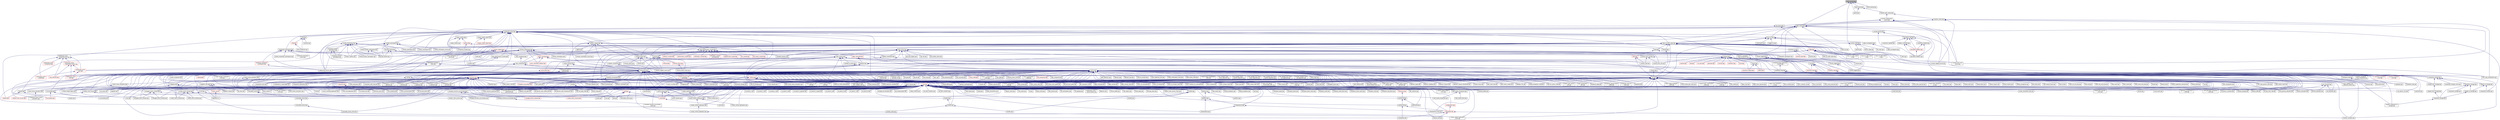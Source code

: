 digraph "action_factory.hpp"
{
  edge [fontname="Helvetica",fontsize="10",labelfontname="Helvetica",labelfontsize="10"];
  node [fontname="Helvetica",fontsize="10",shape=record];
  Node176 [label="action_factory.hpp",height=0.2,width=0.4,color="black", fillcolor="grey75", style="filled", fontcolor="black"];
  Node176 -> Node177 [dir="back",color="midnightblue",fontsize="10",style="solid",fontname="Helvetica"];
  Node177 [label="base_action.hpp",height=0.2,width=0.4,color="black", fillcolor="white", style="filled",URL="$d6/df3/base__action_8hpp.html"];
  Node177 -> Node178 [dir="back",color="midnightblue",fontsize="10",style="solid",fontname="Helvetica"];
  Node178 [label="transfer_base_action.hpp",height=0.2,width=0.4,color="black", fillcolor="white", style="filled",URL="$d5/d53/transfer__base__action_8hpp.html"];
  Node178 -> Node179 [dir="back",color="midnightblue",fontsize="10",style="solid",fontname="Helvetica"];
  Node179 [label="transfer_action.hpp",height=0.2,width=0.4,color="black", fillcolor="white", style="filled",URL="$d3/d27/transfer__action_8hpp.html"];
  Node179 -> Node180 [dir="back",color="midnightblue",fontsize="10",style="solid",fontname="Helvetica"];
  Node180 [label="basic_action.hpp",height=0.2,width=0.4,color="black", fillcolor="white", style="filled",URL="$d1/d7e/basic__action_8hpp.html"];
  Node180 -> Node181 [dir="back",color="midnightblue",fontsize="10",style="solid",fontname="Helvetica"];
  Node181 [label="component_storage.hpp",height=0.2,width=0.4,color="black", fillcolor="white", style="filled",URL="$d6/d36/components_2component__storage_2server_2component__storage_8hpp.html"];
  Node181 -> Node182 [dir="back",color="midnightblue",fontsize="10",style="solid",fontname="Helvetica"];
  Node182 [label="component_storage.hpp",height=0.2,width=0.4,color="black", fillcolor="white", style="filled",URL="$d0/dd6/components_2component__storage_2component__storage_8hpp.html"];
  Node182 -> Node183 [dir="back",color="midnightblue",fontsize="10",style="solid",fontname="Helvetica"];
  Node183 [label="migrate_to_storage.hpp",height=0.2,width=0.4,color="black", fillcolor="white", style="filled",URL="$da/d18/migrate__to__storage_8hpp.html"];
  Node183 -> Node184 [dir="back",color="midnightblue",fontsize="10",style="solid",fontname="Helvetica"];
  Node184 [label="component_storage.hpp",height=0.2,width=0.4,color="black", fillcolor="white", style="filled",URL="$d4/dfe/include_2component__storage_8hpp.html"];
  Node184 -> Node185 [dir="back",color="midnightblue",fontsize="10",style="solid",fontname="Helvetica"];
  Node185 [label="migrate_component_to\l_storage.cpp",height=0.2,width=0.4,color="black", fillcolor="white", style="filled",URL="$dd/d02/migrate__component__to__storage_8cpp.html"];
  Node182 -> Node184 [dir="back",color="midnightblue",fontsize="10",style="solid",fontname="Helvetica"];
  Node182 -> Node186 [dir="back",color="midnightblue",fontsize="10",style="solid",fontname="Helvetica"];
  Node186 [label="component_storage.cpp",height=0.2,width=0.4,color="black", fillcolor="white", style="filled",URL="$d4/ddf/component__storage_8cpp.html"];
  Node181 -> Node187 [dir="back",color="midnightblue",fontsize="10",style="solid",fontname="Helvetica"];
  Node187 [label="migrate_from_storage.hpp",height=0.2,width=0.4,color="black", fillcolor="white", style="filled",URL="$d3/d9f/server_2migrate__from__storage_8hpp.html"];
  Node187 -> Node188 [dir="back",color="midnightblue",fontsize="10",style="solid",fontname="Helvetica"];
  Node188 [label="migrate_from_storage.hpp",height=0.2,width=0.4,color="black", fillcolor="white", style="filled",URL="$db/d0f/migrate__from__storage_8hpp.html"];
  Node188 -> Node184 [dir="back",color="midnightblue",fontsize="10",style="solid",fontname="Helvetica"];
  Node181 -> Node189 [dir="back",color="midnightblue",fontsize="10",style="solid",fontname="Helvetica"];
  Node189 [label="migrate_to_storage.hpp",height=0.2,width=0.4,color="black", fillcolor="white", style="filled",URL="$d4/d4c/server_2migrate__to__storage_8hpp.html"];
  Node189 -> Node183 [dir="back",color="midnightblue",fontsize="10",style="solid",fontname="Helvetica"];
  Node189 -> Node190 [dir="back",color="midnightblue",fontsize="10",style="solid",fontname="Helvetica"];
  Node190 [label="component_module.cpp",height=0.2,width=0.4,color="black", fillcolor="white", style="filled",URL="$de/dc1/component__storage_2component__module_8cpp.html"];
  Node181 -> Node191 [dir="back",color="midnightblue",fontsize="10",style="solid",fontname="Helvetica"];
  Node191 [label="component_storage_server.cpp",height=0.2,width=0.4,color="black", fillcolor="white", style="filled",URL="$d4/dcb/component__storage__server_8cpp.html"];
  Node180 -> Node192 [dir="back",color="midnightblue",fontsize="10",style="solid",fontname="Helvetica"];
  Node192 [label="partition_unordered\l_map_component.hpp",height=0.2,width=0.4,color="black", fillcolor="white", style="filled",URL="$d8/df3/partition__unordered__map__component_8hpp.html"];
  Node192 -> Node193 [dir="back",color="midnightblue",fontsize="10",style="solid",fontname="Helvetica"];
  Node193 [label="unordered_map.hpp",height=0.2,width=0.4,color="black", fillcolor="white", style="filled",URL="$d9/ddf/hpx_2components_2containers_2unordered_2unordered__map_8hpp.html"];
  Node193 -> Node181 [dir="back",color="midnightblue",fontsize="10",style="solid",fontname="Helvetica"];
  Node193 -> Node194 [dir="back",color="midnightblue",fontsize="10",style="solid",fontname="Helvetica"];
  Node194 [label="unordered_map.hpp",height=0.2,width=0.4,color="black", fillcolor="white", style="filled",URL="$d6/d06/hpx_2include_2unordered__map_8hpp.html"];
  Node194 -> Node195 [dir="back",color="midnightblue",fontsize="10",style="solid",fontname="Helvetica"];
  Node195 [label="unordered_map.cpp",height=0.2,width=0.4,color="black", fillcolor="white", style="filled",URL="$d1/d75/unordered__map_8cpp.html"];
  Node193 -> Node196 [dir="back",color="midnightblue",fontsize="10",style="solid",fontname="Helvetica"];
  Node196 [label="partition_unordered\l_map_component.cpp",height=0.2,width=0.4,color="black", fillcolor="white", style="filled",URL="$d5/d34/partition__unordered__map__component_8cpp.html"];
  Node192 -> Node197 [dir="back",color="midnightblue",fontsize="10",style="solid",fontname="Helvetica"];
  Node197 [label="unordered_map_segmented\l_iterator.hpp",height=0.2,width=0.4,color="black", fillcolor="white", style="filled",URL="$dc/dfd/unordered__map__segmented__iterator_8hpp.html"];
  Node197 -> Node193 [dir="back",color="midnightblue",fontsize="10",style="solid",fontname="Helvetica"];
  Node192 -> Node196 [dir="back",color="midnightblue",fontsize="10",style="solid",fontname="Helvetica"];
  Node180 -> Node198 [dir="back",color="midnightblue",fontsize="10",style="solid",fontname="Helvetica"];
  Node198 [label="base_lco.hpp",height=0.2,width=0.4,color="black", fillcolor="white", style="filled",URL="$de/daa/base__lco_8hpp.html"];
  Node198 -> Node199 [dir="back",color="midnightblue",fontsize="10",style="solid",fontname="Helvetica"];
  Node199 [label="lcos.hpp",height=0.2,width=0.4,color="black", fillcolor="white", style="filled",URL="$d5/deb/lcos_8hpp.html"];
  Node199 -> Node200 [dir="back",color="midnightblue",fontsize="10",style="solid",fontname="Helvetica"];
  Node200 [label="allgather_and_gate.cpp",height=0.2,width=0.4,color="black", fillcolor="white", style="filled",URL="$d1/d56/allgather__and__gate_8cpp.html"];
  Node199 -> Node201 [dir="back",color="midnightblue",fontsize="10",style="solid",fontname="Helvetica"];
  Node201 [label="apex_balance.cpp",height=0.2,width=0.4,color="black", fillcolor="white", style="filled",URL="$d4/d8e/apex__balance_8cpp.html"];
  Node199 -> Node202 [dir="back",color="midnightblue",fontsize="10",style="solid",fontname="Helvetica"];
  Node202 [label="apex_policy_engine\l_active_thread_count.cpp",height=0.2,width=0.4,color="black", fillcolor="white", style="filled",URL="$d5/d01/apex__policy__engine__active__thread__count_8cpp.html"];
  Node199 -> Node203 [dir="back",color="midnightblue",fontsize="10",style="solid",fontname="Helvetica"];
  Node203 [label="apex_policy_engine\l_events.cpp",height=0.2,width=0.4,color="black", fillcolor="white", style="filled",URL="$df/d0f/apex__policy__engine__events_8cpp.html"];
  Node199 -> Node204 [dir="back",color="midnightblue",fontsize="10",style="solid",fontname="Helvetica"];
  Node204 [label="apex_policy_engine\l_periodic.cpp",height=0.2,width=0.4,color="black", fillcolor="white", style="filled",URL="$d5/d7b/apex__policy__engine__periodic_8cpp.html"];
  Node199 -> Node205 [dir="back",color="midnightblue",fontsize="10",style="solid",fontname="Helvetica"];
  Node205 [label="heartbeat.cpp",height=0.2,width=0.4,color="black", fillcolor="white", style="filled",URL="$d8/d98/heartbeat_8cpp.html"];
  Node199 -> Node206 [dir="back",color="midnightblue",fontsize="10",style="solid",fontname="Helvetica"];
  Node206 [label="hello_world_component.hpp",height=0.2,width=0.4,color="black", fillcolor="white", style="filled",URL="$df/df0/hello__world__component_8hpp.html"];
  Node206 -> Node207 [dir="back",color="midnightblue",fontsize="10",style="solid",fontname="Helvetica"];
  Node207 [label="hello_world_client.cpp",height=0.2,width=0.4,color="black", fillcolor="white", style="filled",URL="$d5/da6/hello__world__client_8cpp.html"];
  Node206 -> Node208 [dir="back",color="midnightblue",fontsize="10",style="solid",fontname="Helvetica"];
  Node208 [label="hello_world_component.cpp",height=0.2,width=0.4,color="black", fillcolor="white", style="filled",URL="$d8/daa/hello__world__component_8cpp.html"];
  Node199 -> Node209 [dir="back",color="midnightblue",fontsize="10",style="solid",fontname="Helvetica"];
  Node209 [label="row.hpp",height=0.2,width=0.4,color="black", fillcolor="white", style="filled",URL="$dc/d69/row_8hpp.html"];
  Node209 -> Node210 [dir="back",color="midnightblue",fontsize="10",style="solid",fontname="Helvetica"];
  Node210 [label="grid.hpp",height=0.2,width=0.4,color="red", fillcolor="white", style="filled",URL="$dc/d8a/grid_8hpp.html"];
  Node210 -> Node211 [dir="back",color="midnightblue",fontsize="10",style="solid",fontname="Helvetica"];
  Node211 [label="jacobi.cpp",height=0.2,width=0.4,color="black", fillcolor="white", style="filled",URL="$d2/d27/jacobi_8cpp.html"];
  Node210 -> Node212 [dir="back",color="midnightblue",fontsize="10",style="solid",fontname="Helvetica"];
  Node212 [label="solver.hpp",height=0.2,width=0.4,color="red", fillcolor="white", style="filled",URL="$db/d9a/server_2solver_8hpp.html"];
  Node212 -> Node214 [dir="back",color="midnightblue",fontsize="10",style="solid",fontname="Helvetica"];
  Node214 [label="solver.cpp",height=0.2,width=0.4,color="black", fillcolor="white", style="filled",URL="$d6/d94/solver_8cpp.html"];
  Node210 -> Node215 [dir="back",color="midnightblue",fontsize="10",style="solid",fontname="Helvetica"];
  Node215 [label="grid.cpp",height=0.2,width=0.4,color="black", fillcolor="white", style="filled",URL="$d6/d1b/jacobi__component_2grid_8cpp.html"];
  Node209 -> Node216 [dir="back",color="midnightblue",fontsize="10",style="solid",fontname="Helvetica"];
  Node216 [label="stencil_iterator.hpp",height=0.2,width=0.4,color="black", fillcolor="white", style="filled",URL="$dc/d5c/server_2stencil__iterator_8hpp.html"];
  Node216 -> Node212 [dir="back",color="midnightblue",fontsize="10",style="solid",fontname="Helvetica"];
  Node216 -> Node217 [dir="back",color="midnightblue",fontsize="10",style="solid",fontname="Helvetica"];
  Node217 [label="stencil_iterator.cpp",height=0.2,width=0.4,color="black", fillcolor="white", style="filled",URL="$d6/de1/server_2stencil__iterator_8cpp.html"];
  Node216 -> Node218 [dir="back",color="midnightblue",fontsize="10",style="solid",fontname="Helvetica"];
  Node218 [label="stencil_iterator.cpp",height=0.2,width=0.4,color="black", fillcolor="white", style="filled",URL="$d7/d71/stencil__iterator_8cpp.html"];
  Node209 -> Node215 [dir="back",color="midnightblue",fontsize="10",style="solid",fontname="Helvetica"];
  Node199 -> Node219 [dir="back",color="midnightblue",fontsize="10",style="solid",fontname="Helvetica"];
  Node219 [label="stencil_iterator.hpp",height=0.2,width=0.4,color="black", fillcolor="white", style="filled",URL="$d4/dc8/stencil__iterator_8hpp.html"];
  Node219 -> Node212 [dir="back",color="midnightblue",fontsize="10",style="solid",fontname="Helvetica"];
  Node219 -> Node216 [dir="back",color="midnightblue",fontsize="10",style="solid",fontname="Helvetica"];
  Node219 -> Node218 [dir="back",color="midnightblue",fontsize="10",style="solid",fontname="Helvetica"];
  Node199 -> Node216 [dir="back",color="midnightblue",fontsize="10",style="solid",fontname="Helvetica"];
  Node199 -> Node220 [dir="back",color="midnightblue",fontsize="10",style="solid",fontname="Helvetica"];
  Node220 [label="jacobi_hpx.cpp",height=0.2,width=0.4,color="black", fillcolor="white", style="filled",URL="$d8/d72/jacobi__hpx_8cpp.html"];
  Node199 -> Node221 [dir="back",color="midnightblue",fontsize="10",style="solid",fontname="Helvetica"];
  Node221 [label="jacobi_nonuniform_hpx.cpp",height=0.2,width=0.4,color="black", fillcolor="white", style="filled",URL="$de/d56/jacobi__nonuniform__hpx_8cpp.html"];
  Node199 -> Node222 [dir="back",color="midnightblue",fontsize="10",style="solid",fontname="Helvetica"];
  Node222 [label="enumerate_threads.cpp",height=0.2,width=0.4,color="black", fillcolor="white", style="filled",URL="$d3/dd4/enumerate__threads_8cpp.html"];
  Node199 -> Node223 [dir="back",color="midnightblue",fontsize="10",style="solid",fontname="Helvetica"];
  Node223 [label="fibonacci_await.cpp",height=0.2,width=0.4,color="black", fillcolor="white", style="filled",URL="$dc/d1c/fibonacci__await_8cpp.html"];
  Node199 -> Node224 [dir="back",color="midnightblue",fontsize="10",style="solid",fontname="Helvetica"];
  Node224 [label="fibonacci_dataflow.cpp",height=0.2,width=0.4,color="black", fillcolor="white", style="filled",URL="$df/d3d/fibonacci__dataflow_8cpp.html"];
  Node199 -> Node225 [dir="back",color="midnightblue",fontsize="10",style="solid",fontname="Helvetica"];
  Node225 [label="fibonacci_futures.cpp",height=0.2,width=0.4,color="black", fillcolor="white", style="filled",URL="$d6/de3/fibonacci__futures_8cpp.html"];
  Node199 -> Node226 [dir="back",color="midnightblue",fontsize="10",style="solid",fontname="Helvetica"];
  Node226 [label="fibonacci_futures_distributed.cpp",height=0.2,width=0.4,color="black", fillcolor="white", style="filled",URL="$d1/dc9/fibonacci__futures__distributed_8cpp.html"];
  Node199 -> Node227 [dir="back",color="midnightblue",fontsize="10",style="solid",fontname="Helvetica"];
  Node227 [label="fractals.cpp",height=0.2,width=0.4,color="black", fillcolor="white", style="filled",URL="$d8/d58/fractals_8cpp.html"];
  Node199 -> Node228 [dir="back",color="midnightblue",fontsize="10",style="solid",fontname="Helvetica"];
  Node228 [label="fractals_executor.cpp",height=0.2,width=0.4,color="black", fillcolor="white", style="filled",URL="$d9/da9/fractals__executor_8cpp.html"];
  Node199 -> Node229 [dir="back",color="midnightblue",fontsize="10",style="solid",fontname="Helvetica"];
  Node229 [label="fractals_struct.cpp",height=0.2,width=0.4,color="black", fillcolor="white", style="filled",URL="$d8/d2f/fractals__struct_8cpp.html"];
  Node199 -> Node230 [dir="back",color="midnightblue",fontsize="10",style="solid",fontname="Helvetica"];
  Node230 [label="hello_world.cpp",height=0.2,width=0.4,color="black", fillcolor="white", style="filled",URL="$d0/d67/hello__world_8cpp.html"];
  Node199 -> Node231 [dir="back",color="midnightblue",fontsize="10",style="solid",fontname="Helvetica"];
  Node231 [label="latch_local.cpp",height=0.2,width=0.4,color="black", fillcolor="white", style="filled",URL="$dd/dd3/latch__local_8cpp.html"];
  Node199 -> Node232 [dir="back",color="midnightblue",fontsize="10",style="solid",fontname="Helvetica"];
  Node232 [label="latch_remote.cpp",height=0.2,width=0.4,color="black", fillcolor="white", style="filled",URL="$df/d59/latch__remote_8cpp.html"];
  Node199 -> Node233 [dir="back",color="midnightblue",fontsize="10",style="solid",fontname="Helvetica"];
  Node233 [label="local_channel.cpp",height=0.2,width=0.4,color="black", fillcolor="white", style="filled",URL="$d0/d3e/local__channel_8cpp.html"];
  Node199 -> Node234 [dir="back",color="midnightblue",fontsize="10",style="solid",fontname="Helvetica"];
  Node234 [label="pingpong.cpp",height=0.2,width=0.4,color="black", fillcolor="white", style="filled",URL="$dd/d4d/pingpong_8cpp.html"];
  Node199 -> Node235 [dir="back",color="midnightblue",fontsize="10",style="solid",fontname="Helvetica"];
  Node235 [label="shared_mutex.cpp",height=0.2,width=0.4,color="black", fillcolor="white", style="filled",URL="$da/d0b/shared__mutex_8cpp.html"];
  Node199 -> Node236 [dir="back",color="midnightblue",fontsize="10",style="solid",fontname="Helvetica"];
  Node236 [label="wait_composition.cpp",height=0.2,width=0.4,color="black", fillcolor="white", style="filled",URL="$d6/d13/wait__composition_8cpp.html"];
  Node199 -> Node237 [dir="back",color="midnightblue",fontsize="10",style="solid",fontname="Helvetica"];
  Node237 [label="sheneos_compare.cpp",height=0.2,width=0.4,color="black", fillcolor="white", style="filled",URL="$dc/d11/sheneos__compare_8cpp.html"];
  Node199 -> Node238 [dir="back",color="midnightblue",fontsize="10",style="solid",fontname="Helvetica"];
  Node238 [label="spell_check_file.cpp",height=0.2,width=0.4,color="black", fillcolor="white", style="filled",URL="$df/df7/spell__check__file_8cpp.html"];
  Node199 -> Node239 [dir="back",color="midnightblue",fontsize="10",style="solid",fontname="Helvetica"];
  Node239 [label="spell_check_simple.cpp",height=0.2,width=0.4,color="black", fillcolor="white", style="filled",URL="$dd/d54/spell__check__simple_8cpp.html"];
  Node199 -> Node240 [dir="back",color="midnightblue",fontsize="10",style="solid",fontname="Helvetica"];
  Node240 [label="simple_central_tuplespace\l_client.cpp",height=0.2,width=0.4,color="black", fillcolor="white", style="filled",URL="$d1/d7b/simple__central__tuplespace__client_8cpp.html"];
  Node199 -> Node241 [dir="back",color="midnightblue",fontsize="10",style="solid",fontname="Helvetica"];
  Node241 [label="hpx.hpp",height=0.2,width=0.4,color="red", fillcolor="white", style="filled",URL="$d0/daa/hpx_8hpp.html"];
  Node241 -> Node242 [dir="back",color="midnightblue",fontsize="10",style="solid",fontname="Helvetica"];
  Node242 [label="1d_stencil_1.cpp",height=0.2,width=0.4,color="black", fillcolor="white", style="filled",URL="$d2/db1/1d__stencil__1_8cpp.html"];
  Node241 -> Node243 [dir="back",color="midnightblue",fontsize="10",style="solid",fontname="Helvetica"];
  Node243 [label="1d_stencil_2.cpp",height=0.2,width=0.4,color="black", fillcolor="white", style="filled",URL="$d3/dd1/1d__stencil__2_8cpp.html"];
  Node241 -> Node244 [dir="back",color="midnightblue",fontsize="10",style="solid",fontname="Helvetica"];
  Node244 [label="1d_stencil_3.cpp",height=0.2,width=0.4,color="black", fillcolor="white", style="filled",URL="$db/d19/1d__stencil__3_8cpp.html"];
  Node241 -> Node245 [dir="back",color="midnightblue",fontsize="10",style="solid",fontname="Helvetica"];
  Node245 [label="1d_stencil_4.cpp",height=0.2,width=0.4,color="black", fillcolor="white", style="filled",URL="$d1/d7d/1d__stencil__4_8cpp.html"];
  Node241 -> Node246 [dir="back",color="midnightblue",fontsize="10",style="solid",fontname="Helvetica"];
  Node246 [label="1d_stencil_4_parallel.cpp",height=0.2,width=0.4,color="black", fillcolor="white", style="filled",URL="$d6/d05/1d__stencil__4__parallel_8cpp.html"];
  Node241 -> Node247 [dir="back",color="midnightblue",fontsize="10",style="solid",fontname="Helvetica"];
  Node247 [label="1d_stencil_4_repart.cpp",height=0.2,width=0.4,color="black", fillcolor="white", style="filled",URL="$d0/d6b/1d__stencil__4__repart_8cpp.html"];
  Node241 -> Node248 [dir="back",color="midnightblue",fontsize="10",style="solid",fontname="Helvetica"];
  Node248 [label="1d_stencil_4_throttle.cpp",height=0.2,width=0.4,color="black", fillcolor="white", style="filled",URL="$d6/de5/1d__stencil__4__throttle_8cpp.html"];
  Node241 -> Node249 [dir="back",color="midnightblue",fontsize="10",style="solid",fontname="Helvetica"];
  Node249 [label="1d_stencil_5.cpp",height=0.2,width=0.4,color="black", fillcolor="white", style="filled",URL="$d7/d2a/1d__stencil__5_8cpp.html"];
  Node241 -> Node250 [dir="back",color="midnightblue",fontsize="10",style="solid",fontname="Helvetica"];
  Node250 [label="1d_stencil_6.cpp",height=0.2,width=0.4,color="black", fillcolor="white", style="filled",URL="$db/de7/1d__stencil__6_8cpp.html"];
  Node241 -> Node251 [dir="back",color="midnightblue",fontsize="10",style="solid",fontname="Helvetica"];
  Node251 [label="1d_stencil_7.cpp",height=0.2,width=0.4,color="black", fillcolor="white", style="filled",URL="$d4/d5a/1d__stencil__7_8cpp.html"];
  Node241 -> Node252 [dir="back",color="midnightblue",fontsize="10",style="solid",fontname="Helvetica"];
  Node252 [label="1d_stencil_8.cpp",height=0.2,width=0.4,color="black", fillcolor="white", style="filled",URL="$df/de0/1d__stencil__8_8cpp.html"];
  Node241 -> Node253 [dir="back",color="midnightblue",fontsize="10",style="solid",fontname="Helvetica"];
  Node253 [label="accumulator.cpp",height=0.2,width=0.4,color="black", fillcolor="white", style="filled",URL="$d1/d81/accumulator_8cpp.html"];
  Node241 -> Node254 [dir="back",color="midnightblue",fontsize="10",style="solid",fontname="Helvetica"];
  Node254 [label="accumulator.hpp",height=0.2,width=0.4,color="black", fillcolor="white", style="filled",URL="$d4/d9d/server_2accumulator_8hpp.html"];
  Node254 -> Node253 [dir="back",color="midnightblue",fontsize="10",style="solid",fontname="Helvetica"];
  Node254 -> Node255 [dir="back",color="midnightblue",fontsize="10",style="solid",fontname="Helvetica"];
  Node255 [label="accumulator.hpp",height=0.2,width=0.4,color="red", fillcolor="white", style="filled",URL="$d8/d5e/accumulator_8hpp.html"];
  Node241 -> Node257 [dir="back",color="midnightblue",fontsize="10",style="solid",fontname="Helvetica"];
  Node257 [label="template_function_accumulator.hpp",height=0.2,width=0.4,color="black", fillcolor="white", style="filled",URL="$d7/da6/server_2template__function__accumulator_8hpp.html"];
  Node257 -> Node258 [dir="back",color="midnightblue",fontsize="10",style="solid",fontname="Helvetica"];
  Node258 [label="template_function_accumulator.cpp",height=0.2,width=0.4,color="black", fillcolor="white", style="filled",URL="$d5/d02/template__function__accumulator_8cpp.html"];
  Node257 -> Node259 [dir="back",color="midnightblue",fontsize="10",style="solid",fontname="Helvetica"];
  Node259 [label="template_function_accumulator.hpp",height=0.2,width=0.4,color="black", fillcolor="white", style="filled",URL="$d3/de9/template__function__accumulator_8hpp.html"];
  Node259 -> Node260 [dir="back",color="midnightblue",fontsize="10",style="solid",fontname="Helvetica"];
  Node260 [label="template_function_accumulator\l_client.cpp",height=0.2,width=0.4,color="black", fillcolor="white", style="filled",URL="$d0/dc6/template__function__accumulator__client_8cpp.html"];
  Node241 -> Node261 [dir="back",color="midnightblue",fontsize="10",style="solid",fontname="Helvetica"];
  Node261 [label="template_accumulator.cpp",height=0.2,width=0.4,color="black", fillcolor="white", style="filled",URL="$d0/d4a/template__accumulator_8cpp.html"];
  Node241 -> Node258 [dir="back",color="midnightblue",fontsize="10",style="solid",fontname="Helvetica"];
  Node241 -> Node259 [dir="back",color="midnightblue",fontsize="10",style="solid",fontname="Helvetica"];
  Node241 -> Node262 [dir="back",color="midnightblue",fontsize="10",style="solid",fontname="Helvetica"];
  Node262 [label="allgather_module.cpp",height=0.2,width=0.4,color="black", fillcolor="white", style="filled",URL="$df/de4/allgather__module_8cpp.html"];
  Node241 -> Node263 [dir="back",color="midnightblue",fontsize="10",style="solid",fontname="Helvetica"];
  Node263 [label="allgather.cpp",height=0.2,width=0.4,color="black", fillcolor="white", style="filled",URL="$d7/d06/allgather_8cpp.html"];
  Node241 -> Node200 [dir="back",color="midnightblue",fontsize="10",style="solid",fontname="Helvetica"];
  Node241 -> Node264 [dir="back",color="midnightblue",fontsize="10",style="solid",fontname="Helvetica"];
  Node264 [label="ag_client.cpp",height=0.2,width=0.4,color="black", fillcolor="white", style="filled",URL="$d4/d5d/ag__client_8cpp.html"];
  Node241 -> Node265 [dir="back",color="midnightblue",fontsize="10",style="solid",fontname="Helvetica"];
  Node265 [label="hpx_thread_phase.cpp",height=0.2,width=0.4,color="black", fillcolor="white", style="filled",URL="$d5/dca/hpx__thread__phase_8cpp.html"];
  Node241 -> Node266 [dir="back",color="midnightblue",fontsize="10",style="solid",fontname="Helvetica"];
  Node266 [label="os_thread_num.cpp",height=0.2,width=0.4,color="black", fillcolor="white", style="filled",URL="$d2/dfb/os__thread__num_8cpp.html"];
  Node241 -> Node267 [dir="back",color="midnightblue",fontsize="10",style="solid",fontname="Helvetica"];
  Node267 [label="cancelable_action.cpp",height=0.2,width=0.4,color="black", fillcolor="white", style="filled",URL="$d5/d0c/cancelable__action_8cpp.html"];
  Node241 -> Node268 [dir="back",color="midnightblue",fontsize="10",style="solid",fontname="Helvetica"];
  Node268 [label="cancelable_action.hpp",height=0.2,width=0.4,color="black", fillcolor="white", style="filled",URL="$d5/d4d/server_2cancelable__action_8hpp.html"];
  Node268 -> Node267 [dir="back",color="midnightblue",fontsize="10",style="solid",fontname="Helvetica"];
  Node268 -> Node269 [dir="back",color="midnightblue",fontsize="10",style="solid",fontname="Helvetica"];
  Node269 [label="cancelable_action.hpp",height=0.2,width=0.4,color="black", fillcolor="white", style="filled",URL="$d0/da3/stubs_2cancelable__action_8hpp.html"];
  Node269 -> Node270 [dir="back",color="midnightblue",fontsize="10",style="solid",fontname="Helvetica"];
  Node270 [label="cancelable_action.hpp",height=0.2,width=0.4,color="black", fillcolor="white", style="filled",URL="$d6/d28/cancelable__action_8hpp.html"];
  Node270 -> Node271 [dir="back",color="midnightblue",fontsize="10",style="solid",fontname="Helvetica"];
  Node271 [label="cancelable_action_client.cpp",height=0.2,width=0.4,color="black", fillcolor="white", style="filled",URL="$d1/db8/cancelable__action__client_8cpp.html"];
  Node241 -> Node269 [dir="back",color="midnightblue",fontsize="10",style="solid",fontname="Helvetica"];
  Node241 -> Node271 [dir="back",color="midnightblue",fontsize="10",style="solid",fontname="Helvetica"];
  Node241 -> Node272 [dir="back",color="midnightblue",fontsize="10",style="solid",fontname="Helvetica"];
  Node272 [label="cublas_matmul.cpp",height=0.2,width=0.4,color="black", fillcolor="white", style="filled",URL="$dd/d84/cublas__matmul_8cpp.html"];
  Node241 -> Node273 [dir="back",color="midnightblue",fontsize="10",style="solid",fontname="Helvetica"];
  Node273 [label="win_perf_counters.cpp",height=0.2,width=0.4,color="black", fillcolor="white", style="filled",URL="$d8/d11/win__perf__counters_8cpp.html"];
  Node241 -> Node274 [dir="back",color="midnightblue",fontsize="10",style="solid",fontname="Helvetica"];
  Node274 [label="win_perf_counters.hpp",height=0.2,width=0.4,color="black", fillcolor="white", style="filled",URL="$d5/da7/win__perf__counters_8hpp.html"];
  Node241 -> Node206 [dir="back",color="midnightblue",fontsize="10",style="solid",fontname="Helvetica"];
  Node241 -> Node275 [dir="back",color="midnightblue",fontsize="10",style="solid",fontname="Helvetica"];
  Node275 [label="interpolate1d.cpp",height=0.2,width=0.4,color="black", fillcolor="white", style="filled",URL="$d0/d05/interpolate1d_8cpp.html"];
  Node241 -> Node276 [dir="back",color="midnightblue",fontsize="10",style="solid",fontname="Helvetica"];
  Node276 [label="partition.hpp",height=0.2,width=0.4,color="black", fillcolor="white", style="filled",URL="$d0/d7a/examples_2interpolate1d_2interpolate1d_2partition_8hpp.html"];
  Node276 -> Node275 [dir="back",color="midnightblue",fontsize="10",style="solid",fontname="Helvetica"];
  Node276 -> Node277 [dir="back",color="midnightblue",fontsize="10",style="solid",fontname="Helvetica"];
  Node277 [label="interpolate1d.hpp",height=0.2,width=0.4,color="black", fillcolor="white", style="filled",URL="$d4/dc7/interpolate1d_8hpp.html"];
  Node277 -> Node275 [dir="back",color="midnightblue",fontsize="10",style="solid",fontname="Helvetica"];
  Node277 -> Node278 [dir="back",color="midnightblue",fontsize="10",style="solid",fontname="Helvetica"];
  Node278 [label="interpolate1d_client.cpp",height=0.2,width=0.4,color="black", fillcolor="white", style="filled",URL="$d4/da6/interpolate1d__client_8cpp.html"];
  Node241 -> Node279 [dir="back",color="midnightblue",fontsize="10",style="solid",fontname="Helvetica"];
  Node279 [label="partition.hpp",height=0.2,width=0.4,color="black", fillcolor="white", style="filled",URL="$d0/dff/examples_2interpolate1d_2interpolate1d_2server_2partition_8hpp.html"];
  Node279 -> Node276 [dir="back",color="midnightblue",fontsize="10",style="solid",fontname="Helvetica"];
  Node279 -> Node280 [dir="back",color="midnightblue",fontsize="10",style="solid",fontname="Helvetica"];
  Node280 [label="partition.cpp",height=0.2,width=0.4,color="black", fillcolor="white", style="filled",URL="$d0/d4f/examples_2interpolate1d_2interpolate1d_2server_2partition_8cpp.html"];
  Node241 -> Node277 [dir="back",color="midnightblue",fontsize="10",style="solid",fontname="Helvetica"];
  Node241 -> Node281 [dir="back",color="midnightblue",fontsize="10",style="solid",fontname="Helvetica"];
  Node281 [label="read_values.cpp",height=0.2,width=0.4,color="black", fillcolor="white", style="filled",URL="$d0/d8c/interpolate1d_2interpolate1d_2read__values_8cpp.html"];
  Node241 -> Node280 [dir="back",color="midnightblue",fontsize="10",style="solid",fontname="Helvetica"];
  Node241 -> Node211 [dir="back",color="midnightblue",fontsize="10",style="solid",fontname="Helvetica"];
  Node241 -> Node215 [dir="back",color="midnightblue",fontsize="10",style="solid",fontname="Helvetica"];
  Node241 -> Node282 [dir="back",color="midnightblue",fontsize="10",style="solid",fontname="Helvetica"];
  Node282 [label="row.cpp",height=0.2,width=0.4,color="black", fillcolor="white", style="filled",URL="$d3/d86/server_2row_8cpp.html"];
  Node241 -> Node214 [dir="back",color="midnightblue",fontsize="10",style="solid",fontname="Helvetica"];
  Node241 -> Node217 [dir="back",color="midnightblue",fontsize="10",style="solid",fontname="Helvetica"];
  Node241 -> Node218 [dir="back",color="midnightblue",fontsize="10",style="solid",fontname="Helvetica"];
  Node241 -> Node283 [dir="back",color="midnightblue",fontsize="10",style="solid",fontname="Helvetica"];
  Node283 [label="jacobi.cpp",height=0.2,width=0.4,color="black", fillcolor="white", style="filled",URL="$d3/d44/smp_2jacobi_8cpp.html"];
  Node241 -> Node220 [dir="back",color="midnightblue",fontsize="10",style="solid",fontname="Helvetica"];
  Node241 -> Node284 [dir="back",color="midnightblue",fontsize="10",style="solid",fontname="Helvetica"];
  Node284 [label="jacobi_nonuniform.cpp",height=0.2,width=0.4,color="black", fillcolor="white", style="filled",URL="$dd/ddc/jacobi__nonuniform_8cpp.html"];
  Node241 -> Node221 [dir="back",color="midnightblue",fontsize="10",style="solid",fontname="Helvetica"];
  Node241 -> Node285 [dir="back",color="midnightblue",fontsize="10",style="solid",fontname="Helvetica"];
  Node285 [label="nqueen.cpp",height=0.2,width=0.4,color="black", fillcolor="white", style="filled",URL="$db/dca/nqueen_8cpp.html"];
  Node241 -> Node286 [dir="back",color="midnightblue",fontsize="10",style="solid",fontname="Helvetica"];
  Node286 [label="nqueen.hpp",height=0.2,width=0.4,color="black", fillcolor="white", style="filled",URL="$de/d58/server_2nqueen_8hpp.html"];
  Node286 -> Node285 [dir="back",color="midnightblue",fontsize="10",style="solid",fontname="Helvetica"];
  Node286 -> Node287 [dir="back",color="midnightblue",fontsize="10",style="solid",fontname="Helvetica"];
  Node287 [label="nqueen.hpp",height=0.2,width=0.4,color="red", fillcolor="white", style="filled",URL="$da/dfd/stubs_2nqueen_8hpp.html"];
  Node241 -> Node289 [dir="back",color="midnightblue",fontsize="10",style="solid",fontname="Helvetica"];
  Node289 [label="nqueen_client.cpp",height=0.2,width=0.4,color="black", fillcolor="white", style="filled",URL="$d3/d5e/nqueen__client_8cpp.html"];
  Node241 -> Node290 [dir="back",color="midnightblue",fontsize="10",style="solid",fontname="Helvetica"];
  Node290 [label="sine.cpp",height=0.2,width=0.4,color="black", fillcolor="white", style="filled",URL="$d3/d0d/server_2sine_8cpp.html"];
  Node241 -> Node291 [dir="back",color="midnightblue",fontsize="10",style="solid",fontname="Helvetica"];
  Node291 [label="sine.hpp",height=0.2,width=0.4,color="black", fillcolor="white", style="filled",URL="$d8/dac/sine_8hpp.html"];
  Node291 -> Node290 [dir="back",color="midnightblue",fontsize="10",style="solid",fontname="Helvetica"];
  Node291 -> Node292 [dir="back",color="midnightblue",fontsize="10",style="solid",fontname="Helvetica"];
  Node292 [label="sine.cpp",height=0.2,width=0.4,color="black", fillcolor="white", style="filled",URL="$d5/dd8/sine_8cpp.html"];
  Node241 -> Node292 [dir="back",color="midnightblue",fontsize="10",style="solid",fontname="Helvetica"];
  Node241 -> Node293 [dir="back",color="midnightblue",fontsize="10",style="solid",fontname="Helvetica"];
  Node293 [label="sine_client.cpp",height=0.2,width=0.4,color="black", fillcolor="white", style="filled",URL="$db/d62/sine__client_8cpp.html"];
  Node241 -> Node294 [dir="back",color="midnightblue",fontsize="10",style="solid",fontname="Helvetica"];
  Node294 [label="qt.cpp",height=0.2,width=0.4,color="black", fillcolor="white", style="filled",URL="$df/d90/qt_8cpp.html"];
  Node241 -> Node295 [dir="back",color="midnightblue",fontsize="10",style="solid",fontname="Helvetica"];
  Node295 [label="queue_client.cpp",height=0.2,width=0.4,color="black", fillcolor="white", style="filled",URL="$d7/d96/queue__client_8cpp.html"];
  Node241 -> Node296 [dir="back",color="midnightblue",fontsize="10",style="solid",fontname="Helvetica"];
  Node296 [label="customize_async.cpp",height=0.2,width=0.4,color="black", fillcolor="white", style="filled",URL="$d0/d82/customize__async_8cpp.html"];
  Node241 -> Node297 [dir="back",color="midnightblue",fontsize="10",style="solid",fontname="Helvetica"];
  Node297 [label="data_actions.cpp",height=0.2,width=0.4,color="black", fillcolor="white", style="filled",URL="$dc/d68/data__actions_8cpp.html"];
  Node241 -> Node298 [dir="back",color="midnightblue",fontsize="10",style="solid",fontname="Helvetica"];
  Node298 [label="error_handling.cpp",height=0.2,width=0.4,color="black", fillcolor="white", style="filled",URL="$d9/d96/error__handling_8cpp.html"];
  Node241 -> Node299 [dir="back",color="midnightblue",fontsize="10",style="solid",fontname="Helvetica"];
  Node299 [label="event_synchronization.cpp",height=0.2,width=0.4,color="black", fillcolor="white", style="filled",URL="$d0/d35/event__synchronization_8cpp.html"];
  Node241 -> Node300 [dir="back",color="midnightblue",fontsize="10",style="solid",fontname="Helvetica"];
  Node300 [label="factorial.cpp",height=0.2,width=0.4,color="black", fillcolor="white", style="filled",URL="$d9/d00/factorial_8cpp.html"];
  Node241 -> Node301 [dir="back",color="midnightblue",fontsize="10",style="solid",fontname="Helvetica"];
  Node301 [label="file_serialization.cpp",height=0.2,width=0.4,color="black", fillcolor="white", style="filled",URL="$de/d58/file__serialization_8cpp.html"];
  Node241 -> Node302 [dir="back",color="midnightblue",fontsize="10",style="solid",fontname="Helvetica"];
  Node302 [label="init_globally.cpp",height=0.2,width=0.4,color="black", fillcolor="white", style="filled",URL="$d6/dad/init__globally_8cpp.html"];
  Node241 -> Node303 [dir="back",color="midnightblue",fontsize="10",style="solid",fontname="Helvetica"];
  Node303 [label="interest_calculator.cpp",height=0.2,width=0.4,color="black", fillcolor="white", style="filled",URL="$d2/d86/interest__calculator_8cpp.html"];
  Node241 -> Node304 [dir="back",color="midnightblue",fontsize="10",style="solid",fontname="Helvetica"];
  Node304 [label="non_atomic_rma.cpp",height=0.2,width=0.4,color="black", fillcolor="white", style="filled",URL="$d7/d8b/non__atomic__rma_8cpp.html"];
  Node241 -> Node305 [dir="back",color="midnightblue",fontsize="10",style="solid",fontname="Helvetica"];
  Node305 [label="partitioned_vector\l_spmd_foreach.cpp",height=0.2,width=0.4,color="black", fillcolor="white", style="filled",URL="$db/d7c/partitioned__vector__spmd__foreach_8cpp.html"];
  Node241 -> Node306 [dir="back",color="midnightblue",fontsize="10",style="solid",fontname="Helvetica"];
  Node306 [label="pipeline1.cpp",height=0.2,width=0.4,color="black", fillcolor="white", style="filled",URL="$d5/d77/pipeline1_8cpp.html"];
  Node241 -> Node307 [dir="back",color="midnightblue",fontsize="10",style="solid",fontname="Helvetica"];
  Node307 [label="quicksort.cpp",height=0.2,width=0.4,color="black", fillcolor="white", style="filled",URL="$d3/d1e/quicksort_8cpp.html"];
  Node241 -> Node308 [dir="back",color="midnightblue",fontsize="10",style="solid",fontname="Helvetica"];
  Node308 [label="receive_buffer.cpp",height=0.2,width=0.4,color="black", fillcolor="white", style="filled",URL="$d7/d10/receive__buffer_8cpp.html"];
  Node241 -> Node309 [dir="back",color="midnightblue",fontsize="10",style="solid",fontname="Helvetica"];
  Node309 [label="safe_object.cpp",height=0.2,width=0.4,color="black", fillcolor="white", style="filled",URL="$dd/d52/safe__object_8cpp.html"];
  Node241 -> Node310 [dir="back",color="midnightblue",fontsize="10",style="solid",fontname="Helvetica"];
  Node310 [label="sort_by_key_demo.cpp",height=0.2,width=0.4,color="black", fillcolor="white", style="filled",URL="$da/d20/sort__by__key__demo_8cpp.html"];
  Node241 -> Node311 [dir="back",color="midnightblue",fontsize="10",style="solid",fontname="Helvetica"];
  Node311 [label="timed_wake.cpp",height=0.2,width=0.4,color="black", fillcolor="white", style="filled",URL="$d8/df9/timed__wake_8cpp.html"];
  Node241 -> Node312 [dir="back",color="midnightblue",fontsize="10",style="solid",fontname="Helvetica"];
  Node312 [label="vector_counting_dotproduct.cpp",height=0.2,width=0.4,color="black", fillcolor="white", style="filled",URL="$df/de9/vector__counting__dotproduct_8cpp.html"];
  Node241 -> Node313 [dir="back",color="midnightblue",fontsize="10",style="solid",fontname="Helvetica"];
  Node313 [label="vector_zip_dotproduct.cpp",height=0.2,width=0.4,color="black", fillcolor="white", style="filled",URL="$dc/d18/vector__zip__dotproduct_8cpp.html"];
  Node241 -> Node314 [dir="back",color="midnightblue",fontsize="10",style="solid",fontname="Helvetica"];
  Node314 [label="zerocopy_rdma.cpp",height=0.2,width=0.4,color="black", fillcolor="white", style="filled",URL="$d1/dad/zerocopy__rdma_8cpp.html"];
  Node241 -> Node315 [dir="back",color="midnightblue",fontsize="10",style="solid",fontname="Helvetica"];
  Node315 [label="random_mem_access.cpp",height=0.2,width=0.4,color="black", fillcolor="white", style="filled",URL="$d1/d51/random__mem__access_8cpp.html"];
  Node241 -> Node316 [dir="back",color="midnightblue",fontsize="10",style="solid",fontname="Helvetica"];
  Node316 [label="random_mem_access.hpp",height=0.2,width=0.4,color="black", fillcolor="white", style="filled",URL="$d0/d19/server_2random__mem__access_8hpp.html"];
  Node316 -> Node315 [dir="back",color="midnightblue",fontsize="10",style="solid",fontname="Helvetica"];
  Node316 -> Node317 [dir="back",color="midnightblue",fontsize="10",style="solid",fontname="Helvetica"];
  Node317 [label="random_mem_access.hpp",height=0.2,width=0.4,color="red", fillcolor="white", style="filled",URL="$d3/d32/stubs_2random__mem__access_8hpp.html"];
  Node241 -> Node319 [dir="back",color="midnightblue",fontsize="10",style="solid",fontname="Helvetica"];
  Node319 [label="random_mem_access_client.cpp",height=0.2,width=0.4,color="black", fillcolor="white", style="filled",URL="$df/d1b/random__mem__access__client_8cpp.html"];
  Node241 -> Node320 [dir="back",color="midnightblue",fontsize="10",style="solid",fontname="Helvetica"];
  Node320 [label="oversubscribing_resource\l_partitioner.cpp",height=0.2,width=0.4,color="black", fillcolor="white", style="filled",URL="$dd/dee/oversubscribing__resource__partitioner_8cpp.html"];
  Node241 -> Node321 [dir="back",color="midnightblue",fontsize="10",style="solid",fontname="Helvetica"];
  Node321 [label="simple_resource_partitioner.cpp",height=0.2,width=0.4,color="black", fillcolor="white", style="filled",URL="$d5/df9/simple__resource__partitioner_8cpp.html"];
  Node241 -> Node322 [dir="back",color="midnightblue",fontsize="10",style="solid",fontname="Helvetica"];
  Node322 [label="dimension.hpp",height=0.2,width=0.4,color="red", fillcolor="white", style="filled",URL="$d6/d39/sheneos_2sheneos_2dimension_8hpp.html"];
  Node322 -> Node328 [dir="back",color="midnightblue",fontsize="10",style="solid",fontname="Helvetica"];
  Node328 [label="partition3d.hpp",height=0.2,width=0.4,color="black", fillcolor="white", style="filled",URL="$dd/dbf/server_2partition3d_8hpp.html"];
  Node328 -> Node329 [dir="back",color="midnightblue",fontsize="10",style="solid",fontname="Helvetica"];
  Node329 [label="partition3d.hpp",height=0.2,width=0.4,color="black", fillcolor="white", style="filled",URL="$d1/d50/partition3d_8hpp.html"];
  Node329 -> Node325 [dir="back",color="midnightblue",fontsize="10",style="solid",fontname="Helvetica"];
  Node325 [label="interpolator.cpp",height=0.2,width=0.4,color="black", fillcolor="white", style="filled",URL="$d5/d02/interpolator_8cpp.html"];
  Node329 -> Node330 [dir="back",color="midnightblue",fontsize="10",style="solid",fontname="Helvetica"];
  Node330 [label="interpolator.hpp",height=0.2,width=0.4,color="red", fillcolor="white", style="filled",URL="$dc/d3b/interpolator_8hpp.html"];
  Node330 -> Node325 [dir="back",color="midnightblue",fontsize="10",style="solid",fontname="Helvetica"];
  Node330 -> Node237 [dir="back",color="midnightblue",fontsize="10",style="solid",fontname="Helvetica"];
  Node330 -> Node332 [dir="back",color="midnightblue",fontsize="10",style="solid",fontname="Helvetica"];
  Node332 [label="sheneos_test.cpp",height=0.2,width=0.4,color="black", fillcolor="white", style="filled",URL="$d4/d6e/sheneos__test_8cpp.html"];
  Node328 -> Node327 [dir="back",color="midnightblue",fontsize="10",style="solid",fontname="Helvetica"];
  Node327 [label="partition3d.cpp",height=0.2,width=0.4,color="black", fillcolor="white", style="filled",URL="$de/d70/partition3d_8cpp.html"];
  Node241 -> Node325 [dir="back",color="midnightblue",fontsize="10",style="solid",fontname="Helvetica"];
  Node241 -> Node329 [dir="back",color="midnightblue",fontsize="10",style="solid",fontname="Helvetica"];
  Node241 -> Node328 [dir="back",color="midnightblue",fontsize="10",style="solid",fontname="Helvetica"];
  Node241 -> Node330 [dir="back",color="midnightblue",fontsize="10",style="solid",fontname="Helvetica"];
  Node241 -> Node333 [dir="back",color="midnightblue",fontsize="10",style="solid",fontname="Helvetica"];
  Node333 [label="configuration.hpp",height=0.2,width=0.4,color="red", fillcolor="white", style="filled",URL="$dc/d0a/configuration_8hpp.html"];
  Node333 -> Node330 [dir="back",color="midnightblue",fontsize="10",style="solid",fontname="Helvetica"];
  Node241 -> Node326 [dir="back",color="midnightblue",fontsize="10",style="solid",fontname="Helvetica"];
  Node326 [label="read_values.cpp",height=0.2,width=0.4,color="black", fillcolor="white", style="filled",URL="$d7/da4/sheneos_2sheneos_2read__values_8cpp.html"];
  Node241 -> Node327 [dir="back",color="midnightblue",fontsize="10",style="solid",fontname="Helvetica"];
  Node241 -> Node332 [dir="back",color="midnightblue",fontsize="10",style="solid",fontname="Helvetica"];
  Node241 -> Node335 [dir="back",color="midnightblue",fontsize="10",style="solid",fontname="Helvetica"];
  Node335 [label="startup_shutdown.cpp",height=0.2,width=0.4,color="black", fillcolor="white", style="filled",URL="$d3/dfc/server_2startup__shutdown_8cpp.html"];
  Node241 -> Node336 [dir="back",color="midnightblue",fontsize="10",style="solid",fontname="Helvetica"];
  Node336 [label="startup_shutdown.cpp",height=0.2,width=0.4,color="black", fillcolor="white", style="filled",URL="$d0/ddb/startup__shutdown_8cpp.html"];
  Node241 -> Node337 [dir="back",color="midnightblue",fontsize="10",style="solid",fontname="Helvetica"];
  Node337 [label="spin.cpp",height=0.2,width=0.4,color="black", fillcolor="white", style="filled",URL="$d7/df2/spin_8cpp.html"];
  Node241 -> Node338 [dir="back",color="midnightblue",fontsize="10",style="solid",fontname="Helvetica"];
  Node338 [label="throttle.cpp",height=0.2,width=0.4,color="black", fillcolor="white", style="filled",URL="$de/d56/server_2throttle_8cpp.html"];
  Node241 -> Node339 [dir="back",color="midnightblue",fontsize="10",style="solid",fontname="Helvetica"];
  Node339 [label="throttle.hpp",height=0.2,width=0.4,color="black", fillcolor="white", style="filled",URL="$db/dc9/server_2throttle_8hpp.html"];
  Node339 -> Node338 [dir="back",color="midnightblue",fontsize="10",style="solid",fontname="Helvetica"];
  Node339 -> Node340 [dir="back",color="midnightblue",fontsize="10",style="solid",fontname="Helvetica"];
  Node340 [label="throttle.hpp",height=0.2,width=0.4,color="black", fillcolor="white", style="filled",URL="$d5/dec/stubs_2throttle_8hpp.html"];
  Node340 -> Node341 [dir="back",color="midnightblue",fontsize="10",style="solid",fontname="Helvetica"];
  Node341 [label="throttle.hpp",height=0.2,width=0.4,color="black", fillcolor="white", style="filled",URL="$d2/d2e/throttle_8hpp.html"];
  Node341 -> Node342 [dir="back",color="midnightblue",fontsize="10",style="solid",fontname="Helvetica"];
  Node342 [label="throttle.cpp",height=0.2,width=0.4,color="black", fillcolor="white", style="filled",URL="$db/d02/throttle_8cpp.html"];
  Node341 -> Node343 [dir="back",color="midnightblue",fontsize="10",style="solid",fontname="Helvetica"];
  Node343 [label="throttle_client.cpp",height=0.2,width=0.4,color="black", fillcolor="white", style="filled",URL="$d0/db7/throttle__client_8cpp.html"];
  Node241 -> Node340 [dir="back",color="midnightblue",fontsize="10",style="solid",fontname="Helvetica"];
  Node241 -> Node342 [dir="back",color="midnightblue",fontsize="10",style="solid",fontname="Helvetica"];
  Node241 -> Node341 [dir="back",color="midnightblue",fontsize="10",style="solid",fontname="Helvetica"];
  Node241 -> Node344 [dir="back",color="midnightblue",fontsize="10",style="solid",fontname="Helvetica"];
  Node344 [label="transpose_await.cpp",height=0.2,width=0.4,color="black", fillcolor="white", style="filled",URL="$de/d68/transpose__await_8cpp.html"];
  Node241 -> Node345 [dir="back",color="midnightblue",fontsize="10",style="solid",fontname="Helvetica"];
  Node345 [label="transpose_block.cpp",height=0.2,width=0.4,color="black", fillcolor="white", style="filled",URL="$d0/de1/transpose__block_8cpp.html"];
  Node241 -> Node346 [dir="back",color="midnightblue",fontsize="10",style="solid",fontname="Helvetica"];
  Node346 [label="transpose_block_numa.cpp",height=0.2,width=0.4,color="black", fillcolor="white", style="filled",URL="$dd/d3b/transpose__block__numa_8cpp.html"];
  Node241 -> Node347 [dir="back",color="midnightblue",fontsize="10",style="solid",fontname="Helvetica"];
  Node347 [label="transpose_serial.cpp",height=0.2,width=0.4,color="black", fillcolor="white", style="filled",URL="$db/d74/transpose__serial_8cpp.html"];
  Node241 -> Node348 [dir="back",color="midnightblue",fontsize="10",style="solid",fontname="Helvetica"];
  Node348 [label="transpose_serial_block.cpp",height=0.2,width=0.4,color="black", fillcolor="white", style="filled",URL="$d8/daa/transpose__serial__block_8cpp.html"];
  Node241 -> Node349 [dir="back",color="midnightblue",fontsize="10",style="solid",fontname="Helvetica"];
  Node349 [label="transpose_serial_vector.cpp",height=0.2,width=0.4,color="black", fillcolor="white", style="filled",URL="$d4/d04/transpose__serial__vector_8cpp.html"];
  Node241 -> Node350 [dir="back",color="midnightblue",fontsize="10",style="solid",fontname="Helvetica"];
  Node350 [label="transpose_smp.cpp",height=0.2,width=0.4,color="black", fillcolor="white", style="filled",URL="$d2/d99/transpose__smp_8cpp.html"];
  Node241 -> Node351 [dir="back",color="midnightblue",fontsize="10",style="solid",fontname="Helvetica"];
  Node351 [label="transpose_smp_block.cpp",height=0.2,width=0.4,color="black", fillcolor="white", style="filled",URL="$da/d4d/transpose__smp__block_8cpp.html"];
  Node241 -> Node352 [dir="back",color="midnightblue",fontsize="10",style="solid",fontname="Helvetica"];
  Node352 [label="simple_central_tuplespace.hpp",height=0.2,width=0.4,color="black", fillcolor="white", style="filled",URL="$db/d69/server_2simple__central__tuplespace_8hpp.html"];
  Node352 -> Node353 [dir="back",color="midnightblue",fontsize="10",style="solid",fontname="Helvetica"];
  Node353 [label="simple_central_tuplespace.cpp",height=0.2,width=0.4,color="black", fillcolor="white", style="filled",URL="$d3/dec/simple__central__tuplespace_8cpp.html"];
  Node352 -> Node354 [dir="back",color="midnightblue",fontsize="10",style="solid",fontname="Helvetica"];
  Node354 [label="simple_central_tuplespace.hpp",height=0.2,width=0.4,color="black", fillcolor="white", style="filled",URL="$d0/d4b/stubs_2simple__central__tuplespace_8hpp.html"];
  Node354 -> Node355 [dir="back",color="midnightblue",fontsize="10",style="solid",fontname="Helvetica"];
  Node355 [label="simple_central_tuplespace.hpp",height=0.2,width=0.4,color="black", fillcolor="white", style="filled",URL="$d5/ddd/simple__central__tuplespace_8hpp.html"];
  Node355 -> Node240 [dir="back",color="midnightblue",fontsize="10",style="solid",fontname="Helvetica"];
  Node241 -> Node356 [dir="back",color="midnightblue",fontsize="10",style="solid",fontname="Helvetica"];
  Node356 [label="tuples_warehouse.hpp",height=0.2,width=0.4,color="black", fillcolor="white", style="filled",URL="$da/de6/tuples__warehouse_8hpp.html"];
  Node356 -> Node352 [dir="back",color="midnightblue",fontsize="10",style="solid",fontname="Helvetica"];
  Node241 -> Node353 [dir="back",color="midnightblue",fontsize="10",style="solid",fontname="Helvetica"];
  Node241 -> Node357 [dir="back",color="midnightblue",fontsize="10",style="solid",fontname="Helvetica"];
  Node357 [label="hpx_runtime.cpp",height=0.2,width=0.4,color="black", fillcolor="white", style="filled",URL="$d7/d1e/hpx__runtime_8cpp.html"];
  Node241 -> Node377 [dir="back",color="midnightblue",fontsize="10",style="solid",fontname="Helvetica"];
  Node377 [label="network_storage.cpp",height=0.2,width=0.4,color="black", fillcolor="white", style="filled",URL="$db/daa/network__storage_8cpp.html"];
  Node241 -> Node379 [dir="back",color="midnightblue",fontsize="10",style="solid",fontname="Helvetica"];
  Node379 [label="osu_bcast.cpp",height=0.2,width=0.4,color="black", fillcolor="white", style="filled",URL="$d3/dca/osu__bcast_8cpp.html"];
  Node241 -> Node392 [dir="back",color="midnightblue",fontsize="10",style="solid",fontname="Helvetica"];
  Node392 [label="action_move_semantics.cpp",height=0.2,width=0.4,color="black", fillcolor="white", style="filled",URL="$d4/db3/action__move__semantics_8cpp.html"];
  Node241 -> Node394 [dir="back",color="midnightblue",fontsize="10",style="solid",fontname="Helvetica"];
  Node394 [label="duplicate_id_registration\l_1596.cpp",height=0.2,width=0.4,color="black", fillcolor="white", style="filled",URL="$db/d8d/duplicate__id__registration__1596_8cpp.html"];
  Node241 -> Node397 [dir="back",color="midnightblue",fontsize="10",style="solid",fontname="Helvetica"];
  Node397 [label="send_gid_keep_component\l_1624.cpp",height=0.2,width=0.4,color="black", fillcolor="white", style="filled",URL="$d9/d49/send__gid__keep__component__1624_8cpp.html"];
  Node241 -> Node398 [dir="back",color="midnightblue",fontsize="10",style="solid",fontname="Helvetica"];
  Node398 [label="algorithms.cc",height=0.2,width=0.4,color="black", fillcolor="white", style="filled",URL="$d5/d1b/algorithms_8cc.html"];
  Node241 -> Node399 [dir="back",color="midnightblue",fontsize="10",style="solid",fontname="Helvetica"];
  Node399 [label="matrix_hpx.hh",height=0.2,width=0.4,color="red", fillcolor="white", style="filled",URL="$d5/d89/matrix__hpx_8hh.html"];
  Node399 -> Node398 [dir="back",color="midnightblue",fontsize="10",style="solid",fontname="Helvetica"];
  Node241 -> Node404 [dir="back",color="midnightblue",fontsize="10",style="solid",fontname="Helvetica"];
  Node404 [label="block_matrix.cc",height=0.2,width=0.4,color="black", fillcolor="white", style="filled",URL="$de/d88/block__matrix_8cc.html"];
  Node241 -> Node412 [dir="back",color="midnightblue",fontsize="10",style="solid",fontname="Helvetica"];
  Node412 [label="id_type_ref_counting\l_1032.cpp",height=0.2,width=0.4,color="black", fillcolor="white", style="filled",URL="$d8/dfd/id__type__ref__counting__1032_8cpp.html"];
  Node241 -> Node418 [dir="back",color="midnightblue",fontsize="10",style="solid",fontname="Helvetica"];
  Node418 [label="barrier_hang.cpp",height=0.2,width=0.4,color="black", fillcolor="white", style="filled",URL="$dd/d8b/barrier__hang_8cpp.html"];
  Node241 -> Node435 [dir="back",color="midnightblue",fontsize="10",style="solid",fontname="Helvetica"];
  Node435 [label="lifetime_588.cpp",height=0.2,width=0.4,color="black", fillcolor="white", style="filled",URL="$d7/dca/lifetime__588_8cpp.html"];
  Node241 -> Node442 [dir="back",color="midnightblue",fontsize="10",style="solid",fontname="Helvetica"];
  Node442 [label="set_hpx_limit_798.cpp",height=0.2,width=0.4,color="black", fillcolor="white", style="filled",URL="$d2/dfb/set__hpx__limit__798_8cpp.html"];
  Node241 -> Node444 [dir="back",color="midnightblue",fontsize="10",style="solid",fontname="Helvetica"];
  Node444 [label="shared_stated_leaked\l_1211.cpp",height=0.2,width=0.4,color="black", fillcolor="white", style="filled",URL="$dc/dce/shared__stated__leaked__1211_8cpp.html"];
  Node241 -> Node446 [dir="back",color="midnightblue",fontsize="10",style="solid",fontname="Helvetica"];
  Node446 [label="wait_all_hang_1946.cpp",height=0.2,width=0.4,color="black", fillcolor="white", style="filled",URL="$d5/d69/wait__all__hang__1946_8cpp.html"];
  Node241 -> Node468 [dir="back",color="midnightblue",fontsize="10",style="solid",fontname="Helvetica"];
  Node468 [label="thread_pool_executor\l_1114.cpp",height=0.2,width=0.4,color="black", fillcolor="white", style="filled",URL="$d8/d63/thread__pool__executor__1114_8cpp.html"];
  Node241 -> Node478 [dir="back",color="midnightblue",fontsize="10",style="solid",fontname="Helvetica"];
  Node478 [label="managed_refcnt_checker.cpp",height=0.2,width=0.4,color="black", fillcolor="white", style="filled",URL="$d3/d8d/managed__refcnt__checker_8cpp.html"];
  Node241 -> Node492 [dir="back",color="midnightblue",fontsize="10",style="solid",fontname="Helvetica"];
  Node492 [label="managed_refcnt_checker.cpp",height=0.2,width=0.4,color="black", fillcolor="white", style="filled",URL="$d7/d11/server_2managed__refcnt__checker_8cpp.html"];
  Node241 -> Node493 [dir="back",color="midnightblue",fontsize="10",style="solid",fontname="Helvetica"];
  Node493 [label="managed_refcnt_checker.hpp",height=0.2,width=0.4,color="black", fillcolor="white", style="filled",URL="$df/da6/server_2managed__refcnt__checker_8hpp.html"];
  Node493 -> Node478 [dir="back",color="midnightblue",fontsize="10",style="solid",fontname="Helvetica"];
  Node493 -> Node492 [dir="back",color="midnightblue",fontsize="10",style="solid",fontname="Helvetica"];
  Node493 -> Node494 [dir="back",color="midnightblue",fontsize="10",style="solid",fontname="Helvetica"];
  Node494 [label="managed_refcnt_checker.hpp",height=0.2,width=0.4,color="red", fillcolor="white", style="filled",URL="$d3/d77/stubs_2managed__refcnt__checker_8hpp.html"];
  Node241 -> Node495 [dir="back",color="midnightblue",fontsize="10",style="solid",fontname="Helvetica"];
  Node495 [label="simple_refcnt_checker.cpp",height=0.2,width=0.4,color="black", fillcolor="white", style="filled",URL="$d7/d14/server_2simple__refcnt__checker_8cpp.html"];
  Node241 -> Node496 [dir="back",color="midnightblue",fontsize="10",style="solid",fontname="Helvetica"];
  Node496 [label="simple_refcnt_checker.hpp",height=0.2,width=0.4,color="black", fillcolor="white", style="filled",URL="$d6/d3d/server_2simple__refcnt__checker_8hpp.html"];
  Node496 -> Node495 [dir="back",color="midnightblue",fontsize="10",style="solid",fontname="Helvetica"];
  Node496 -> Node497 [dir="back",color="midnightblue",fontsize="10",style="solid",fontname="Helvetica"];
  Node497 [label="simple_refcnt_checker.cpp",height=0.2,width=0.4,color="black", fillcolor="white", style="filled",URL="$df/d16/simple__refcnt__checker_8cpp.html"];
  Node496 -> Node498 [dir="back",color="midnightblue",fontsize="10",style="solid",fontname="Helvetica"];
  Node498 [label="simple_refcnt_checker.hpp",height=0.2,width=0.4,color="red", fillcolor="white", style="filled",URL="$da/d8e/stubs_2simple__refcnt__checker_8hpp.html"];
  Node241 -> Node500 [dir="back",color="midnightblue",fontsize="10",style="solid",fontname="Helvetica"];
  Node500 [label="simple_mobile_object.cpp",height=0.2,width=0.4,color="black", fillcolor="white", style="filled",URL="$d2/da7/simple__mobile__object_8cpp.html"];
  Node241 -> Node497 [dir="back",color="midnightblue",fontsize="10",style="solid",fontname="Helvetica"];
  Node241 -> Node494 [dir="back",color="midnightblue",fontsize="10",style="solid",fontname="Helvetica"];
  Node241 -> Node498 [dir="back",color="midnightblue",fontsize="10",style="solid",fontname="Helvetica"];
  Node241 -> Node508 [dir="back",color="midnightblue",fontsize="10",style="solid",fontname="Helvetica"];
  Node508 [label="barrier.cpp",height=0.2,width=0.4,color="black", fillcolor="white", style="filled",URL="$df/d63/tests_2unit_2lcos_2barrier_8cpp.html"];
  Node241 -> Node520 [dir="back",color="midnightblue",fontsize="10",style="solid",fontname="Helvetica"];
  Node520 [label="local_event.cpp",height=0.2,width=0.4,color="black", fillcolor="white", style="filled",URL="$df/d9a/local__event_8cpp.html"];
  Node241 -> Node734 [dir="back",color="midnightblue",fontsize="10",style="solid",fontname="Helvetica"];
  Node734 [label="put_parcels_with_coalescing.cpp",height=0.2,width=0.4,color="black", fillcolor="white", style="filled",URL="$d6/dca/put__parcels__with__coalescing_8cpp.html"];
  Node241 -> Node735 [dir="back",color="midnightblue",fontsize="10",style="solid",fontname="Helvetica"];
  Node735 [label="put_parcels_with_compression.cpp",height=0.2,width=0.4,color="black", fillcolor="white", style="filled",URL="$df/d62/put__parcels__with__compression_8cpp.html"];
  Node241 -> Node737 [dir="back",color="midnightblue",fontsize="10",style="solid",fontname="Helvetica"];
  Node737 [label="serialize_buffer.cpp",height=0.2,width=0.4,color="black", fillcolor="white", style="filled",URL="$d1/d00/serialize__buffer_8cpp.html"];
  Node199 -> Node745 [dir="back",color="midnightblue",fontsize="10",style="solid",fontname="Helvetica"];
  Node745 [label="parent_vs_child_stealing.cpp",height=0.2,width=0.4,color="black", fillcolor="white", style="filled",URL="$d2/d07/parent__vs__child__stealing_8cpp.html"];
  Node199 -> Node746 [dir="back",color="midnightblue",fontsize="10",style="solid",fontname="Helvetica"];
  Node746 [label="wait_all_timings.cpp",height=0.2,width=0.4,color="black", fillcolor="white", style="filled",URL="$d5/da1/wait__all__timings_8cpp.html"];
  Node199 -> Node747 [dir="back",color="midnightblue",fontsize="10",style="solid",fontname="Helvetica"];
  Node747 [label="return_future_2847.cpp",height=0.2,width=0.4,color="black", fillcolor="white", style="filled",URL="$d3/dfe/return__future__2847_8cpp.html"];
  Node199 -> Node748 [dir="back",color="midnightblue",fontsize="10",style="solid",fontname="Helvetica"];
  Node748 [label="return_non_default\l_constructible_2847.cpp",height=0.2,width=0.4,color="black", fillcolor="white", style="filled",URL="$dc/d11/return__non__default__constructible__2847_8cpp.html"];
  Node199 -> Node394 [dir="back",color="midnightblue",fontsize="10",style="solid",fontname="Helvetica"];
  Node199 -> Node397 [dir="back",color="midnightblue",fontsize="10",style="solid",fontname="Helvetica"];
  Node199 -> Node749 [dir="back",color="midnightblue",fontsize="10",style="solid",fontname="Helvetica"];
  Node749 [label="async_action_1813.cpp",height=0.2,width=0.4,color="black", fillcolor="white", style="filled",URL="$db/de6/async__action__1813_8cpp.html"];
  Node199 -> Node750 [dir="back",color="midnightblue",fontsize="10",style="solid",fontname="Helvetica"];
  Node750 [label="async_callback_non\l_deduced_context.cpp",height=0.2,width=0.4,color="black", fillcolor="white", style="filled",URL="$dc/dbb/async__callback__non__deduced__context_8cpp.html"];
  Node199 -> Node751 [dir="back",color="midnightblue",fontsize="10",style="solid",fontname="Helvetica"];
  Node751 [label="broadcast_unwrap_future\l_2885.cpp",height=0.2,width=0.4,color="black", fillcolor="white", style="filled",URL="$da/df6/broadcast__unwrap__future__2885_8cpp.html"];
  Node199 -> Node752 [dir="back",color="midnightblue",fontsize="10",style="solid",fontname="Helvetica"];
  Node752 [label="broadcast_wait_for\l_2822.cpp",height=0.2,width=0.4,color="black", fillcolor="white", style="filled",URL="$dd/de7/broadcast__wait__for__2822_8cpp.html"];
  Node199 -> Node753 [dir="back",color="midnightblue",fontsize="10",style="solid",fontname="Helvetica"];
  Node753 [label="dataflow_791.cpp",height=0.2,width=0.4,color="black", fillcolor="white", style="filled",URL="$d6/da1/dataflow__791_8cpp.html"];
  Node199 -> Node754 [dir="back",color="midnightblue",fontsize="10",style="solid",fontname="Helvetica"];
  Node754 [label="future_range_ambiguity\l_2032.cpp",height=0.2,width=0.4,color="black", fillcolor="white", style="filled",URL="$dc/d4e/future__range__ambiguity__2032_8cpp.html"];
  Node199 -> Node755 [dir="back",color="midnightblue",fontsize="10",style="solid",fontname="Helvetica"];
  Node755 [label="future_timed_wait_1025.cpp",height=0.2,width=0.4,color="black", fillcolor="white", style="filled",URL="$de/d7d/future__timed__wait__1025_8cpp.html"];
  Node199 -> Node756 [dir="back",color="midnightblue",fontsize="10",style="solid",fontname="Helvetica"];
  Node756 [label="shared_future_continuation\l_order.cpp",height=0.2,width=0.4,color="black", fillcolor="white", style="filled",URL="$dd/d1f/shared__future__continuation__order_8cpp.html"];
  Node199 -> Node757 [dir="back",color="midnightblue",fontsize="10",style="solid",fontname="Helvetica"];
  Node757 [label="shared_future_then\l_2166.cpp",height=0.2,width=0.4,color="black", fillcolor="white", style="filled",URL="$d8/dc4/shared__future__then__2166_8cpp.html"];
  Node199 -> Node444 [dir="back",color="midnightblue",fontsize="10",style="solid",fontname="Helvetica"];
  Node199 -> Node758 [dir="back",color="midnightblue",fontsize="10",style="solid",fontname="Helvetica"];
  Node758 [label="sliding_semaphore_2338.cpp",height=0.2,width=0.4,color="black", fillcolor="white", style="filled",URL="$da/da6/sliding__semaphore__2338_8cpp.html"];
  Node199 -> Node759 [dir="back",color="midnightblue",fontsize="10",style="solid",fontname="Helvetica"];
  Node759 [label="wait_for_action_2796.cpp",height=0.2,width=0.4,color="black", fillcolor="white", style="filled",URL="$dc/db9/wait__for__action__2796_8cpp.html"];
  Node199 -> Node468 [dir="back",color="midnightblue",fontsize="10",style="solid",fontname="Helvetica"];
  Node199 -> Node760 [dir="back",color="midnightblue",fontsize="10",style="solid",fontname="Helvetica"];
  Node760 [label="function_serialization\l_728.cpp",height=0.2,width=0.4,color="black", fillcolor="white", style="filled",URL="$d8/db1/function__serialization__728_8cpp.html"];
  Node199 -> Node761 [dir="back",color="midnightblue",fontsize="10",style="solid",fontname="Helvetica"];
  Node761 [label="protect_with_nullary\l_pfo.cpp",height=0.2,width=0.4,color="black", fillcolor="white", style="filled",URL="$df/db5/protect__with__nullary__pfo_8cpp.html"];
  Node199 -> Node762 [dir="back",color="midnightblue",fontsize="10",style="solid",fontname="Helvetica"];
  Node762 [label="tuple_serialization\l_803.cpp",height=0.2,width=0.4,color="black", fillcolor="white", style="filled",URL="$de/d61/tuple__serialization__803_8cpp.html"];
  Node199 -> Node763 [dir="back",color="midnightblue",fontsize="10",style="solid",fontname="Helvetica"];
  Node763 [label="zero_copy_parcels_1001.cpp",height=0.2,width=0.4,color="black", fillcolor="white", style="filled",URL="$da/dfd/zero__copy__parcels__1001_8cpp.html"];
  Node199 -> Node764 [dir="back",color="midnightblue",fontsize="10",style="solid",fontname="Helvetica"];
  Node764 [label="return_future.cpp",height=0.2,width=0.4,color="black", fillcolor="white", style="filled",URL="$d4/dbe/return__future_8cpp.html"];
  Node199 -> Node765 [dir="back",color="midnightblue",fontsize="10",style="solid",fontname="Helvetica"];
  Node765 [label="find_clients_from_prefix.cpp",height=0.2,width=0.4,color="black", fillcolor="white", style="filled",URL="$dc/d15/find__clients__from__prefix_8cpp.html"];
  Node199 -> Node766 [dir="back",color="midnightblue",fontsize="10",style="solid",fontname="Helvetica"];
  Node766 [label="find_ids_from_prefix.cpp",height=0.2,width=0.4,color="black", fillcolor="white", style="filled",URL="$dc/df3/find__ids__from__prefix_8cpp.html"];
  Node199 -> Node767 [dir="back",color="midnightblue",fontsize="10",style="solid",fontname="Helvetica"];
  Node767 [label="get_colocation_id.cpp",height=0.2,width=0.4,color="black", fillcolor="white", style="filled",URL="$dd/d0d/get__colocation__id_8cpp.html"];
  Node199 -> Node489 [dir="back",color="midnightblue",fontsize="10",style="solid",fontname="Helvetica"];
  Node489 [label="split_credit.cpp",height=0.2,width=0.4,color="black", fillcolor="white", style="filled",URL="$dc/d1c/split__credit_8cpp.html"];
  Node199 -> Node768 [dir="back",color="midnightblue",fontsize="10",style="solid",fontname="Helvetica"];
  Node768 [label="apex_action_count.cpp",height=0.2,width=0.4,color="black", fillcolor="white", style="filled",URL="$d8/de5/apex__action__count_8cpp.html"];
  Node199 -> Node769 [dir="back",color="midnightblue",fontsize="10",style="solid",fontname="Helvetica"];
  Node769 [label="action_invoke_no_more\l_than.cpp",height=0.2,width=0.4,color="black", fillcolor="white", style="filled",URL="$db/d8a/action__invoke__no__more__than_8cpp.html"];
  Node199 -> Node770 [dir="back",color="midnightblue",fontsize="10",style="solid",fontname="Helvetica"];
  Node770 [label="migrate_component.cpp",height=0.2,width=0.4,color="black", fillcolor="white", style="filled",URL="$dc/d78/migrate__component_8cpp.html"];
  Node199 -> Node771 [dir="back",color="midnightblue",fontsize="10",style="solid",fontname="Helvetica"];
  Node771 [label="apply_colocated.cpp",height=0.2,width=0.4,color="black", fillcolor="white", style="filled",URL="$d5/dd3/apply__colocated_8cpp.html"];
  Node199 -> Node772 [dir="back",color="midnightblue",fontsize="10",style="solid",fontname="Helvetica"];
  Node772 [label="apply_local.cpp",height=0.2,width=0.4,color="black", fillcolor="white", style="filled",URL="$dd/db5/apply__local_8cpp.html"];
  Node199 -> Node773 [dir="back",color="midnightblue",fontsize="10",style="solid",fontname="Helvetica"];
  Node773 [label="apply_local_executor.cpp",height=0.2,width=0.4,color="black", fillcolor="white", style="filled",URL="$db/d84/apply__local__executor_8cpp.html"];
  Node199 -> Node774 [dir="back",color="midnightblue",fontsize="10",style="solid",fontname="Helvetica"];
  Node774 [label="apply_local_executor\l_v1.cpp",height=0.2,width=0.4,color="black", fillcolor="white", style="filled",URL="$dd/d53/apply__local__executor__v1_8cpp.html"];
  Node199 -> Node775 [dir="back",color="midnightblue",fontsize="10",style="solid",fontname="Helvetica"];
  Node775 [label="apply_remote.cpp",height=0.2,width=0.4,color="black", fillcolor="white", style="filled",URL="$d9/d40/apply__remote_8cpp.html"];
  Node199 -> Node776 [dir="back",color="midnightblue",fontsize="10",style="solid",fontname="Helvetica"];
  Node776 [label="apply_remote_client.cpp",height=0.2,width=0.4,color="black", fillcolor="white", style="filled",URL="$d9/def/apply__remote__client_8cpp.html"];
  Node199 -> Node777 [dir="back",color="midnightblue",fontsize="10",style="solid",fontname="Helvetica"];
  Node777 [label="async_cb_colocated.cpp",height=0.2,width=0.4,color="black", fillcolor="white", style="filled",URL="$d7/d7f/async__cb__colocated_8cpp.html"];
  Node199 -> Node778 [dir="back",color="midnightblue",fontsize="10",style="solid",fontname="Helvetica"];
  Node778 [label="async_cb_remote.cpp",height=0.2,width=0.4,color="black", fillcolor="white", style="filled",URL="$da/d88/async__cb__remote_8cpp.html"];
  Node199 -> Node779 [dir="back",color="midnightblue",fontsize="10",style="solid",fontname="Helvetica"];
  Node779 [label="async_cb_remote_client.cpp",height=0.2,width=0.4,color="black", fillcolor="white", style="filled",URL="$d2/d31/async__cb__remote__client_8cpp.html"];
  Node199 -> Node780 [dir="back",color="midnightblue",fontsize="10",style="solid",fontname="Helvetica"];
  Node780 [label="async_continue.cpp",height=0.2,width=0.4,color="black", fillcolor="white", style="filled",URL="$d4/d19/async__continue_8cpp.html"];
  Node199 -> Node781 [dir="back",color="midnightblue",fontsize="10",style="solid",fontname="Helvetica"];
  Node781 [label="async_continue_cb.cpp",height=0.2,width=0.4,color="black", fillcolor="white", style="filled",URL="$df/d37/async__continue__cb_8cpp.html"];
  Node199 -> Node782 [dir="back",color="midnightblue",fontsize="10",style="solid",fontname="Helvetica"];
  Node782 [label="async_continue_cb_colocated.cpp",height=0.2,width=0.4,color="black", fillcolor="white", style="filled",URL="$dd/dce/async__continue__cb__colocated_8cpp.html"];
  Node199 -> Node783 [dir="back",color="midnightblue",fontsize="10",style="solid",fontname="Helvetica"];
  Node783 [label="async_local.cpp",height=0.2,width=0.4,color="black", fillcolor="white", style="filled",URL="$d3/d4c/async__local_8cpp.html"];
  Node199 -> Node784 [dir="back",color="midnightblue",fontsize="10",style="solid",fontname="Helvetica"];
  Node784 [label="async_local_executor.cpp",height=0.2,width=0.4,color="black", fillcolor="white", style="filled",URL="$d4/dce/async__local__executor_8cpp.html"];
  Node199 -> Node785 [dir="back",color="midnightblue",fontsize="10",style="solid",fontname="Helvetica"];
  Node785 [label="async_local_executor\l_v1.cpp",height=0.2,width=0.4,color="black", fillcolor="white", style="filled",URL="$da/d4a/async__local__executor__v1_8cpp.html"];
  Node199 -> Node786 [dir="back",color="midnightblue",fontsize="10",style="solid",fontname="Helvetica"];
  Node786 [label="async_remote.cpp",height=0.2,width=0.4,color="black", fillcolor="white", style="filled",URL="$dd/dd8/async__remote_8cpp.html"];
  Node199 -> Node787 [dir="back",color="midnightblue",fontsize="10",style="solid",fontname="Helvetica"];
  Node787 [label="async_remote_client.cpp",height=0.2,width=0.4,color="black", fillcolor="white", style="filled",URL="$d6/d49/async__remote__client_8cpp.html"];
  Node199 -> Node508 [dir="back",color="midnightblue",fontsize="10",style="solid",fontname="Helvetica"];
  Node199 -> Node788 [dir="back",color="midnightblue",fontsize="10",style="solid",fontname="Helvetica"];
  Node788 [label="broadcast.cpp",height=0.2,width=0.4,color="black", fillcolor="white", style="filled",URL="$d8/d8b/broadcast_8cpp.html"];
  Node199 -> Node789 [dir="back",color="midnightblue",fontsize="10",style="solid",fontname="Helvetica"];
  Node789 [label="broadcast_apply.cpp",height=0.2,width=0.4,color="black", fillcolor="white", style="filled",URL="$dd/de8/broadcast__apply_8cpp.html"];
  Node199 -> Node790 [dir="back",color="midnightblue",fontsize="10",style="solid",fontname="Helvetica"];
  Node790 [label="channel.cpp",height=0.2,width=0.4,color="black", fillcolor="white", style="filled",URL="$dd/d5f/channel_8cpp.html"];
  Node199 -> Node791 [dir="back",color="midnightblue",fontsize="10",style="solid",fontname="Helvetica"];
  Node791 [label="channel_local.cpp",height=0.2,width=0.4,color="black", fillcolor="white", style="filled",URL="$d6/d3e/channel__local_8cpp.html"];
  Node199 -> Node792 [dir="back",color="midnightblue",fontsize="10",style="solid",fontname="Helvetica"];
  Node792 [label="client_then.cpp",height=0.2,width=0.4,color="black", fillcolor="white", style="filled",URL="$d1/d5a/client__then_8cpp.html"];
  Node199 -> Node793 [dir="back",color="midnightblue",fontsize="10",style="solid",fontname="Helvetica"];
  Node793 [label="counting_semaphore.cpp",height=0.2,width=0.4,color="black", fillcolor="white", style="filled",URL="$df/de9/counting__semaphore_8cpp.html"];
  Node199 -> Node794 [dir="back",color="midnightblue",fontsize="10",style="solid",fontname="Helvetica"];
  Node794 [label="fold.cpp",height=0.2,width=0.4,color="black", fillcolor="white", style="filled",URL="$d8/dd8/fold_8cpp.html"];
  Node199 -> Node795 [dir="back",color="midnightblue",fontsize="10",style="solid",fontname="Helvetica"];
  Node795 [label="future.cpp",height=0.2,width=0.4,color="black", fillcolor="white", style="filled",URL="$d6/d4d/future_8cpp.html"];
  Node199 -> Node796 [dir="back",color="midnightblue",fontsize="10",style="solid",fontname="Helvetica"];
  Node796 [label="future_then.cpp",height=0.2,width=0.4,color="black", fillcolor="white", style="filled",URL="$df/da5/future__then_8cpp.html"];
  Node199 -> Node797 [dir="back",color="midnightblue",fontsize="10",style="solid",fontname="Helvetica"];
  Node797 [label="future_then_executor.cpp",height=0.2,width=0.4,color="black", fillcolor="white", style="filled",URL="$df/dbe/future__then__executor_8cpp.html"];
  Node199 -> Node798 [dir="back",color="midnightblue",fontsize="10",style="solid",fontname="Helvetica"];
  Node798 [label="future_then_executor\l_v1.cpp",height=0.2,width=0.4,color="black", fillcolor="white", style="filled",URL="$de/dc5/future__then__executor__v1_8cpp.html"];
  Node199 -> Node520 [dir="back",color="midnightblue",fontsize="10",style="solid",fontname="Helvetica"];
  Node199 -> Node799 [dir="back",color="midnightblue",fontsize="10",style="solid",fontname="Helvetica"];
  Node799 [label="local_latch.cpp",height=0.2,width=0.4,color="black", fillcolor="white", style="filled",URL="$d4/db4/local__latch_8cpp.html"];
  Node199 -> Node800 [dir="back",color="midnightblue",fontsize="10",style="solid",fontname="Helvetica"];
  Node800 [label="local_promise_allocator.cpp",height=0.2,width=0.4,color="black", fillcolor="white", style="filled",URL="$db/df1/local__promise__allocator_8cpp.html"];
  Node199 -> Node801 [dir="back",color="midnightblue",fontsize="10",style="solid",fontname="Helvetica"];
  Node801 [label="test_allocator.hpp",height=0.2,width=0.4,color="black", fillcolor="white", style="filled",URL="$d2/dce/test__allocator_8hpp.html"];
  Node801 -> Node800 [dir="back",color="midnightblue",fontsize="10",style="solid",fontname="Helvetica"];
  Node801 -> Node802 [dir="back",color="midnightblue",fontsize="10",style="solid",fontname="Helvetica"];
  Node802 [label="promise_allocator.cpp",height=0.2,width=0.4,color="black", fillcolor="white", style="filled",URL="$de/d66/promise__allocator_8cpp.html"];
  Node801 -> Node803 [dir="back",color="midnightblue",fontsize="10",style="solid",fontname="Helvetica"];
  Node803 [label="use_allocator.cpp",height=0.2,width=0.4,color="black", fillcolor="white", style="filled",URL="$d6/d1d/use__allocator_8cpp.html"];
  Node199 -> Node804 [dir="back",color="midnightblue",fontsize="10",style="solid",fontname="Helvetica"];
  Node804 [label="packaged_action.cpp",height=0.2,width=0.4,color="black", fillcolor="white", style="filled",URL="$d3/d63/packaged__action_8cpp.html"];
  Node199 -> Node805 [dir="back",color="midnightblue",fontsize="10",style="solid",fontname="Helvetica"];
  Node805 [label="promise.cpp",height=0.2,width=0.4,color="black", fillcolor="white", style="filled",URL="$d1/d4f/tests_2unit_2lcos_2promise_8cpp.html"];
  Node199 -> Node802 [dir="back",color="midnightblue",fontsize="10",style="solid",fontname="Helvetica"];
  Node199 -> Node806 [dir="back",color="midnightblue",fontsize="10",style="solid",fontname="Helvetica"];
  Node806 [label="reduce.cpp",height=0.2,width=0.4,color="black", fillcolor="white", style="filled",URL="$d5/d6d/reduce_8cpp.html"];
  Node199 -> Node807 [dir="back",color="midnightblue",fontsize="10",style="solid",fontname="Helvetica"];
  Node807 [label="remote_latch.cpp",height=0.2,width=0.4,color="black", fillcolor="white", style="filled",URL="$dd/d5d/remote__latch_8cpp.html"];
  Node199 -> Node808 [dir="back",color="midnightblue",fontsize="10",style="solid",fontname="Helvetica"];
  Node808 [label="shared_future.cpp",height=0.2,width=0.4,color="black", fillcolor="white", style="filled",URL="$d3/d69/shared__future_8cpp.html"];
  Node199 -> Node809 [dir="back",color="midnightblue",fontsize="10",style="solid",fontname="Helvetica"];
  Node809 [label="shared_mutex1.cpp",height=0.2,width=0.4,color="black", fillcolor="white", style="filled",URL="$d8/d57/shared__mutex1_8cpp.html"];
  Node199 -> Node810 [dir="back",color="midnightblue",fontsize="10",style="solid",fontname="Helvetica"];
  Node810 [label="shared_mutex2.cpp",height=0.2,width=0.4,color="black", fillcolor="white", style="filled",URL="$d1/d40/shared__mutex2_8cpp.html"];
  Node199 -> Node811 [dir="back",color="midnightblue",fontsize="10",style="solid",fontname="Helvetica"];
  Node811 [label="sliding_semaphore.cpp",height=0.2,width=0.4,color="black", fillcolor="white", style="filled",URL="$d2/d38/sliding__semaphore_8cpp.html"];
  Node199 -> Node812 [dir="back",color="midnightblue",fontsize="10",style="solid",fontname="Helvetica"];
  Node812 [label="split_future.cpp",height=0.2,width=0.4,color="black", fillcolor="white", style="filled",URL="$d0/d69/split__future_8cpp.html"];
  Node199 -> Node813 [dir="back",color="midnightblue",fontsize="10",style="solid",fontname="Helvetica"];
  Node813 [label="split_shared_future.cpp",height=0.2,width=0.4,color="black", fillcolor="white", style="filled",URL="$d2/d00/split__shared__future_8cpp.html"];
  Node199 -> Node803 [dir="back",color="midnightblue",fontsize="10",style="solid",fontname="Helvetica"];
  Node199 -> Node814 [dir="back",color="midnightblue",fontsize="10",style="solid",fontname="Helvetica"];
  Node814 [label="when_all.cpp",height=0.2,width=0.4,color="black", fillcolor="white", style="filled",URL="$da/d18/when__all_8cpp.html"];
  Node199 -> Node815 [dir="back",color="midnightblue",fontsize="10",style="solid",fontname="Helvetica"];
  Node815 [label="when_all_std_array.cpp",height=0.2,width=0.4,color="black", fillcolor="white", style="filled",URL="$d0/dfc/when__all__std__array_8cpp.html"];
  Node199 -> Node816 [dir="back",color="midnightblue",fontsize="10",style="solid",fontname="Helvetica"];
  Node816 [label="when_any.cpp",height=0.2,width=0.4,color="black", fillcolor="white", style="filled",URL="$d7/d30/when__any_8cpp.html"];
  Node199 -> Node817 [dir="back",color="midnightblue",fontsize="10",style="solid",fontname="Helvetica"];
  Node817 [label="when_any_std_array.cpp",height=0.2,width=0.4,color="black", fillcolor="white", style="filled",URL="$d3/d3d/when__any__std__array_8cpp.html"];
  Node199 -> Node818 [dir="back",color="midnightblue",fontsize="10",style="solid",fontname="Helvetica"];
  Node818 [label="when_each.cpp",height=0.2,width=0.4,color="black", fillcolor="white", style="filled",URL="$d0/d95/when__each_8cpp.html"];
  Node199 -> Node819 [dir="back",color="midnightblue",fontsize="10",style="solid",fontname="Helvetica"];
  Node819 [label="when_some.cpp",height=0.2,width=0.4,color="black", fillcolor="white", style="filled",URL="$dc/d48/when__some_8cpp.html"];
  Node199 -> Node820 [dir="back",color="midnightblue",fontsize="10",style="solid",fontname="Helvetica"];
  Node820 [label="when_some_std_array.cpp",height=0.2,width=0.4,color="black", fillcolor="white", style="filled",URL="$df/d4d/when__some__std__array_8cpp.html"];
  Node199 -> Node737 [dir="back",color="midnightblue",fontsize="10",style="solid",fontname="Helvetica"];
  Node199 -> Node821 [dir="back",color="midnightblue",fontsize="10",style="solid",fontname="Helvetica"];
  Node821 [label="thread.cpp",height=0.2,width=0.4,color="black", fillcolor="white", style="filled",URL="$d0/d4e/tests_2unit_2threads_2thread_8cpp.html"];
  Node199 -> Node822 [dir="back",color="midnightblue",fontsize="10",style="solid",fontname="Helvetica"];
  Node822 [label="thread_affinity.cpp",height=0.2,width=0.4,color="black", fillcolor="white", style="filled",URL="$da/dce/thread__affinity_8cpp.html"];
  Node199 -> Node823 [dir="back",color="midnightblue",fontsize="10",style="solid",fontname="Helvetica"];
  Node823 [label="thread_id.cpp",height=0.2,width=0.4,color="black", fillcolor="white", style="filled",URL="$df/d88/thread__id_8cpp.html"];
  Node199 -> Node824 [dir="back",color="midnightblue",fontsize="10",style="solid",fontname="Helvetica"];
  Node824 [label="thread_suspension_executor.cpp",height=0.2,width=0.4,color="black", fillcolor="white", style="filled",URL="$de/d9f/thread__suspension__executor_8cpp.html"];
  Node199 -> Node825 [dir="back",color="midnightblue",fontsize="10",style="solid",fontname="Helvetica"];
  Node825 [label="thread_yield.cpp",height=0.2,width=0.4,color="black", fillcolor="white", style="filled",URL="$dc/d23/thread__yield_8cpp.html"];
  Node199 -> Node826 [dir="back",color="midnightblue",fontsize="10",style="solid",fontname="Helvetica"];
  Node826 [label="tss.cpp",height=0.2,width=0.4,color="black", fillcolor="white", style="filled",URL="$dc/d69/tests_2unit_2threads_2tss_8cpp.html"];
  Node199 -> Node827 [dir="back",color="midnightblue",fontsize="10",style="solid",fontname="Helvetica"];
  Node827 [label="bind_action.cpp",height=0.2,width=0.4,color="black", fillcolor="white", style="filled",URL="$d7/d85/bind__action_8cpp.html"];
  Node198 -> Node828 [dir="back",color="midnightblue",fontsize="10",style="solid",fontname="Helvetica"];
  Node828 [label="base_lco_with_value.hpp",height=0.2,width=0.4,color="black", fillcolor="white", style="filled",URL="$d2/df5/base__lco__with__value_8hpp.html"];
  Node828 -> Node199 [dir="back",color="midnightblue",fontsize="10",style="solid",fontname="Helvetica"];
  Node828 -> Node829 [dir="back",color="midnightblue",fontsize="10",style="solid",fontname="Helvetica"];
  Node829 [label="promise_lco.hpp",height=0.2,width=0.4,color="black", fillcolor="white", style="filled",URL="$db/d91/promise__lco_8hpp.html"];
  Node829 -> Node830 [dir="back",color="midnightblue",fontsize="10",style="solid",fontname="Helvetica"];
  Node830 [label="promise_base.hpp",height=0.2,width=0.4,color="red", fillcolor="white", style="filled",URL="$d0/d70/promise__base_8hpp.html"];
  Node829 -> Node1273 [dir="back",color="midnightblue",fontsize="10",style="solid",fontname="Helvetica"];
  Node1273 [label="promise.cpp",height=0.2,width=0.4,color="black", fillcolor="white", style="filled",URL="$db/d79/src_2lcos_2promise_8cpp.html"];
  Node828 -> Node1274 [dir="back",color="midnightblue",fontsize="10",style="solid",fontname="Helvetica"];
  Node1274 [label="channel.hpp",height=0.2,width=0.4,color="black", fillcolor="white", style="filled",URL="$d8/d9a/server_2channel_8hpp.html"];
  Node1274 -> Node1133 [dir="back",color="midnightblue",fontsize="10",style="solid",fontname="Helvetica"];
  Node1133 [label="channel.hpp",height=0.2,width=0.4,color="black", fillcolor="white", style="filled",URL="$db/d20/channel_8hpp.html"];
  Node1133 -> Node199 [dir="back",color="midnightblue",fontsize="10",style="solid",fontname="Helvetica"];
  Node828 -> Node1275 [dir="back",color="midnightblue",fontsize="10",style="solid",fontname="Helvetica"];
  Node1275 [label="latch.hpp",height=0.2,width=0.4,color="black", fillcolor="white", style="filled",URL="$df/d32/server_2latch_8hpp.html"];
  Node1275 -> Node1134 [dir="back",color="midnightblue",fontsize="10",style="solid",fontname="Helvetica"];
  Node1134 [label="latch.hpp",height=0.2,width=0.4,color="red", fillcolor="white", style="filled",URL="$dc/d93/latch_8hpp.html"];
  Node1134 -> Node199 [dir="back",color="midnightblue",fontsize="10",style="solid",fontname="Helvetica"];
  Node1134 -> Node1138 [dir="back",color="midnightblue",fontsize="10",style="solid",fontname="Helvetica"];
  Node1138 [label="runtime_impl.cpp",height=0.2,width=0.4,color="black", fillcolor="white", style="filled",URL="$d2/d28/runtime__impl_8cpp.html"];
  Node1275 -> Node1235 [dir="back",color="midnightblue",fontsize="10",style="solid",fontname="Helvetica"];
  Node1235 [label="latch.cpp",height=0.2,width=0.4,color="black", fillcolor="white", style="filled",URL="$d8/dd6/latch_8cpp.html"];
  Node828 -> Node1276 [dir="back",color="midnightblue",fontsize="10",style="solid",fontname="Helvetica"];
  Node1276 [label="base_performance_counter.hpp",height=0.2,width=0.4,color="black", fillcolor="white", style="filled",URL="$d7/d00/server_2base__performance__counter_8hpp.html"];
  Node1276 -> Node1277 [dir="back",color="midnightblue",fontsize="10",style="solid",fontname="Helvetica"];
  Node1277 [label="base_performance_counter.hpp",height=0.2,width=0.4,color="black", fillcolor="white", style="filled",URL="$d1/da2/base__performance__counter_8hpp.html"];
  Node1277 -> Node291 [dir="back",color="midnightblue",fontsize="10",style="solid",fontname="Helvetica"];
  Node1277 -> Node1245 [dir="back",color="midnightblue",fontsize="10",style="solid",fontname="Helvetica"];
  Node1245 [label="counters.cpp",height=0.2,width=0.4,color="black", fillcolor="white", style="filled",URL="$d5/d4d/counters_8cpp.html"];
  Node1276 -> Node1154 [dir="back",color="midnightblue",fontsize="10",style="solid",fontname="Helvetica"];
  Node1154 [label="arithmetics_counter.hpp",height=0.2,width=0.4,color="red", fillcolor="white", style="filled",URL="$d1/d64/arithmetics__counter_8hpp.html"];
  Node1276 -> Node1157 [dir="back",color="midnightblue",fontsize="10",style="solid",fontname="Helvetica"];
  Node1157 [label="arithmetics_counter\l_extended.hpp",height=0.2,width=0.4,color="red", fillcolor="white", style="filled",URL="$d1/d32/arithmetics__counter__extended_8hpp.html"];
  Node1276 -> Node1278 [dir="back",color="midnightblue",fontsize="10",style="solid",fontname="Helvetica"];
  Node1278 [label="elapsed_time_counter.hpp",height=0.2,width=0.4,color="red", fillcolor="white", style="filled",URL="$dd/de8/elapsed__time__counter_8hpp.html"];
  Node1276 -> Node1280 [dir="back",color="midnightblue",fontsize="10",style="solid",fontname="Helvetica"];
  Node1280 [label="raw_counter.hpp",height=0.2,width=0.4,color="red", fillcolor="white", style="filled",URL="$d9/d2d/raw__counter_8hpp.html"];
  Node1276 -> Node1282 [dir="back",color="midnightblue",fontsize="10",style="solid",fontname="Helvetica"];
  Node1282 [label="raw_values_counter.hpp",height=0.2,width=0.4,color="red", fillcolor="white", style="filled",URL="$dc/dd5/raw__values__counter_8hpp.html"];
  Node1276 -> Node1284 [dir="back",color="midnightblue",fontsize="10",style="solid",fontname="Helvetica"];
  Node1284 [label="statistics_counter.hpp",height=0.2,width=0.4,color="red", fillcolor="white", style="filled",URL="$d4/dbd/statistics__counter_8hpp.html"];
  Node1276 -> Node1286 [dir="back",color="midnightblue",fontsize="10",style="solid",fontname="Helvetica"];
  Node1286 [label="performance_counter.hpp",height=0.2,width=0.4,color="red", fillcolor="white", style="filled",URL="$dd/d68/hpx_2performance__counters_2stubs_2performance__counter_8hpp.html"];
  Node828 -> Node1290 [dir="back",color="midnightblue",fontsize="10",style="solid",fontname="Helvetica"];
  Node1290 [label="hosted_locality_namespace.hpp",height=0.2,width=0.4,color="black", fillcolor="white", style="filled",URL="$db/d52/hosted__locality__namespace_8hpp.html"];
  Node1290 -> Node1291 [dir="back",color="midnightblue",fontsize="10",style="solid",fontname="Helvetica"];
  Node1291 [label="big_boot_barrier.cpp",height=0.2,width=0.4,color="black", fillcolor="white", style="filled",URL="$d9/d5e/big__boot__barrier_8cpp.html"];
  Node1290 -> Node1254 [dir="back",color="midnightblue",fontsize="10",style="solid",fontname="Helvetica"];
  Node1254 [label="hosted_locality_namespace.cpp",height=0.2,width=0.4,color="black", fillcolor="white", style="filled",URL="$d4/d5f/hosted__locality__namespace_8cpp.html"];
  Node828 -> Node1292 [dir="back",color="midnightblue",fontsize="10",style="solid",fontname="Helvetica"];
  Node1292 [label="primary_namespace.hpp",height=0.2,width=0.4,color="black", fillcolor="white", style="filled",URL="$de/d49/server_2primary__namespace_8hpp.html"];
  Node1292 -> Node1293 [dir="back",color="midnightblue",fontsize="10",style="solid",fontname="Helvetica"];
  Node1293 [label="async_colocated.hpp",height=0.2,width=0.4,color="red", fillcolor="white", style="filled",URL="$d3/d0f/async__colocated_8hpp.html"];
  Node1293 -> Node1294 [dir="back",color="midnightblue",fontsize="10",style="solid",fontname="Helvetica"];
  Node1294 [label="broadcast.hpp",height=0.2,width=0.4,color="black", fillcolor="white", style="filled",URL="$d8/d93/hpx_2lcos_2broadcast_8hpp.html"];
  Node1294 -> Node1172 [dir="back",color="midnightblue",fontsize="10",style="solid",fontname="Helvetica"];
  Node1172 [label="spmd_block.hpp",height=0.2,width=0.4,color="red", fillcolor="white", style="filled",URL="$d3/d34/lcos_2spmd__block_8hpp.html"];
  Node1172 -> Node1173 [dir="back",color="midnightblue",fontsize="10",style="solid",fontname="Helvetica"];
  Node1173 [label="view_element.hpp",height=0.2,width=0.4,color="red", fillcolor="white", style="filled",URL="$de/d49/view__element_8hpp.html"];
  Node1294 -> Node1212 [dir="back",color="midnightblue",fontsize="10",style="solid",fontname="Helvetica"];
  Node1212 [label="addressing_service.cpp",height=0.2,width=0.4,color="black", fillcolor="white", style="filled",URL="$d7/d38/addressing__service_8cpp.html"];
  Node1294 -> Node1214 [dir="back",color="midnightblue",fontsize="10",style="solid",fontname="Helvetica"];
  Node1214 [label="runtime_support_server.cpp",height=0.2,width=0.4,color="black", fillcolor="white", style="filled",URL="$de/d5c/runtime__support__server_8cpp.html"];
  Node1294 -> Node418 [dir="back",color="midnightblue",fontsize="10",style="solid",fontname="Helvetica"];
  Node1294 -> Node751 [dir="back",color="midnightblue",fontsize="10",style="solid",fontname="Helvetica"];
  Node1294 -> Node752 [dir="back",color="midnightblue",fontsize="10",style="solid",fontname="Helvetica"];
  Node1294 -> Node788 [dir="back",color="midnightblue",fontsize="10",style="solid",fontname="Helvetica"];
  Node1294 -> Node789 [dir="back",color="midnightblue",fontsize="10",style="solid",fontname="Helvetica"];
  Node1293 -> Node1259 [dir="back",color="midnightblue",fontsize="10",style="solid",fontname="Helvetica"];
  Node1259 [label="async_colocated_callback.hpp",height=0.2,width=0.4,color="red", fillcolor="white", style="filled",URL="$d7/df0/async__colocated__callback_8hpp.html"];
  Node1293 -> Node1242 [dir="back",color="midnightblue",fontsize="10",style="solid",fontname="Helvetica"];
  Node1242 [label="copy_component.hpp",height=0.2,width=0.4,color="black", fillcolor="white", style="filled",URL="$d4/ddd/copy__component_8hpp.html"];
  Node1242 -> Node1105 [dir="back",color="midnightblue",fontsize="10",style="solid",fontname="Helvetica"];
  Node1105 [label="partitioned_vector\l_decl.hpp",height=0.2,width=0.4,color="red", fillcolor="white", style="filled",URL="$d2/d77/partitioned__vector__decl_8hpp.html"];
  Node1105 -> Node1124 [dir="back",color="midnightblue",fontsize="10",style="solid",fontname="Helvetica"];
  Node1124 [label="partitioned_vector\l_impl.hpp",height=0.2,width=0.4,color="red", fillcolor="white", style="filled",URL="$d0/db1/partitioned__vector__impl_8hpp.html"];
  Node1105 -> Node1125 [dir="back",color="midnightblue",fontsize="10",style="solid",fontname="Helvetica"];
  Node1125 [label="partitioned_vector\l_predef.hpp",height=0.2,width=0.4,color="red", fillcolor="white", style="filled",URL="$d4/dc4/components_2containers_2partitioned__vector_2partitioned__vector__predef_8hpp.html"];
  Node1242 -> Node1124 [dir="back",color="midnightblue",fontsize="10",style="solid",fontname="Helvetica"];
  Node1242 -> Node193 [dir="back",color="midnightblue",fontsize="10",style="solid",fontname="Helvetica"];
  Node1242 -> Node1056 [dir="back",color="midnightblue",fontsize="10",style="solid",fontname="Helvetica"];
  Node1056 [label="components.hpp",height=0.2,width=0.4,color="black", fillcolor="white", style="filled",URL="$d2/d8d/components_8hpp.html"];
  Node1056 -> Node254 [dir="back",color="midnightblue",fontsize="10",style="solid",fontname="Helvetica"];
  Node1056 -> Node255 [dir="back",color="midnightblue",fontsize="10",style="solid",fontname="Helvetica"];
  Node1056 -> Node1057 [dir="back",color="midnightblue",fontsize="10",style="solid",fontname="Helvetica"];
  Node1057 [label="template_accumulator.hpp",height=0.2,width=0.4,color="black", fillcolor="white", style="filled",URL="$d0/d3f/server_2template__accumulator_8hpp.html"];
  Node1057 -> Node1058 [dir="back",color="midnightblue",fontsize="10",style="solid",fontname="Helvetica"];
  Node1058 [label="template_accumulator.hpp",height=0.2,width=0.4,color="red", fillcolor="white", style="filled",URL="$dd/da9/template__accumulator_8hpp.html"];
  Node1056 -> Node257 [dir="back",color="midnightblue",fontsize="10",style="solid",fontname="Helvetica"];
  Node1056 -> Node1058 [dir="back",color="midnightblue",fontsize="10",style="solid",fontname="Helvetica"];
  Node1056 -> Node258 [dir="back",color="midnightblue",fontsize="10",style="solid",fontname="Helvetica"];
  Node1056 -> Node259 [dir="back",color="midnightblue",fontsize="10",style="solid",fontname="Helvetica"];
  Node1056 -> Node262 [dir="back",color="midnightblue",fontsize="10",style="solid",fontname="Helvetica"];
  Node1056 -> Node1060 [dir="back",color="midnightblue",fontsize="10",style="solid",fontname="Helvetica"];
  Node1060 [label="allgather.hpp",height=0.2,width=0.4,color="black", fillcolor="white", style="filled",URL="$d4/d4a/allgather_8hpp.html"];
  Node1060 -> Node262 [dir="back",color="midnightblue",fontsize="10",style="solid",fontname="Helvetica"];
  Node1060 -> Node263 [dir="back",color="midnightblue",fontsize="10",style="solid",fontname="Helvetica"];
  Node1060 -> Node264 [dir="back",color="midnightblue",fontsize="10",style="solid",fontname="Helvetica"];
  Node1056 -> Node887 [dir="back",color="midnightblue",fontsize="10",style="solid",fontname="Helvetica"];
  Node887 [label="allgather_and_gate.hpp",height=0.2,width=0.4,color="black", fillcolor="white", style="filled",URL="$d9/dbb/allgather__and__gate_8hpp.html"];
  Node887 -> Node262 [dir="back",color="midnightblue",fontsize="10",style="solid",fontname="Helvetica"];
  Node887 -> Node200 [dir="back",color="midnightblue",fontsize="10",style="solid",fontname="Helvetica"];
  Node887 -> Node264 [dir="back",color="midnightblue",fontsize="10",style="solid",fontname="Helvetica"];
  Node1056 -> Node267 [dir="back",color="midnightblue",fontsize="10",style="solid",fontname="Helvetica"];
  Node1056 -> Node268 [dir="back",color="midnightblue",fontsize="10",style="solid",fontname="Helvetica"];
  Node1056 -> Node270 [dir="back",color="midnightblue",fontsize="10",style="solid",fontname="Helvetica"];
  Node1056 -> Node206 [dir="back",color="midnightblue",fontsize="10",style="solid",fontname="Helvetica"];
  Node1056 -> Node1061 [dir="back",color="midnightblue",fontsize="10",style="solid",fontname="Helvetica"];
  Node1061 [label="row.hpp",height=0.2,width=0.4,color="black", fillcolor="white", style="filled",URL="$de/d74/server_2row_8hpp.html"];
  Node1061 -> Node209 [dir="back",color="midnightblue",fontsize="10",style="solid",fontname="Helvetica"];
  Node1061 -> Node282 [dir="back",color="midnightblue",fontsize="10",style="solid",fontname="Helvetica"];
  Node1056 -> Node216 [dir="back",color="midnightblue",fontsize="10",style="solid",fontname="Helvetica"];
  Node1056 -> Node212 [dir="back",color="midnightblue",fontsize="10",style="solid",fontname="Helvetica"];
  Node1056 -> Node1062 [dir="back",color="midnightblue",fontsize="10",style="solid",fontname="Helvetica"];
  Node1062 [label="jacobi_component.cpp",height=0.2,width=0.4,color="black", fillcolor="white", style="filled",URL="$d1/d25/jacobi__component_8cpp.html"];
  Node1056 -> Node286 [dir="back",color="midnightblue",fontsize="10",style="solid",fontname="Helvetica"];
  Node1056 -> Node290 [dir="back",color="midnightblue",fontsize="10",style="solid",fontname="Helvetica"];
  Node1056 -> Node850 [dir="back",color="midnightblue",fontsize="10",style="solid",fontname="Helvetica"];
  Node850 [label="component_ctors.cpp",height=0.2,width=0.4,color="black", fillcolor="white", style="filled",URL="$d3/d2a/component__ctors_8cpp.html"];
  Node1056 -> Node851 [dir="back",color="midnightblue",fontsize="10",style="solid",fontname="Helvetica"];
  Node851 [label="component_in_executable.cpp",height=0.2,width=0.4,color="black", fillcolor="white", style="filled",URL="$d8/d4b/component__in__executable_8cpp.html"];
  Node1056 -> Node852 [dir="back",color="midnightblue",fontsize="10",style="solid",fontname="Helvetica"];
  Node852 [label="component_inheritance.cpp",height=0.2,width=0.4,color="black", fillcolor="white", style="filled",URL="$d8/d55/component__inheritance_8cpp.html"];
  Node1056 -> Node853 [dir="back",color="midnightblue",fontsize="10",style="solid",fontname="Helvetica"];
  Node853 [label="component_with_executor.cpp",height=0.2,width=0.4,color="black", fillcolor="white", style="filled",URL="$d4/d20/component__with__executor_8cpp.html"];
  Node1056 -> Node300 [dir="back",color="midnightblue",fontsize="10",style="solid",fontname="Helvetica"];
  Node1056 -> Node230 [dir="back",color="midnightblue",fontsize="10",style="solid",fontname="Helvetica"];
  Node1056 -> Node231 [dir="back",color="midnightblue",fontsize="10",style="solid",fontname="Helvetica"];
  Node1056 -> Node232 [dir="back",color="midnightblue",fontsize="10",style="solid",fontname="Helvetica"];
  Node1056 -> Node234 [dir="back",color="midnightblue",fontsize="10",style="solid",fontname="Helvetica"];
  Node1056 -> Node316 [dir="back",color="midnightblue",fontsize="10",style="solid",fontname="Helvetica"];
  Node1056 -> Node237 [dir="back",color="midnightblue",fontsize="10",style="solid",fontname="Helvetica"];
  Node1056 -> Node339 [dir="back",color="midnightblue",fontsize="10",style="solid",fontname="Helvetica"];
  Node1056 -> Node343 [dir="back",color="midnightblue",fontsize="10",style="solid",fontname="Helvetica"];
  Node1056 -> Node352 [dir="back",color="midnightblue",fontsize="10",style="solid",fontname="Helvetica"];
  Node1056 -> Node356 [dir="back",color="midnightblue",fontsize="10",style="solid",fontname="Helvetica"];
  Node1056 -> Node355 [dir="back",color="midnightblue",fontsize="10",style="solid",fontname="Helvetica"];
  Node1056 -> Node839 [dir="back",color="midnightblue",fontsize="10",style="solid",fontname="Helvetica"];
  Node839 [label="iostreams.hpp",height=0.2,width=0.4,color="red", fillcolor="white", style="filled",URL="$de/d22/iostreams_8hpp.html"];
  Node839 -> Node263 [dir="back",color="midnightblue",fontsize="10",style="solid",fontname="Helvetica"];
  Node839 -> Node200 [dir="back",color="midnightblue",fontsize="10",style="solid",fontname="Helvetica"];
  Node839 -> Node840 [dir="back",color="midnightblue",fontsize="10",style="solid",fontname="Helvetica"];
  Node840 [label="async_io_action.cpp",height=0.2,width=0.4,color="black", fillcolor="white", style="filled",URL="$d3/df5/async__io__action_8cpp.html"];
  Node839 -> Node266 [dir="back",color="midnightblue",fontsize="10",style="solid",fontname="Helvetica"];
  Node839 -> Node208 [dir="back",color="midnightblue",fontsize="10",style="solid",fontname="Helvetica"];
  Node839 -> Node211 [dir="back",color="midnightblue",fontsize="10",style="solid",fontname="Helvetica"];
  Node839 -> Node216 [dir="back",color="midnightblue",fontsize="10",style="solid",fontname="Helvetica"];
  Node839 -> Node215 [dir="back",color="midnightblue",fontsize="10",style="solid",fontname="Helvetica"];
  Node839 -> Node847 [dir="back",color="midnightblue",fontsize="10",style="solid",fontname="Helvetica"];
  Node847 [label="1d_wave_equation.cpp",height=0.2,width=0.4,color="black", fillcolor="white", style="filled",URL="$da/dab/1d__wave__equation_8cpp.html"];
  Node839 -> Node850 [dir="back",color="midnightblue",fontsize="10",style="solid",fontname="Helvetica"];
  Node839 -> Node851 [dir="back",color="midnightblue",fontsize="10",style="solid",fontname="Helvetica"];
  Node839 -> Node852 [dir="back",color="midnightblue",fontsize="10",style="solid",fontname="Helvetica"];
  Node839 -> Node853 [dir="back",color="midnightblue",fontsize="10",style="solid",fontname="Helvetica"];
  Node839 -> Node296 [dir="back",color="midnightblue",fontsize="10",style="solid",fontname="Helvetica"];
  Node839 -> Node222 [dir="back",color="midnightblue",fontsize="10",style="solid",fontname="Helvetica"];
  Node839 -> Node298 [dir="back",color="midnightblue",fontsize="10",style="solid",fontname="Helvetica"];
  Node839 -> Node299 [dir="back",color="midnightblue",fontsize="10",style="solid",fontname="Helvetica"];
  Node839 -> Node227 [dir="back",color="midnightblue",fontsize="10",style="solid",fontname="Helvetica"];
  Node839 -> Node228 [dir="back",color="midnightblue",fontsize="10",style="solid",fontname="Helvetica"];
  Node839 -> Node230 [dir="back",color="midnightblue",fontsize="10",style="solid",fontname="Helvetica"];
  Node839 -> Node233 [dir="back",color="midnightblue",fontsize="10",style="solid",fontname="Helvetica"];
  Node839 -> Node234 [dir="back",color="midnightblue",fontsize="10",style="solid",fontname="Helvetica"];
  Node839 -> Node235 [dir="back",color="midnightblue",fontsize="10",style="solid",fontname="Helvetica"];
  Node839 -> Node855 [dir="back",color="midnightblue",fontsize="10",style="solid",fontname="Helvetica"];
  Node855 [label="sierpinski.cpp",height=0.2,width=0.4,color="black", fillcolor="white", style="filled",URL="$d3/d7e/sierpinski_8cpp.html"];
  Node839 -> Node310 [dir="back",color="midnightblue",fontsize="10",style="solid",fontname="Helvetica"];
  Node839 -> Node312 [dir="back",color="midnightblue",fontsize="10",style="solid",fontname="Helvetica"];
  Node839 -> Node313 [dir="back",color="midnightblue",fontsize="10",style="solid",fontname="Helvetica"];
  Node839 -> Node320 [dir="back",color="midnightblue",fontsize="10",style="solid",fontname="Helvetica"];
  Node839 -> Node321 [dir="back",color="midnightblue",fontsize="10",style="solid",fontname="Helvetica"];
  Node839 -> Node240 [dir="back",color="midnightblue",fontsize="10",style="solid",fontname="Helvetica"];
  Node839 -> Node860 [dir="back",color="midnightblue",fontsize="10",style="solid",fontname="Helvetica"];
  Node860 [label="future_overhead.cpp",height=0.2,width=0.4,color="black", fillcolor="white", style="filled",URL="$d3/d79/future__overhead_8cpp.html"];
  Node839 -> Node745 [dir="back",color="midnightblue",fontsize="10",style="solid",fontname="Helvetica"];
  Node839 -> Node862 [dir="back",color="midnightblue",fontsize="10",style="solid",fontname="Helvetica"];
  Node862 [label="spinlock_overhead1.cpp",height=0.2,width=0.4,color="black", fillcolor="white", style="filled",URL="$d0/d32/spinlock__overhead1_8cpp.html"];
  Node839 -> Node863 [dir="back",color="midnightblue",fontsize="10",style="solid",fontname="Helvetica"];
  Node863 [label="spinlock_overhead2.cpp",height=0.2,width=0.4,color="black", fillcolor="white", style="filled",URL="$de/d55/spinlock__overhead2_8cpp.html"];
  Node839 -> Node746 [dir="back",color="midnightblue",fontsize="10",style="solid",fontname="Helvetica"];
  Node839 -> Node379 [dir="back",color="midnightblue",fontsize="10",style="solid",fontname="Helvetica"];
  Node839 -> Node864 [dir="back",color="midnightblue",fontsize="10",style="solid",fontname="Helvetica"];
  Node864 [label="plain_action_1330.cpp",height=0.2,width=0.4,color="black", fillcolor="white", style="filled",URL="$d4/def/plain__action__1330_8cpp.html"];
  Node839 -> Node446 [dir="back",color="midnightblue",fontsize="10",style="solid",fontname="Helvetica"];
  Node839 -> Node760 [dir="back",color="midnightblue",fontsize="10",style="solid",fontname="Helvetica"];
  Node839 -> Node492 [dir="back",color="midnightblue",fontsize="10",style="solid",fontname="Helvetica"];
  Node839 -> Node495 [dir="back",color="midnightblue",fontsize="10",style="solid",fontname="Helvetica"];
  Node839 -> Node480 [dir="back",color="midnightblue",fontsize="10",style="solid",fontname="Helvetica"];
  Node480 [label="credit_exhaustion.cpp",height=0.2,width=0.4,color="black", fillcolor="white", style="filled",URL="$d6/d80/credit__exhaustion_8cpp.html"];
  Node839 -> Node489 [dir="back",color="midnightblue",fontsize="10",style="solid",fontname="Helvetica"];
  Node839 -> Node866 [dir="back",color="midnightblue",fontsize="10",style="solid",fontname="Helvetica"];
  Node866 [label="inheritance_2_classes\l_abstract.cpp",height=0.2,width=0.4,color="black", fillcolor="white", style="filled",URL="$dd/d8e/inheritance__2__classes__abstract_8cpp.html"];
  Node839 -> Node867 [dir="back",color="midnightblue",fontsize="10",style="solid",fontname="Helvetica"];
  Node867 [label="inheritance_2_classes\l_concrete.cpp",height=0.2,width=0.4,color="black", fillcolor="white", style="filled",URL="$d8/dc5/inheritance__2__classes__concrete_8cpp.html"];
  Node839 -> Node868 [dir="back",color="midnightblue",fontsize="10",style="solid",fontname="Helvetica"];
  Node868 [label="inheritance_3_classes\l_1_abstract.cpp",height=0.2,width=0.4,color="black", fillcolor="white", style="filled",URL="$dc/dfb/inheritance__3__classes__1__abstract_8cpp.html"];
  Node839 -> Node869 [dir="back",color="midnightblue",fontsize="10",style="solid",fontname="Helvetica"];
  Node869 [label="inheritance_3_classes\l_2_abstract.cpp",height=0.2,width=0.4,color="black", fillcolor="white", style="filled",URL="$dd/d34/inheritance__3__classes__2__abstract_8cpp.html"];
  Node839 -> Node870 [dir="back",color="midnightblue",fontsize="10",style="solid",fontname="Helvetica"];
  Node870 [label="inheritance_3_classes\l_concrete.cpp",height=0.2,width=0.4,color="black", fillcolor="white", style="filled",URL="$de/d09/inheritance__3__classes__concrete_8cpp.html"];
  Node839 -> Node770 [dir="back",color="midnightblue",fontsize="10",style="solid",fontname="Helvetica"];
  Node839 -> Node734 [dir="back",color="midnightblue",fontsize="10",style="solid",fontname="Helvetica"];
  Node839 -> Node735 [dir="back",color="midnightblue",fontsize="10",style="solid",fontname="Helvetica"];
  Node1056 -> Node1063 [dir="back",color="midnightblue",fontsize="10",style="solid",fontname="Helvetica"];
  Node1063 [label="runtime.hpp",height=0.2,width=0.4,color="red", fillcolor="white", style="filled",URL="$d5/d15/include_2runtime_8hpp.html"];
  Node1063 -> Node840 [dir="back",color="midnightblue",fontsize="10",style="solid",fontname="Helvetica"];
  Node1063 -> Node320 [dir="back",color="midnightblue",fontsize="10",style="solid",fontname="Helvetica"];
  Node1063 -> Node321 [dir="back",color="midnightblue",fontsize="10",style="solid",fontname="Helvetica"];
  Node1063 -> Node241 [dir="back",color="midnightblue",fontsize="10",style="solid",fontname="Helvetica"];
  Node1063 -> Node1066 [dir="back",color="midnightblue",fontsize="10",style="solid",fontname="Helvetica"];
  Node1066 [label="plain_action_move_semantics.cpp",height=0.2,width=0.4,color="black", fillcolor="white", style="filled",URL="$db/d0f/plain__action__move__semantics_8cpp.html"];
  Node1063 -> Node1067 [dir="back",color="midnightblue",fontsize="10",style="solid",fontname="Helvetica"];
  Node1067 [label="future_hang_on_get\l_629.cpp",height=0.2,width=0.4,color="black", fillcolor="white", style="filled",URL="$d6/dfd/future__hang__on__get__629_8cpp.html"];
  Node1063 -> Node1068 [dir="back",color="midnightblue",fontsize="10",style="solid",fontname="Helvetica"];
  Node1068 [label="future_hang_on_then\l_629.cpp",height=0.2,width=0.4,color="black", fillcolor="white", style="filled",URL="$d1/ddc/future__hang__on__then__629_8cpp.html"];
  Node1063 -> Node1069 [dir="back",color="midnightblue",fontsize="10",style="solid",fontname="Helvetica"];
  Node1069 [label="future_hang_on_wait\l_with_callback_629.cpp",height=0.2,width=0.4,color="black", fillcolor="white", style="filled",URL="$d0/d0e/future__hang__on__wait__with__callback__629_8cpp.html"];
  Node1063 -> Node822 [dir="back",color="midnightblue",fontsize="10",style="solid",fontname="Helvetica"];
  Node1063 -> Node1072 [dir="back",color="midnightblue",fontsize="10",style="solid",fontname="Helvetica"];
  Node1072 [label="thread_stacksize.cpp",height=0.2,width=0.4,color="black", fillcolor="white", style="filled",URL="$df/d43/thread__stacksize_8cpp.html"];
  Node1063 -> Node1073 [dir="back",color="midnightblue",fontsize="10",style="solid",fontname="Helvetica"];
  Node1073 [label="thread_stacksize_overflow.cpp",height=0.2,width=0.4,color="black", fillcolor="white", style="filled",URL="$d3/dc0/thread__stacksize__overflow_8cpp.html"];
  Node1056 -> Node1074 [dir="back",color="midnightblue",fontsize="10",style="solid",fontname="Helvetica"];
  Node1074 [label="valarray.hpp",height=0.2,width=0.4,color="red", fillcolor="white", style="filled",URL="$dc/d69/valarray_8hpp.html"];
  Node1056 -> Node379 [dir="back",color="midnightblue",fontsize="10",style="solid",fontname="Helvetica"];
  Node1056 -> Node392 [dir="back",color="midnightblue",fontsize="10",style="solid",fontname="Helvetica"];
  Node1056 -> Node1081 [dir="back",color="midnightblue",fontsize="10",style="solid",fontname="Helvetica"];
  Node1081 [label="action_move_semantics.hpp",height=0.2,width=0.4,color="black", fillcolor="white", style="filled",URL="$dc/d37/action__move__semantics_8hpp.html"];
  Node1081 -> Node1082 [dir="back",color="midnightblue",fontsize="10",style="solid",fontname="Helvetica"];
  Node1082 [label="component_action_move\l_semantics.cpp",height=0.2,width=0.4,color="black", fillcolor="white", style="filled",URL="$d4/d20/component__action__move__semantics_8cpp.html"];
  Node1056 -> Node1083 [dir="back",color="midnightblue",fontsize="10",style="solid",fontname="Helvetica"];
  Node1083 [label="action_move_semantics.hpp",height=0.2,width=0.4,color="black", fillcolor="white", style="filled",URL="$dc/d9e/server_2action__move__semantics_8hpp.html"];
  Node1083 -> Node392 [dir="back",color="midnightblue",fontsize="10",style="solid",fontname="Helvetica"];
  Node1083 -> Node1084 [dir="back",color="midnightblue",fontsize="10",style="solid",fontname="Helvetica"];
  Node1084 [label="action_move_semantics.hpp",height=0.2,width=0.4,color="black", fillcolor="white", style="filled",URL="$d1/da8/stubs_2action__move__semantics_8hpp.html"];
  Node1084 -> Node1081 [dir="back",color="midnightblue",fontsize="10",style="solid",fontname="Helvetica"];
  Node1056 -> Node1084 [dir="back",color="midnightblue",fontsize="10",style="solid",fontname="Helvetica"];
  Node1056 -> Node747 [dir="back",color="midnightblue",fontsize="10",style="solid",fontname="Helvetica"];
  Node1056 -> Node748 [dir="back",color="midnightblue",fontsize="10",style="solid",fontname="Helvetica"];
  Node1056 -> Node394 [dir="back",color="midnightblue",fontsize="10",style="solid",fontname="Helvetica"];
  Node1056 -> Node397 [dir="back",color="midnightblue",fontsize="10",style="solid",fontname="Helvetica"];
  Node1056 -> Node399 [dir="back",color="midnightblue",fontsize="10",style="solid",fontname="Helvetica"];
  Node1056 -> Node398 [dir="back",color="midnightblue",fontsize="10",style="solid",fontname="Helvetica"];
  Node1056 -> Node404 [dir="back",color="midnightblue",fontsize="10",style="solid",fontname="Helvetica"];
  Node1056 -> Node1085 [dir="back",color="midnightblue",fontsize="10",style="solid",fontname="Helvetica"];
  Node1085 [label="server_1950.hpp",height=0.2,width=0.4,color="red", fillcolor="white", style="filled",URL="$df/d5f/server__1950_8hpp.html"];
  Node1056 -> Node1087 [dir="back",color="midnightblue",fontsize="10",style="solid",fontname="Helvetica"];
  Node1087 [label="create_n_components\l_2323.cpp",height=0.2,width=0.4,color="black", fillcolor="white", style="filled",URL="$d9/d8c/create__n__components__2323_8cpp.html"];
  Node1056 -> Node1088 [dir="back",color="midnightblue",fontsize="10",style="solid",fontname="Helvetica"];
  Node1088 [label="create_remote_component\l_2334.cpp",height=0.2,width=0.4,color="black", fillcolor="white", style="filled",URL="$de/d8c/create__remote__component__2334_8cpp.html"];
  Node1056 -> Node1089 [dir="back",color="midnightblue",fontsize="10",style="solid",fontname="Helvetica"];
  Node1089 [label="new_2848.cpp",height=0.2,width=0.4,color="black", fillcolor="white", style="filled",URL="$d1/d12/new__2848_8cpp.html"];
  Node1056 -> Node1090 [dir="back",color="midnightblue",fontsize="10",style="solid",fontname="Helvetica"];
  Node1090 [label="returned_client_2150.cpp",height=0.2,width=0.4,color="black", fillcolor="white", style="filled",URL="$d6/d08/returned__client__2150_8cpp.html"];
  Node1056 -> Node412 [dir="back",color="midnightblue",fontsize="10",style="solid",fontname="Helvetica"];
  Node1056 -> Node749 [dir="back",color="midnightblue",fontsize="10",style="solid",fontname="Helvetica"];
  Node1056 -> Node1091 [dir="back",color="midnightblue",fontsize="10",style="solid",fontname="Helvetica"];
  Node1091 [label="future_serialization\l_1898.cpp",height=0.2,width=0.4,color="black", fillcolor="white", style="filled",URL="$da/dde/future__serialization__1898_8cpp.html"];
  Node1056 -> Node444 [dir="back",color="midnightblue",fontsize="10",style="solid",fontname="Helvetica"];
  Node1056 -> Node764 [dir="back",color="midnightblue",fontsize="10",style="solid",fontname="Helvetica"];
  Node1056 -> Node478 [dir="back",color="midnightblue",fontsize="10",style="solid",fontname="Helvetica"];
  Node1056 -> Node500 [dir="back",color="midnightblue",fontsize="10",style="solid",fontname="Helvetica"];
  Node1056 -> Node497 [dir="back",color="midnightblue",fontsize="10",style="solid",fontname="Helvetica"];
  Node1056 -> Node765 [dir="back",color="midnightblue",fontsize="10",style="solid",fontname="Helvetica"];
  Node1056 -> Node766 [dir="back",color="midnightblue",fontsize="10",style="solid",fontname="Helvetica"];
  Node1056 -> Node767 [dir="back",color="midnightblue",fontsize="10",style="solid",fontname="Helvetica"];
  Node1056 -> Node1092 [dir="back",color="midnightblue",fontsize="10",style="solid",fontname="Helvetica"];
  Node1092 [label="test_component.hpp",height=0.2,width=0.4,color="red", fillcolor="white", style="filled",URL="$dc/daa/test__component_8hpp.html"];
  Node1056 -> Node769 [dir="back",color="midnightblue",fontsize="10",style="solid",fontname="Helvetica"];
  Node1056 -> Node1094 [dir="back",color="midnightblue",fontsize="10",style="solid",fontname="Helvetica"];
  Node1094 [label="launch_process_test\l_server.cpp",height=0.2,width=0.4,color="black", fillcolor="white", style="filled",URL="$d8/daf/launch__process__test__server_8cpp.html"];
  Node1056 -> Node1095 [dir="back",color="midnightblue",fontsize="10",style="solid",fontname="Helvetica"];
  Node1095 [label="launch_process_test\l_server.hpp",height=0.2,width=0.4,color="red", fillcolor="white", style="filled",URL="$d1/d83/launch__process__test__server_8hpp.html"];
  Node1095 -> Node1094 [dir="back",color="midnightblue",fontsize="10",style="solid",fontname="Helvetica"];
  Node1056 -> Node1078 [dir="back",color="midnightblue",fontsize="10",style="solid",fontname="Helvetica"];
  Node1078 [label="copy_component.cpp",height=0.2,width=0.4,color="black", fillcolor="white", style="filled",URL="$d5/d8d/copy__component_8cpp.html"];
  Node1056 -> Node1096 [dir="back",color="midnightblue",fontsize="10",style="solid",fontname="Helvetica"];
  Node1096 [label="distribution_policy\l_executor.cpp",height=0.2,width=0.4,color="black", fillcolor="white", style="filled",URL="$da/d92/distribution__policy__executor_8cpp.html"];
  Node1056 -> Node1097 [dir="back",color="midnightblue",fontsize="10",style="solid",fontname="Helvetica"];
  Node1097 [label="distribution_policy\l_executor_v1.cpp",height=0.2,width=0.4,color="black", fillcolor="white", style="filled",URL="$dd/d43/distribution__policy__executor__v1_8cpp.html"];
  Node1056 -> Node1079 [dir="back",color="midnightblue",fontsize="10",style="solid",fontname="Helvetica"];
  Node1079 [label="get_gid.cpp",height=0.2,width=0.4,color="black", fillcolor="white", style="filled",URL="$dc/dc1/get__gid_8cpp.html"];
  Node1056 -> Node1098 [dir="back",color="midnightblue",fontsize="10",style="solid",fontname="Helvetica"];
  Node1098 [label="get_ptr.cpp",height=0.2,width=0.4,color="black", fillcolor="white", style="filled",URL="$d8/dfd/get__ptr_8cpp.html"];
  Node1056 -> Node866 [dir="back",color="midnightblue",fontsize="10",style="solid",fontname="Helvetica"];
  Node1056 -> Node867 [dir="back",color="midnightblue",fontsize="10",style="solid",fontname="Helvetica"];
  Node1056 -> Node868 [dir="back",color="midnightblue",fontsize="10",style="solid",fontname="Helvetica"];
  Node1056 -> Node869 [dir="back",color="midnightblue",fontsize="10",style="solid",fontname="Helvetica"];
  Node1056 -> Node870 [dir="back",color="midnightblue",fontsize="10",style="solid",fontname="Helvetica"];
  Node1056 -> Node1099 [dir="back",color="midnightblue",fontsize="10",style="solid",fontname="Helvetica"];
  Node1099 [label="local_new.cpp",height=0.2,width=0.4,color="black", fillcolor="white", style="filled",URL="$d4/dbd/local__new_8cpp.html"];
  Node1056 -> Node770 [dir="back",color="midnightblue",fontsize="10",style="solid",fontname="Helvetica"];
  Node1056 -> Node185 [dir="back",color="midnightblue",fontsize="10",style="solid",fontname="Helvetica"];
  Node1056 -> Node1100 [dir="back",color="midnightblue",fontsize="10",style="solid",fontname="Helvetica"];
  Node1100 [label="new_.cpp",height=0.2,width=0.4,color="black", fillcolor="white", style="filled",URL="$d9/d8b/new___8cpp.html"];
  Node1056 -> Node1101 [dir="back",color="midnightblue",fontsize="10",style="solid",fontname="Helvetica"];
  Node1101 [label="new_binpacking.cpp",height=0.2,width=0.4,color="black", fillcolor="white", style="filled",URL="$d6/d82/new__binpacking_8cpp.html"];
  Node1056 -> Node1102 [dir="back",color="midnightblue",fontsize="10",style="solid",fontname="Helvetica"];
  Node1102 [label="new_colocated.cpp",height=0.2,width=0.4,color="black", fillcolor="white", style="filled",URL="$d3/d18/new__colocated_8cpp.html"];
  Node1056 -> Node771 [dir="back",color="midnightblue",fontsize="10",style="solid",fontname="Helvetica"];
  Node1056 -> Node775 [dir="back",color="midnightblue",fontsize="10",style="solid",fontname="Helvetica"];
  Node1056 -> Node776 [dir="back",color="midnightblue",fontsize="10",style="solid",fontname="Helvetica"];
  Node1056 -> Node777 [dir="back",color="midnightblue",fontsize="10",style="solid",fontname="Helvetica"];
  Node1056 -> Node778 [dir="back",color="midnightblue",fontsize="10",style="solid",fontname="Helvetica"];
  Node1056 -> Node779 [dir="back",color="midnightblue",fontsize="10",style="solid",fontname="Helvetica"];
  Node1056 -> Node782 [dir="back",color="midnightblue",fontsize="10",style="solid",fontname="Helvetica"];
  Node1056 -> Node786 [dir="back",color="midnightblue",fontsize="10",style="solid",fontname="Helvetica"];
  Node1056 -> Node787 [dir="back",color="midnightblue",fontsize="10",style="solid",fontname="Helvetica"];
  Node1056 -> Node790 [dir="back",color="midnightblue",fontsize="10",style="solid",fontname="Helvetica"];
  Node1056 -> Node792 [dir="back",color="midnightblue",fontsize="10",style="solid",fontname="Helvetica"];
  Node1056 -> Node804 [dir="back",color="midnightblue",fontsize="10",style="solid",fontname="Helvetica"];
  Node1056 -> Node822 [dir="back",color="midnightblue",fontsize="10",style="solid",fontname="Helvetica"];
  Node1293 -> Node1140 [dir="back",color="midnightblue",fontsize="10",style="solid",fontname="Helvetica"];
  Node1140 [label="migrate_component.hpp",height=0.2,width=0.4,color="black", fillcolor="white", style="filled",URL="$d2/dd9/migrate__component_8hpp.html"];
  Node1140 -> Node1056 [dir="back",color="midnightblue",fontsize="10",style="solid",fontname="Helvetica"];
  Node1292 -> Node1259 [dir="back",color="midnightblue",fontsize="10",style="solid",fontname="Helvetica"];
  Node1292 -> Node1297 [dir="back",color="midnightblue",fontsize="10",style="solid",fontname="Helvetica"];
  Node1297 [label="apply_colocated.hpp",height=0.2,width=0.4,color="red", fillcolor="white", style="filled",URL="$d1/d23/apply__colocated_8hpp.html"];
  Node1297 -> Node1294 [dir="back",color="midnightblue",fontsize="10",style="solid",fontname="Helvetica"];
  Node1292 -> Node1263 [dir="back",color="midnightblue",fontsize="10",style="solid",fontname="Helvetica"];
  Node1263 [label="counter_creators.cpp",height=0.2,width=0.4,color="black", fillcolor="white", style="filled",URL="$d5/d1b/counter__creators_8cpp.html"];
  Node1292 -> Node1212 [dir="back",color="midnightblue",fontsize="10",style="solid",fontname="Helvetica"];
  Node1292 -> Node1291 [dir="back",color="midnightblue",fontsize="10",style="solid",fontname="Helvetica"];
  Node1292 -> Node1213 [dir="back",color="midnightblue",fontsize="10",style="solid",fontname="Helvetica"];
  Node1213 [label="primary_namespace.cpp",height=0.2,width=0.4,color="black", fillcolor="white", style="filled",URL="$d3/dfe/primary__namespace_8cpp.html"];
  Node1292 -> Node1247 [dir="back",color="midnightblue",fontsize="10",style="solid",fontname="Helvetica"];
  Node1247 [label="locality_namespace\l_server.cpp",height=0.2,width=0.4,color="black", fillcolor="white", style="filled",URL="$d5/d0d/locality__namespace__server_8cpp.html"];
  Node1292 -> Node1255 [dir="back",color="midnightblue",fontsize="10",style="solid",fontname="Helvetica"];
  Node1255 [label="primary_namespace_server.cpp",height=0.2,width=0.4,color="black", fillcolor="white", style="filled",URL="$dd/de5/primary__namespace__server_8cpp.html"];
  Node1292 -> Node1248 [dir="back",color="midnightblue",fontsize="10",style="solid",fontname="Helvetica"];
  Node1248 [label="route.cpp",height=0.2,width=0.4,color="black", fillcolor="white", style="filled",URL="$df/d54/route_8cpp.html"];
  Node828 -> Node1299 [dir="back",color="midnightblue",fontsize="10",style="solid",fontname="Helvetica"];
  Node1299 [label="distributed_metadata\l_base.hpp",height=0.2,width=0.4,color="black", fillcolor="white", style="filled",URL="$de/dea/distributed__metadata__base_8hpp.html"];
  Node1299 -> Node1105 [dir="back",color="midnightblue",fontsize="10",style="solid",fontname="Helvetica"];
  Node1299 -> Node1124 [dir="back",color="midnightblue",fontsize="10",style="solid",fontname="Helvetica"];
  Node1299 -> Node193 [dir="back",color="midnightblue",fontsize="10",style="solid",fontname="Helvetica"];
  Node1299 -> Node1056 [dir="back",color="midnightblue",fontsize="10",style="solid",fontname="Helvetica"];
  Node828 -> Node1300 [dir="back",color="midnightblue",fontsize="10",style="solid",fontname="Helvetica"];
  Node1300 [label="memory.hpp",height=0.2,width=0.4,color="black", fillcolor="white", style="filled",URL="$d7/d02/runtime_2components_2server_2memory_8hpp.html"];
  Node1300 -> Node1056 [dir="back",color="midnightblue",fontsize="10",style="solid",fontname="Helvetica"];
  Node1300 -> Node1301 [dir="back",color="midnightblue",fontsize="10",style="solid",fontname="Helvetica"];
  Node1301 [label="memory.hpp",height=0.2,width=0.4,color="red", fillcolor="white", style="filled",URL="$d1/da6/runtime_2components_2stubs_2memory_8hpp.html"];
  Node1300 -> Node1229 [dir="back",color="midnightblue",fontsize="10",style="solid",fontname="Helvetica"];
  Node1229 [label="memory_block.hpp",height=0.2,width=0.4,color="red", fillcolor="white", style="filled",URL="$d2/d7e/stubs_2memory__block_8hpp.html"];
  Node1229 -> Node1215 [dir="back",color="midnightblue",fontsize="10",style="solid",fontname="Helvetica"];
  Node1215 [label="memory_block_stubs.cpp",height=0.2,width=0.4,color="black", fillcolor="white", style="filled",URL="$d2/df8/memory__block__stubs_8cpp.html"];
  Node1300 -> Node1302 [dir="back",color="midnightblue",fontsize="10",style="solid",fontname="Helvetica"];
  Node1302 [label="memory.cpp",height=0.2,width=0.4,color="black", fillcolor="white", style="filled",URL="$de/d68/runtime_2components_2memory_8cpp.html"];
  Node1300 -> Node1214 [dir="back",color="midnightblue",fontsize="10",style="solid",fontname="Helvetica"];
  Node1300 -> Node1215 [dir="back",color="midnightblue",fontsize="10",style="solid",fontname="Helvetica"];
  Node1300 -> Node1161 [dir="back",color="midnightblue",fontsize="10",style="solid",fontname="Helvetica"];
  Node1161 [label="runtime.cpp",height=0.2,width=0.4,color="black", fillcolor="white", style="filled",URL="$d3/dc3/runtime_8cpp.html"];
  Node828 -> Node1303 [dir="back",color="midnightblue",fontsize="10",style="solid",fontname="Helvetica"];
  Node1303 [label="memory_block.hpp",height=0.2,width=0.4,color="black", fillcolor="white", style="filled",URL="$de/d11/server_2memory__block_8hpp.html"];
  Node1303 -> Node1229 [dir="back",color="midnightblue",fontsize="10",style="solid",fontname="Helvetica"];
  Node1303 -> Node1304 [dir="back",color="midnightblue",fontsize="10",style="solid",fontname="Helvetica"];
  Node1304 [label="memory_block.cpp",height=0.2,width=0.4,color="black", fillcolor="white", style="filled",URL="$d4/d68/memory__block_8cpp.html"];
  Node1303 -> Node1214 [dir="back",color="midnightblue",fontsize="10",style="solid",fontname="Helvetica"];
  Node1303 -> Node1161 [dir="back",color="midnightblue",fontsize="10",style="solid",fontname="Helvetica"];
  Node828 -> Node872 [dir="back",color="midnightblue",fontsize="10",style="solid",fontname="Helvetica"];
  Node872 [label="standard_streams.cpp",height=0.2,width=0.4,color="black", fillcolor="white", style="filled",URL="$da/d60/standard__streams_8cpp.html"];
  Node828 -> Node1305 [dir="back",color="midnightblue",fontsize="10",style="solid",fontname="Helvetica"];
  Node1305 [label="base_lco.cpp",height=0.2,width=0.4,color="black", fillcolor="white", style="filled",URL="$de/dcd/base__lco_8cpp.html"];
  Node828 -> Node1306 [dir="back",color="midnightblue",fontsize="10",style="solid",fontname="Helvetica"];
  Node1306 [label="base_lco_with_value.cpp",height=0.2,width=0.4,color="black", fillcolor="white", style="filled",URL="$d9/da3/base__lco__with__value_8cpp.html"];
  Node828 -> Node1307 [dir="back",color="midnightblue",fontsize="10",style="solid",fontname="Helvetica"];
  Node1307 [label="base_lco_with_value\l_1.cpp",height=0.2,width=0.4,color="black", fillcolor="white", style="filled",URL="$d3/d36/base__lco__with__value__1_8cpp.html"];
  Node828 -> Node1308 [dir="back",color="midnightblue",fontsize="10",style="solid",fontname="Helvetica"];
  Node1308 [label="base_lco_with_value\l_2.cpp",height=0.2,width=0.4,color="black", fillcolor="white", style="filled",URL="$d1/d8f/base__lco__with__value__2_8cpp.html"];
  Node828 -> Node1309 [dir="back",color="midnightblue",fontsize="10",style="solid",fontname="Helvetica"];
  Node1309 [label="base_lco_with_value\l_3.cpp",height=0.2,width=0.4,color="black", fillcolor="white", style="filled",URL="$d2/d8b/base__lco__with__value__3_8cpp.html"];
  Node828 -> Node1310 [dir="back",color="midnightblue",fontsize="10",style="solid",fontname="Helvetica"];
  Node1310 [label="component_namespace.cpp",height=0.2,width=0.4,color="black", fillcolor="white", style="filled",URL="$db/dca/component__namespace_8cpp.html"];
  Node828 -> Node1311 [dir="back",color="midnightblue",fontsize="10",style="solid",fontname="Helvetica"];
  Node1311 [label="locality_namespace.cpp",height=0.2,width=0.4,color="black", fillcolor="white", style="filled",URL="$d1/dc9/locality__namespace_8cpp.html"];
  Node828 -> Node1213 [dir="back",color="midnightblue",fontsize="10",style="solid",fontname="Helvetica"];
  Node828 -> Node1312 [dir="back",color="midnightblue",fontsize="10",style="solid",fontname="Helvetica"];
  Node1312 [label="symbol_namespace_server.cpp",height=0.2,width=0.4,color="black", fillcolor="white", style="filled",URL="$d4/de1/symbol__namespace__server_8cpp.html"];
  Node828 -> Node1256 [dir="back",color="midnightblue",fontsize="10",style="solid",fontname="Helvetica"];
  Node1256 [label="symbol_namespace.cpp",height=0.2,width=0.4,color="black", fillcolor="white", style="filled",URL="$dc/d91/symbol__namespace_8cpp.html"];
  Node828 -> Node1302 [dir="back",color="midnightblue",fontsize="10",style="solid",fontname="Helvetica"];
  Node828 -> Node1313 [dir="back",color="midnightblue",fontsize="10",style="solid",fontname="Helvetica"];
  Node1313 [label="console_error_sink\l_server.cpp",height=0.2,width=0.4,color="black", fillcolor="white", style="filled",URL="$dc/d83/console__error__sink__server_8cpp.html"];
  Node828 -> Node1314 [dir="back",color="midnightblue",fontsize="10",style="solid",fontname="Helvetica"];
  Node1314 [label="console_logging_server.cpp",height=0.2,width=0.4,color="black", fillcolor="white", style="filled",URL="$d5/d9a/console__logging__server_8cpp.html"];
  Node828 -> Node876 [dir="back",color="midnightblue",fontsize="10",style="solid",fontname="Helvetica"];
  Node876 [label="zero_copy_serialization.cpp",height=0.2,width=0.4,color="black", fillcolor="white", style="filled",URL="$d4/dea/zero__copy__serialization_8cpp.html"];
  Node198 -> Node1315 [dir="back",color="midnightblue",fontsize="10",style="solid",fontname="Helvetica"];
  Node1315 [label="barrier_node.hpp",height=0.2,width=0.4,color="black", fillcolor="white", style="filled",URL="$d9/dbf/barrier__node_8hpp.html"];
  Node1315 -> Node1316 [dir="back",color="midnightblue",fontsize="10",style="solid",fontname="Helvetica"];
  Node1316 [label="barrier.cpp",height=0.2,width=0.4,color="black", fillcolor="white", style="filled",URL="$d3/dd6/src_2lcos_2barrier_8cpp.html"];
  Node1315 -> Node1252 [dir="back",color="midnightblue",fontsize="10",style="solid",fontname="Helvetica"];
  Node1252 [label="barrier_node.cpp",height=0.2,width=0.4,color="black", fillcolor="white", style="filled",URL="$d7/da8/barrier__node_8cpp.html"];
  Node1315 -> Node1238 [dir="back",color="midnightblue",fontsize="10",style="solid",fontname="Helvetica"];
  Node1238 [label="pre_main.cpp",height=0.2,width=0.4,color="black", fillcolor="white", style="filled",URL="$d8/d4e/pre__main_8cpp.html"];
  Node1315 -> Node1214 [dir="back",color="midnightblue",fontsize="10",style="solid",fontname="Helvetica"];
  Node198 -> Node1317 [dir="back",color="midnightblue",fontsize="10",style="solid",fontname="Helvetica"];
  Node1317 [label="object_semaphore.hpp",height=0.2,width=0.4,color="black", fillcolor="white", style="filled",URL="$d5/d27/server_2object__semaphore_8hpp.html"];
  Node1317 -> Node1318 [dir="back",color="midnightblue",fontsize="10",style="solid",fontname="Helvetica"];
  Node1318 [label="object_semaphore.hpp",height=0.2,width=0.4,color="black", fillcolor="white", style="filled",URL="$d7/d3d/object__semaphore_8hpp.html"];
  Node198 -> Node1305 [dir="back",color="midnightblue",fontsize="10",style="solid",fontname="Helvetica"];
  Node198 -> Node1319 [dir="back",color="midnightblue",fontsize="10",style="solid",fontname="Helvetica"];
  Node1319 [label="continuation.cpp",height=0.2,width=0.4,color="black", fillcolor="white", style="filled",URL="$d8/d48/continuation_8cpp.html"];
  Node198 -> Node1219 [dir="back",color="midnightblue",fontsize="10",style="solid",fontname="Helvetica"];
  Node1219 [label="trigger_lco.cpp",height=0.2,width=0.4,color="black", fillcolor="white", style="filled",URL="$d4/dec/trigger__lco_8cpp.html"];
  Node180 -> Node828 [dir="back",color="midnightblue",fontsize="10",style="solid",fontname="Helvetica"];
  Node180 -> Node1320 [dir="back",color="midnightblue",fontsize="10",style="solid",fontname="Helvetica"];
  Node1320 [label="component_action.hpp",height=0.2,width=0.4,color="black", fillcolor="white", style="filled",URL="$d9/da6/component__action_8hpp.html"];
  Node1320 -> Node254 [dir="back",color="midnightblue",fontsize="10",style="solid",fontname="Helvetica"];
  Node1320 -> Node1060 [dir="back",color="midnightblue",fontsize="10",style="solid",fontname="Helvetica"];
  Node1320 -> Node286 [dir="back",color="midnightblue",fontsize="10",style="solid",fontname="Helvetica"];
  Node1320 -> Node316 [dir="back",color="midnightblue",fontsize="10",style="solid",fontname="Helvetica"];
  Node1320 -> Node339 [dir="back",color="midnightblue",fontsize="10",style="solid",fontname="Helvetica"];
  Node1320 -> Node352 [dir="back",color="midnightblue",fontsize="10",style="solid",fontname="Helvetica"];
  Node1320 -> Node356 [dir="back",color="midnightblue",fontsize="10",style="solid",fontname="Helvetica"];
  Node1320 -> Node181 [dir="back",color="midnightblue",fontsize="10",style="solid",fontname="Helvetica"];
  Node1320 -> Node1321 [dir="back",color="midnightblue",fontsize="10",style="solid",fontname="Helvetica"];
  Node1321 [label="partitioned_vector\l_component_decl.hpp",height=0.2,width=0.4,color="black", fillcolor="white", style="filled",URL="$dd/d10/partitioned__vector__component__decl_8hpp.html"];
  Node1321 -> Node1173 [dir="back",color="midnightblue",fontsize="10",style="solid",fontname="Helvetica"];
  Node1321 -> Node1123 [dir="back",color="midnightblue",fontsize="10",style="solid",fontname="Helvetica"];
  Node1123 [label="partitioned_vector\l_component.hpp",height=0.2,width=0.4,color="red", fillcolor="white", style="filled",URL="$d6/d38/partitioned__vector__component_8hpp.html"];
  Node1321 -> Node1105 [dir="back",color="midnightblue",fontsize="10",style="solid",fontname="Helvetica"];
  Node1321 -> Node1125 [dir="back",color="midnightblue",fontsize="10",style="solid",fontname="Helvetica"];
  Node1321 -> Node1322 [dir="back",color="midnightblue",fontsize="10",style="solid",fontname="Helvetica"];
  Node1322 [label="partitioned_vector\l_segmented_iterator.hpp",height=0.2,width=0.4,color="red", fillcolor="white", style="filled",URL="$dc/dea/partitioned__vector__segmented__iterator_8hpp.html"];
  Node1322 -> Node1173 [dir="back",color="midnightblue",fontsize="10",style="solid",fontname="Helvetica"];
  Node1322 -> Node1105 [dir="back",color="midnightblue",fontsize="10",style="solid",fontname="Helvetica"];
  Node1322 -> Node1124 [dir="back",color="midnightblue",fontsize="10",style="solid",fontname="Helvetica"];
  Node1320 -> Node192 [dir="back",color="midnightblue",fontsize="10",style="solid",fontname="Helvetica"];
  Node1320 -> Node1323 [dir="back",color="midnightblue",fontsize="10",style="solid",fontname="Helvetica"];
  Node1323 [label="output_stream.hpp",height=0.2,width=0.4,color="black", fillcolor="white", style="filled",URL="$d6/db5/output__stream_8hpp.html"];
  Node1323 -> Node837 [dir="back",color="midnightblue",fontsize="10",style="solid",fontname="Helvetica"];
  Node837 [label="ostream.hpp",height=0.2,width=0.4,color="red", fillcolor="white", style="filled",URL="$d1/d38/ostream_8hpp.html"];
  Node837 -> Node871 [dir="back",color="midnightblue",fontsize="10",style="solid",fontname="Helvetica"];
  Node871 [label="component_module.cpp",height=0.2,width=0.4,color="black", fillcolor="white", style="filled",URL="$da/d41/iostreams_2component__module_8cpp.html"];
  Node837 -> Node872 [dir="back",color="midnightblue",fontsize="10",style="solid",fontname="Helvetica"];
  Node1323 -> Node871 [dir="back",color="midnightblue",fontsize="10",style="solid",fontname="Helvetica"];
  Node1323 -> Node1324 [dir="back",color="midnightblue",fontsize="10",style="solid",fontname="Helvetica"];
  Node1324 [label="output_stream.cpp",height=0.2,width=0.4,color="black", fillcolor="white", style="filled",URL="$d9/d9b/output__stream_8cpp.html"];
  Node1320 -> Node1325 [dir="back",color="midnightblue",fontsize="10",style="solid",fontname="Helvetica"];
  Node1325 [label="child.hpp",height=0.2,width=0.4,color="black", fillcolor="white", style="filled",URL="$d7/d44/server_2child_8hpp.html"];
  Node1325 -> Node1220 [dir="back",color="midnightblue",fontsize="10",style="solid",fontname="Helvetica"];
  Node1220 [label="child.hpp",height=0.2,width=0.4,color="red", fillcolor="white", style="filled",URL="$d5/dcf/child_8hpp.html"];
  Node1220 -> Node1208 [dir="back",color="midnightblue",fontsize="10",style="solid",fontname="Helvetica"];
  Node1208 [label="child_component.cpp",height=0.2,width=0.4,color="black", fillcolor="white", style="filled",URL="$df/dd7/child__component_8cpp.html"];
  Node1325 -> Node1132 [dir="back",color="midnightblue",fontsize="10",style="solid",fontname="Helvetica"];
  Node1132 [label="process.cpp",height=0.2,width=0.4,color="black", fillcolor="white", style="filled",URL="$d0/d4c/process_8cpp.html"];
  Node1325 -> Node1208 [dir="back",color="midnightblue",fontsize="10",style="solid",fontname="Helvetica"];
  Node1320 -> Node1326 [dir="back",color="midnightblue",fontsize="10",style="solid",fontname="Helvetica"];
  Node1326 [label="actions.hpp",height=0.2,width=0.4,color="black", fillcolor="white", style="filled",URL="$d4/dad/actions_8hpp.html"];
  Node1326 -> Node248 [dir="back",color="midnightblue",fontsize="10",style="solid",fontname="Helvetica"];
  Node1326 -> Node1057 [dir="back",color="midnightblue",fontsize="10",style="solid",fontname="Helvetica"];
  Node1326 -> Node260 [dir="back",color="midnightblue",fontsize="10",style="solid",fontname="Helvetica"];
  Node1326 -> Node887 [dir="back",color="midnightblue",fontsize="10",style="solid",fontname="Helvetica"];
  Node1326 -> Node201 [dir="back",color="midnightblue",fontsize="10",style="solid",fontname="Helvetica"];
  Node1326 -> Node1222 [dir="back",color="midnightblue",fontsize="10",style="solid",fontname="Helvetica"];
  Node1222 [label="apex_fibonacci.cpp",height=0.2,width=0.4,color="black", fillcolor="white", style="filled",URL="$de/de1/apex__fibonacci_8cpp.html"];
  Node1326 -> Node202 [dir="back",color="midnightblue",fontsize="10",style="solid",fontname="Helvetica"];
  Node1326 -> Node203 [dir="back",color="midnightblue",fontsize="10",style="solid",fontname="Helvetica"];
  Node1326 -> Node204 [dir="back",color="midnightblue",fontsize="10",style="solid",fontname="Helvetica"];
  Node1326 -> Node840 [dir="back",color="midnightblue",fontsize="10",style="solid",fontname="Helvetica"];
  Node1326 -> Node268 [dir="back",color="midnightblue",fontsize="10",style="solid",fontname="Helvetica"];
  Node1326 -> Node206 [dir="back",color="midnightblue",fontsize="10",style="solid",fontname="Helvetica"];
  Node1326 -> Node278 [dir="back",color="midnightblue",fontsize="10",style="solid",fontname="Helvetica"];
  Node1326 -> Node850 [dir="back",color="midnightblue",fontsize="10",style="solid",fontname="Helvetica"];
  Node1326 -> Node851 [dir="back",color="midnightblue",fontsize="10",style="solid",fontname="Helvetica"];
  Node1326 -> Node852 [dir="back",color="midnightblue",fontsize="10",style="solid",fontname="Helvetica"];
  Node1326 -> Node853 [dir="back",color="midnightblue",fontsize="10",style="solid",fontname="Helvetica"];
  Node1326 -> Node300 [dir="back",color="midnightblue",fontsize="10",style="solid",fontname="Helvetica"];
  Node1326 -> Node1223 [dir="back",color="midnightblue",fontsize="10",style="solid",fontname="Helvetica"];
  Node1223 [label="fibonacci.cpp",height=0.2,width=0.4,color="black", fillcolor="white", style="filled",URL="$d9/d89/fibonacci_8cpp.html"];
  Node1326 -> Node223 [dir="back",color="midnightblue",fontsize="10",style="solid",fontname="Helvetica"];
  Node1326 -> Node224 [dir="back",color="midnightblue",fontsize="10",style="solid",fontname="Helvetica"];
  Node1326 -> Node225 [dir="back",color="midnightblue",fontsize="10",style="solid",fontname="Helvetica"];
  Node1326 -> Node226 [dir="back",color="midnightblue",fontsize="10",style="solid",fontname="Helvetica"];
  Node1326 -> Node1224 [dir="back",color="midnightblue",fontsize="10",style="solid",fontname="Helvetica"];
  Node1224 [label="fibonacci_one.cpp",height=0.2,width=0.4,color="black", fillcolor="white", style="filled",URL="$d8/d78/fibonacci__one_8cpp.html"];
  Node1326 -> Node227 [dir="back",color="midnightblue",fontsize="10",style="solid",fontname="Helvetica"];
  Node1326 -> Node228 [dir="back",color="midnightblue",fontsize="10",style="solid",fontname="Helvetica"];
  Node1326 -> Node229 [dir="back",color="midnightblue",fontsize="10",style="solid",fontname="Helvetica"];
  Node1326 -> Node230 [dir="back",color="midnightblue",fontsize="10",style="solid",fontname="Helvetica"];
  Node1326 -> Node234 [dir="back",color="midnightblue",fontsize="10",style="solid",fontname="Helvetica"];
  Node1326 -> Node1225 [dir="back",color="midnightblue",fontsize="10",style="solid",fontname="Helvetica"];
  Node1225 [label="print_to_console.cpp",height=0.2,width=0.4,color="black", fillcolor="white", style="filled",URL="$d7/de6/print__to__console_8cpp.html"];
  Node1326 -> Node855 [dir="back",color="midnightblue",fontsize="10",style="solid",fontname="Helvetica"];
  Node1326 -> Node237 [dir="back",color="midnightblue",fontsize="10",style="solid",fontname="Helvetica"];
  Node1326 -> Node238 [dir="back",color="midnightblue",fontsize="10",style="solid",fontname="Helvetica"];
  Node1326 -> Node239 [dir="back",color="midnightblue",fontsize="10",style="solid",fontname="Helvetica"];
  Node1326 -> Node240 [dir="back",color="midnightblue",fontsize="10",style="solid",fontname="Helvetica"];
  Node1326 -> Node199 [dir="back",color="midnightblue",fontsize="10",style="solid",fontname="Helvetica"];
  Node1326 -> Node1063 [dir="back",color="midnightblue",fontsize="10",style="solid",fontname="Helvetica"];
  Node1326 -> Node377 [dir="back",color="midnightblue",fontsize="10",style="solid",fontname="Helvetica"];
  Node1326 -> Node1226 [dir="back",color="midnightblue",fontsize="10",style="solid",fontname="Helvetica"];
  Node1226 [label="async_deferred_1523.cpp",height=0.2,width=0.4,color="black", fillcolor="white", style="filled",URL="$da/d8e/async__deferred__1523_8cpp.html"];
  Node1326 -> Node1083 [dir="back",color="midnightblue",fontsize="10",style="solid",fontname="Helvetica"];
  Node1326 -> Node1227 [dir="back",color="midnightblue",fontsize="10",style="solid",fontname="Helvetica"];
  Node1227 [label="make_continuation_1615.cpp",height=0.2,width=0.4,color="black", fillcolor="white", style="filled",URL="$d4/d2c/make__continuation__1615_8cpp.html"];
  Node1326 -> Node864 [dir="back",color="midnightblue",fontsize="10",style="solid",fontname="Helvetica"];
  Node1326 -> Node1228 [dir="back",color="midnightblue",fontsize="10",style="solid",fontname="Helvetica"];
  Node1228 [label="plain_action_1550.cpp",height=0.2,width=0.4,color="black", fillcolor="white", style="filled",URL="$d0/dff/plain__action__1550_8cpp.html"];
  Node1326 -> Node747 [dir="back",color="midnightblue",fontsize="10",style="solid",fontname="Helvetica"];
  Node1326 -> Node748 [dir="back",color="midnightblue",fontsize="10",style="solid",fontname="Helvetica"];
  Node1326 -> Node1327 [dir="back",color="midnightblue",fontsize="10",style="solid",fontname="Helvetica"];
  Node1327 [label="shared_future_serialization\l_1402.cpp",height=0.2,width=0.4,color="black", fillcolor="white", style="filled",URL="$d3/d85/shared__future__serialization__1402_8cpp.html"];
  Node1326 -> Node394 [dir="back",color="midnightblue",fontsize="10",style="solid",fontname="Helvetica"];
  Node1326 -> Node397 [dir="back",color="midnightblue",fontsize="10",style="solid",fontname="Helvetica"];
  Node1326 -> Node1085 [dir="back",color="midnightblue",fontsize="10",style="solid",fontname="Helvetica"];
  Node1326 -> Node1087 [dir="back",color="midnightblue",fontsize="10",style="solid",fontname="Helvetica"];
  Node1326 -> Node1089 [dir="back",color="midnightblue",fontsize="10",style="solid",fontname="Helvetica"];
  Node1326 -> Node1090 [dir="back",color="midnightblue",fontsize="10",style="solid",fontname="Helvetica"];
  Node1326 -> Node753 [dir="back",color="midnightblue",fontsize="10",style="solid",fontname="Helvetica"];
  Node1326 -> Node1091 [dir="back",color="midnightblue",fontsize="10",style="solid",fontname="Helvetica"];
  Node1326 -> Node435 [dir="back",color="midnightblue",fontsize="10",style="solid",fontname="Helvetica"];
  Node1326 -> Node442 [dir="back",color="midnightblue",fontsize="10",style="solid",fontname="Helvetica"];
  Node1326 -> Node758 [dir="back",color="midnightblue",fontsize="10",style="solid",fontname="Helvetica"];
  Node1326 -> Node446 [dir="back",color="midnightblue",fontsize="10",style="solid",fontname="Helvetica"];
  Node1326 -> Node759 [dir="back",color="midnightblue",fontsize="10",style="solid",fontname="Helvetica"];
  Node1326 -> Node760 [dir="back",color="midnightblue",fontsize="10",style="solid",fontname="Helvetica"];
  Node1326 -> Node761 [dir="back",color="midnightblue",fontsize="10",style="solid",fontname="Helvetica"];
  Node1326 -> Node762 [dir="back",color="midnightblue",fontsize="10",style="solid",fontname="Helvetica"];
  Node1326 -> Node763 [dir="back",color="midnightblue",fontsize="10",style="solid",fontname="Helvetica"];
  Node1326 -> Node874 [dir="back",color="midnightblue",fontsize="10",style="solid",fontname="Helvetica"];
  Node874 [label="fail_compile_const\l_array_argument.cpp",height=0.2,width=0.4,color="black", fillcolor="white", style="filled",URL="$dc/dba/fail__compile__const__array__argument_8cpp.html"];
  Node1326 -> Node1328 [dir="back",color="midnightblue",fontsize="10",style="solid",fontname="Helvetica"];
  Node1328 [label="fail_compile_const\l_pointer_argument.cpp",height=0.2,width=0.4,color="black", fillcolor="white", style="filled",URL="$d6/de2/fail__compile__const__pointer__argument_8cpp.html"];
  Node1326 -> Node1329 [dir="back",color="midnightblue",fontsize="10",style="solid",fontname="Helvetica"];
  Node1329 [label="fail_compile_non_const\l_array_argument.cpp",height=0.2,width=0.4,color="black", fillcolor="white", style="filled",URL="$d9/d51/fail__compile__non__const__array__argument_8cpp.html"];
  Node1326 -> Node1330 [dir="back",color="midnightblue",fontsize="10",style="solid",fontname="Helvetica"];
  Node1330 [label="fail_compile_non_const\l_pointer_argument.cpp",height=0.2,width=0.4,color="black", fillcolor="white", style="filled",URL="$df/d13/fail__compile__non__const__pointer__argument_8cpp.html"];
  Node1326 -> Node1331 [dir="back",color="midnightblue",fontsize="10",style="solid",fontname="Helvetica"];
  Node1331 [label="fail_compile_non_const\l_ref_argument.cpp",height=0.2,width=0.4,color="black", fillcolor="white", style="filled",URL="$d5/dde/fail__compile__non__const__ref__argument_8cpp.html"];
  Node1326 -> Node764 [dir="back",color="midnightblue",fontsize="10",style="solid",fontname="Helvetica"];
  Node1326 -> Node875 [dir="back",color="midnightblue",fontsize="10",style="solid",fontname="Helvetica"];
  Node875 [label="succeed_compile_const\l_ref_argument.cpp",height=0.2,width=0.4,color="black", fillcolor="white", style="filled",URL="$d9/dc9/succeed__compile__const__ref__argument_8cpp.html"];
  Node1326 -> Node768 [dir="back",color="midnightblue",fontsize="10",style="solid",fontname="Helvetica"];
  Node1326 -> Node1092 [dir="back",color="midnightblue",fontsize="10",style="solid",fontname="Helvetica"];
  Node1326 -> Node769 [dir="back",color="midnightblue",fontsize="10",style="solid",fontname="Helvetica"];
  Node1326 -> Node1094 [dir="back",color="midnightblue",fontsize="10",style="solid",fontname="Helvetica"];
  Node1326 -> Node1095 [dir="back",color="midnightblue",fontsize="10",style="solid",fontname="Helvetica"];
  Node1326 -> Node1078 [dir="back",color="midnightblue",fontsize="10",style="solid",fontname="Helvetica"];
  Node1326 -> Node1096 [dir="back",color="midnightblue",fontsize="10",style="solid",fontname="Helvetica"];
  Node1326 -> Node1097 [dir="back",color="midnightblue",fontsize="10",style="solid",fontname="Helvetica"];
  Node1326 -> Node1079 [dir="back",color="midnightblue",fontsize="10",style="solid",fontname="Helvetica"];
  Node1326 -> Node1098 [dir="back",color="midnightblue",fontsize="10",style="solid",fontname="Helvetica"];
  Node1326 -> Node866 [dir="back",color="midnightblue",fontsize="10",style="solid",fontname="Helvetica"];
  Node1326 -> Node867 [dir="back",color="midnightblue",fontsize="10",style="solid",fontname="Helvetica"];
  Node1326 -> Node868 [dir="back",color="midnightblue",fontsize="10",style="solid",fontname="Helvetica"];
  Node1326 -> Node869 [dir="back",color="midnightblue",fontsize="10",style="solid",fontname="Helvetica"];
  Node1326 -> Node870 [dir="back",color="midnightblue",fontsize="10",style="solid",fontname="Helvetica"];
  Node1326 -> Node1099 [dir="back",color="midnightblue",fontsize="10",style="solid",fontname="Helvetica"];
  Node1326 -> Node770 [dir="back",color="midnightblue",fontsize="10",style="solid",fontname="Helvetica"];
  Node1326 -> Node185 [dir="back",color="midnightblue",fontsize="10",style="solid",fontname="Helvetica"];
  Node1326 -> Node1100 [dir="back",color="midnightblue",fontsize="10",style="solid",fontname="Helvetica"];
  Node1326 -> Node1101 [dir="back",color="midnightblue",fontsize="10",style="solid",fontname="Helvetica"];
  Node1326 -> Node1102 [dir="back",color="midnightblue",fontsize="10",style="solid",fontname="Helvetica"];
  Node1326 -> Node790 [dir="back",color="midnightblue",fontsize="10",style="solid",fontname="Helvetica"];
  Node1326 -> Node792 [dir="back",color="midnightblue",fontsize="10",style="solid",fontname="Helvetica"];
  Node1326 -> Node1204 [dir="back",color="midnightblue",fontsize="10",style="solid",fontname="Helvetica"];
  Node1204 [label="future_wait.cpp",height=0.2,width=0.4,color="black", fillcolor="white", style="filled",URL="$d6/d2f/future__wait_8cpp.html"];
  Node1326 -> Node804 [dir="back",color="midnightblue",fontsize="10",style="solid",fontname="Helvetica"];
  Node1326 -> Node734 [dir="back",color="midnightblue",fontsize="10",style="solid",fontname="Helvetica"];
  Node1326 -> Node735 [dir="back",color="midnightblue",fontsize="10",style="solid",fontname="Helvetica"];
  Node1326 -> Node737 [dir="back",color="midnightblue",fontsize="10",style="solid",fontname="Helvetica"];
  Node1326 -> Node876 [dir="back",color="midnightblue",fontsize="10",style="solid",fontname="Helvetica"];
  Node1326 -> Node822 [dir="back",color="midnightblue",fontsize="10",style="solid",fontname="Helvetica"];
  Node1326 -> Node1072 [dir="back",color="midnightblue",fontsize="10",style="solid",fontname="Helvetica"];
  Node1326 -> Node1073 [dir="back",color="midnightblue",fontsize="10",style="solid",fontname="Helvetica"];
  Node1320 -> Node198 [dir="back",color="midnightblue",fontsize="10",style="solid",fontname="Helvetica"];
  Node1320 -> Node828 [dir="back",color="midnightblue",fontsize="10",style="solid",fontname="Helvetica"];
  Node1320 -> Node1274 [dir="back",color="midnightblue",fontsize="10",style="solid",fontname="Helvetica"];
  Node1320 -> Node1277 [dir="back",color="midnightblue",fontsize="10",style="solid",fontname="Helvetica"];
  Node1320 -> Node1276 [dir="back",color="midnightblue",fontsize="10",style="solid",fontname="Helvetica"];
  Node1320 -> Node1332 [dir="back",color="midnightblue",fontsize="10",style="solid",fontname="Helvetica"];
  Node1332 [label="component_namespace.hpp",height=0.2,width=0.4,color="black", fillcolor="white", style="filled",URL="$dd/d31/server_2component__namespace_8hpp.html"];
  Node1332 -> Node1333 [dir="back",color="midnightblue",fontsize="10",style="solid",fontname="Helvetica"];
  Node1333 [label="bootstrap_component\l_namespace.hpp",height=0.2,width=0.4,color="red", fillcolor="white", style="filled",URL="$dd/d07/bootstrap__component__namespace_8hpp.html"];
  Node1333 -> Node1212 [dir="back",color="midnightblue",fontsize="10",style="solid",fontname="Helvetica"];
  Node1332 -> Node1263 [dir="back",color="midnightblue",fontsize="10",style="solid",fontname="Helvetica"];
  Node1332 -> Node1212 [dir="back",color="midnightblue",fontsize="10",style="solid",fontname="Helvetica"];
  Node1332 -> Node1291 [dir="back",color="midnightblue",fontsize="10",style="solid",fontname="Helvetica"];
  Node1332 -> Node1310 [dir="back",color="midnightblue",fontsize="10",style="solid",fontname="Helvetica"];
  Node1332 -> Node1253 [dir="back",color="midnightblue",fontsize="10",style="solid",fontname="Helvetica"];
  Node1253 [label="hosted_component_namespace.cpp",height=0.2,width=0.4,color="black", fillcolor="white", style="filled",URL="$da/d68/hosted__component__namespace_8cpp.html"];
  Node1332 -> Node1335 [dir="back",color="midnightblue",fontsize="10",style="solid",fontname="Helvetica"];
  Node1335 [label="component_namespace\l_server.cpp",height=0.2,width=0.4,color="black", fillcolor="white", style="filled",URL="$d1/d34/component__namespace__server_8cpp.html"];
  Node1320 -> Node1336 [dir="back",color="midnightblue",fontsize="10",style="solid",fontname="Helvetica"];
  Node1336 [label="locality_namespace.hpp",height=0.2,width=0.4,color="black", fillcolor="white", style="filled",URL="$d9/ddf/server_2locality__namespace_8hpp.html"];
  Node1336 -> Node1337 [dir="back",color="midnightblue",fontsize="10",style="solid",fontname="Helvetica"];
  Node1337 [label="bootstrap_locality\l_namespace.hpp",height=0.2,width=0.4,color="black", fillcolor="white", style="filled",URL="$dc/d7f/bootstrap__locality__namespace_8hpp.html"];
  Node1337 -> Node1212 [dir="back",color="midnightblue",fontsize="10",style="solid",fontname="Helvetica"];
  Node1337 -> Node1338 [dir="back",color="midnightblue",fontsize="10",style="solid",fontname="Helvetica"];
  Node1338 [label="bootstrap_locality\l_namespace.cpp",height=0.2,width=0.4,color="black", fillcolor="white", style="filled",URL="$d6/d99/bootstrap__locality__namespace_8cpp.html"];
  Node1336 -> Node1290 [dir="back",color="midnightblue",fontsize="10",style="solid",fontname="Helvetica"];
  Node1336 -> Node1263 [dir="back",color="midnightblue",fontsize="10",style="solid",fontname="Helvetica"];
  Node1336 -> Node1212 [dir="back",color="midnightblue",fontsize="10",style="solid",fontname="Helvetica"];
  Node1336 -> Node1291 [dir="back",color="midnightblue",fontsize="10",style="solid",fontname="Helvetica"];
  Node1336 -> Node1338 [dir="back",color="midnightblue",fontsize="10",style="solid",fontname="Helvetica"];
  Node1336 -> Node1254 [dir="back",color="midnightblue",fontsize="10",style="solid",fontname="Helvetica"];
  Node1336 -> Node1311 [dir="back",color="midnightblue",fontsize="10",style="solid",fontname="Helvetica"];
  Node1336 -> Node1247 [dir="back",color="midnightblue",fontsize="10",style="solid",fontname="Helvetica"];
  Node1320 -> Node1292 [dir="back",color="midnightblue",fontsize="10",style="solid",fontname="Helvetica"];
  Node1320 -> Node1339 [dir="back",color="midnightblue",fontsize="10",style="solid",fontname="Helvetica"];
  Node1339 [label="symbol_namespace.hpp",height=0.2,width=0.4,color="black", fillcolor="white", style="filled",URL="$d1/d7c/server_2symbol__namespace_8hpp.html"];
  Node1339 -> Node1263 [dir="back",color="midnightblue",fontsize="10",style="solid",fontname="Helvetica"];
  Node1339 -> Node1212 [dir="back",color="midnightblue",fontsize="10",style="solid",fontname="Helvetica"];
  Node1339 -> Node1291 [dir="back",color="midnightblue",fontsize="10",style="solid",fontname="Helvetica"];
  Node1339 -> Node1312 [dir="back",color="midnightblue",fontsize="10",style="solid",fontname="Helvetica"];
  Node1339 -> Node1256 [dir="back",color="midnightblue",fontsize="10",style="solid",fontname="Helvetica"];
  Node1320 -> Node1299 [dir="back",color="midnightblue",fontsize="10",style="solid",fontname="Helvetica"];
  Node1320 -> Node1300 [dir="back",color="midnightblue",fontsize="10",style="solid",fontname="Helvetica"];
  Node1320 -> Node1303 [dir="back",color="midnightblue",fontsize="10",style="solid",fontname="Helvetica"];
  Node1320 -> Node1340 [dir="back",color="midnightblue",fontsize="10",style="solid",fontname="Helvetica"];
  Node1340 [label="runtime_support.hpp",height=0.2,width=0.4,color="black", fillcolor="white", style="filled",URL="$d0/d55/server_2runtime__support_8hpp.html"];
  Node1340 -> Node1275 [dir="back",color="midnightblue",fontsize="10",style="solid",fontname="Helvetica"];
  Node1340 -> Node1229 [dir="back",color="midnightblue",fontsize="10",style="solid",fontname="Helvetica"];
  Node1340 -> Node1231 [dir="back",color="midnightblue",fontsize="10",style="solid",fontname="Helvetica"];
  Node1231 [label="runtime_support.hpp",height=0.2,width=0.4,color="red", fillcolor="white", style="filled",URL="$da/d56/stubs_2runtime__support_8hpp.html"];
  Node1231 -> Node287 [dir="back",color="midnightblue",fontsize="10",style="solid",fontname="Helvetica"];
  Node1231 -> Node317 [dir="back",color="midnightblue",fontsize="10",style="solid",fontname="Helvetica"];
  Node1231 -> Node1056 [dir="back",color="midnightblue",fontsize="10",style="solid",fontname="Helvetica"];
  Node1231 -> Node1241 [dir="back",color="midnightblue",fontsize="10",style="solid",fontname="Helvetica"];
  Node1241 [label="copy_component.hpp",height=0.2,width=0.4,color="black", fillcolor="white", style="filled",URL="$d7/d13/server_2copy__component_8hpp.html"];
  Node1241 -> Node1242 [dir="back",color="midnightblue",fontsize="10",style="solid",fontname="Helvetica"];
  Node1231 -> Node1243 [dir="back",color="midnightblue",fontsize="10",style="solid",fontname="Helvetica"];
  Node1243 [label="migrate_component.hpp",height=0.2,width=0.4,color="black", fillcolor="white", style="filled",URL="$db/dae/server_2migrate__component_8hpp.html"];
  Node1243 -> Node187 [dir="back",color="midnightblue",fontsize="10",style="solid",fontname="Helvetica"];
  Node1243 -> Node1140 [dir="back",color="midnightblue",fontsize="10",style="solid",fontname="Helvetica"];
  Node1231 -> Node1245 [dir="back",color="midnightblue",fontsize="10",style="solid",fontname="Helvetica"];
  Node1231 -> Node1247 [dir="back",color="midnightblue",fontsize="10",style="solid",fontname="Helvetica"];
  Node1231 -> Node1248 [dir="back",color="midnightblue",fontsize="10",style="solid",fontname="Helvetica"];
  Node1231 -> Node1214 [dir="back",color="midnightblue",fontsize="10",style="solid",fontname="Helvetica"];
  Node1340 -> Node1247 [dir="back",color="midnightblue",fontsize="10",style="solid",fontname="Helvetica"];
  Node1340 -> Node1255 [dir="back",color="midnightblue",fontsize="10",style="solid",fontname="Helvetica"];
  Node1340 -> Node1341 [dir="back",color="midnightblue",fontsize="10",style="solid",fontname="Helvetica"];
  Node1341 [label="applier.cpp",height=0.2,width=0.4,color="black", fillcolor="white", style="filled",URL="$d9/d76/applier_8cpp.html"];
  Node1340 -> Node1257 [dir="back",color="midnightblue",fontsize="10",style="solid",fontname="Helvetica"];
  Node1257 [label="console_error_sink.cpp",height=0.2,width=0.4,color="black", fillcolor="white", style="filled",URL="$dc/de2/console__error__sink_8cpp.html"];
  Node1340 -> Node1214 [dir="back",color="midnightblue",fontsize="10",style="solid",fontname="Helvetica"];
  Node1340 -> Node1161 [dir="back",color="midnightblue",fontsize="10",style="solid",fontname="Helvetica"];
  Node1320 -> Node1311 [dir="back",color="midnightblue",fontsize="10",style="solid",fontname="Helvetica"];
  Node1320 -> Node1256 [dir="back",color="midnightblue",fontsize="10",style="solid",fontname="Helvetica"];
  Node1320 -> Node493 [dir="back",color="midnightblue",fontsize="10",style="solid",fontname="Helvetica"];
  Node1320 -> Node1342 [dir="back",color="midnightblue",fontsize="10",style="solid",fontname="Helvetica"];
  Node1342 [label="simple_mobile_object.hpp",height=0.2,width=0.4,color="black", fillcolor="white", style="filled",URL="$de/d10/server_2simple__mobile__object_8hpp.html"];
  Node1342 -> Node500 [dir="back",color="midnightblue",fontsize="10",style="solid",fontname="Helvetica"];
  Node1342 -> Node1233 [dir="back",color="midnightblue",fontsize="10",style="solid",fontname="Helvetica"];
  Node1233 [label="simple_mobile_object.hpp",height=0.2,width=0.4,color="red", fillcolor="white", style="filled",URL="$dc/d2c/simple__mobile__object_8hpp.html"];
  Node1320 -> Node496 [dir="back",color="midnightblue",fontsize="10",style="solid",fontname="Helvetica"];
  Node180 -> Node1343 [dir="back",color="midnightblue",fontsize="10",style="solid",fontname="Helvetica"];
  Node1343 [label="plain_action.hpp",height=0.2,width=0.4,color="black", fillcolor="white", style="filled",URL="$d7/d19/plain__action_8hpp.html"];
  Node1343 -> Node205 [dir="back",color="midnightblue",fontsize="10",style="solid",fontname="Helvetica"];
  Node1343 -> Node847 [dir="back",color="midnightblue",fontsize="10",style="solid",fontname="Helvetica"];
  Node1343 -> Node303 [dir="back",color="midnightblue",fontsize="10",style="solid",fontname="Helvetica"];
  Node1343 -> Node304 [dir="back",color="midnightblue",fontsize="10",style="solid",fontname="Helvetica"];
  Node1343 -> Node307 [dir="back",color="midnightblue",fontsize="10",style="solid",fontname="Helvetica"];
  Node1343 -> Node192 [dir="back",color="midnightblue",fontsize="10",style="solid",fontname="Helvetica"];
  Node1343 -> Node1326 [dir="back",color="midnightblue",fontsize="10",style="solid",fontname="Helvetica"];
  Node1343 -> Node1344 [dir="back",color="midnightblue",fontsize="10",style="solid",fontname="Helvetica"];
  Node1344 [label="plain_actions.hpp",height=0.2,width=0.4,color="black", fillcolor="white", style="filled",URL="$d2/d7c/plain__actions_8hpp.html"];
  Node1344 -> Node1172 [dir="back",color="midnightblue",fontsize="10",style="solid",fontname="Helvetica"];
  Node1344 -> Node1345 [dir="back",color="midnightblue",fontsize="10",style="solid",fontname="Helvetica"];
  Node1345 [label="lambda_to_action.hpp",height=0.2,width=0.4,color="black", fillcolor="white", style="filled",URL="$d7/d57/lambda__to__action_8hpp.html"];
  Node1345 -> Node1326 [dir="back",color="midnightblue",fontsize="10",style="solid",fontname="Helvetica"];
  Node1344 -> Node1082 [dir="back",color="midnightblue",fontsize="10",style="solid",fontname="Helvetica"];
  Node1344 -> Node1066 [dir="back",color="midnightblue",fontsize="10",style="solid",fontname="Helvetica"];
  Node1344 -> Node750 [dir="back",color="midnightblue",fontsize="10",style="solid",fontname="Helvetica"];
  Node1344 -> Node1067 [dir="back",color="midnightblue",fontsize="10",style="solid",fontname="Helvetica"];
  Node1344 -> Node1068 [dir="back",color="midnightblue",fontsize="10",style="solid",fontname="Helvetica"];
  Node1344 -> Node1069 [dir="back",color="midnightblue",fontsize="10",style="solid",fontname="Helvetica"];
  Node1344 -> Node480 [dir="back",color="midnightblue",fontsize="10",style="solid",fontname="Helvetica"];
  Node1344 -> Node489 [dir="back",color="midnightblue",fontsize="10",style="solid",fontname="Helvetica"];
  Node1344 -> Node805 [dir="back",color="midnightblue",fontsize="10",style="solid",fontname="Helvetica"];
  Node1344 -> Node827 [dir="back",color="midnightblue",fontsize="10",style="solid",fontname="Helvetica"];
  Node1343 -> Node1294 [dir="back",color="midnightblue",fontsize="10",style="solid",fontname="Helvetica"];
  Node1343 -> Node1177 [dir="back",color="midnightblue",fontsize="10",style="solid",fontname="Helvetica"];
  Node1177 [label="dispatch.hpp",height=0.2,width=0.4,color="black", fillcolor="white", style="filled",URL="$d6/dc5/segmented__algorithms_2detail_2dispatch_8hpp.html"];
  Node1177 -> Node993 [dir="back",color="midnightblue",fontsize="10",style="solid",fontname="Helvetica"];
  Node993 [label="count.hpp",height=0.2,width=0.4,color="red", fillcolor="white", style="filled",URL="$d9/dd7/segmented__algorithms_2count_8hpp.html"];
  Node1177 -> Node1178 [dir="back",color="midnightblue",fontsize="10",style="solid",fontname="Helvetica"];
  Node1178 [label="reduce.hpp",height=0.2,width=0.4,color="black", fillcolor="white", style="filled",URL="$d9/d26/parallel_2segmented__algorithms_2detail_2reduce_8hpp.html"];
  Node1178 -> Node1031 [dir="back",color="midnightblue",fontsize="10",style="solid",fontname="Helvetica"];
  Node1031 [label="reduce.hpp",height=0.2,width=0.4,color="red", fillcolor="white", style="filled",URL="$d8/d1a/parallel_2segmented__algorithms_2reduce_8hpp.html"];
  Node1178 -> Node1035 [dir="back",color="midnightblue",fontsize="10",style="solid",fontname="Helvetica"];
  Node1035 [label="transform_reduce.hpp",height=0.2,width=0.4,color="red", fillcolor="white", style="filled",URL="$d5/da7/segmented__algorithms_2transform__reduce_8hpp.html"];
  Node1177 -> Node1142 [dir="back",color="midnightblue",fontsize="10",style="solid",fontname="Helvetica"];
  Node1142 [label="scan.hpp",height=0.2,width=0.4,color="black", fillcolor="white", style="filled",URL="$de/dc0/scan_8hpp.html"];
  Node1142 -> Node1001 [dir="back",color="midnightblue",fontsize="10",style="solid",fontname="Helvetica"];
  Node1001 [label="exclusive_scan.hpp",height=0.2,width=0.4,color="red", fillcolor="white", style="filled",URL="$d0/d53/segmented__algorithms_2exclusive__scan_8hpp.html"];
  Node1001 -> Node1002 [dir="back",color="midnightblue",fontsize="10",style="solid",fontname="Helvetica"];
  Node1002 [label="transform_exclusive\l_scan.hpp",height=0.2,width=0.4,color="red", fillcolor="white", style="filled",URL="$d2/dda/segmented__algorithms_2transform__exclusive__scan_8hpp.html"];
  Node1142 -> Node1015 [dir="back",color="midnightblue",fontsize="10",style="solid",fontname="Helvetica"];
  Node1015 [label="inclusive_scan.hpp",height=0.2,width=0.4,color="red", fillcolor="white", style="filled",URL="$d8/de5/segmented__algorithms_2inclusive__scan_8hpp.html"];
  Node1015 -> Node1014 [dir="back",color="midnightblue",fontsize="10",style="solid",fontname="Helvetica"];
  Node1014 [label="transform_inclusive\l_scan.hpp",height=0.2,width=0.4,color="red", fillcolor="white", style="filled",URL="$d7/d20/segmented__algorithms_2transform__inclusive__scan_8hpp.html"];
  Node1142 -> Node1002 [dir="back",color="midnightblue",fontsize="10",style="solid",fontname="Helvetica"];
  Node1142 -> Node1014 [dir="back",color="midnightblue",fontsize="10",style="solid",fontname="Helvetica"];
  Node1177 -> Node1143 [dir="back",color="midnightblue",fontsize="10",style="solid",fontname="Helvetica"];
  Node1143 [label="transfer.hpp",height=0.2,width=0.4,color="red", fillcolor="white", style="filled",URL="$da/d37/parallel_2segmented__algorithms_2detail_2transfer_8hpp.html"];
  Node1177 -> Node1001 [dir="back",color="midnightblue",fontsize="10",style="solid",fontname="Helvetica"];
  Node1177 -> Node1007 [dir="back",color="midnightblue",fontsize="10",style="solid",fontname="Helvetica"];
  Node1007 [label="find.hpp",height=0.2,width=0.4,color="red", fillcolor="white", style="filled",URL="$d4/d1f/segmented__algorithms_2find_8hpp.html"];
  Node1177 -> Node962 [dir="back",color="midnightblue",fontsize="10",style="solid",fontname="Helvetica"];
  Node962 [label="for_each.hpp",height=0.2,width=0.4,color="red", fillcolor="white", style="filled",URL="$de/daa/segmented__algorithms_2for__each_8hpp.html"];
  Node1177 -> Node951 [dir="back",color="midnightblue",fontsize="10",style="solid",fontname="Helvetica"];
  Node951 [label="generate.hpp",height=0.2,width=0.4,color="red", fillcolor="white", style="filled",URL="$d2/d5d/segmented__algorithms_2generate_8hpp.html"];
  Node1177 -> Node1015 [dir="back",color="midnightblue",fontsize="10",style="solid",fontname="Helvetica"];
  Node1177 -> Node1027 [dir="back",color="midnightblue",fontsize="10",style="solid",fontname="Helvetica"];
  Node1027 [label="minmax.hpp",height=0.2,width=0.4,color="red", fillcolor="white", style="filled",URL="$db/d7e/segmented__algorithms_2minmax_8hpp.html"];
  Node1177 -> Node1031 [dir="back",color="midnightblue",fontsize="10",style="solid",fontname="Helvetica"];
  Node1177 -> Node975 [dir="back",color="midnightblue",fontsize="10",style="solid",fontname="Helvetica"];
  Node975 [label="transform.hpp",height=0.2,width=0.4,color="red", fillcolor="white", style="filled",URL="$d8/d80/segmented__algorithms_2transform_8hpp.html"];
  Node1177 -> Node1002 [dir="back",color="midnightblue",fontsize="10",style="solid",fontname="Helvetica"];
  Node1177 -> Node1014 [dir="back",color="midnightblue",fontsize="10",style="solid",fontname="Helvetica"];
  Node1177 -> Node1035 [dir="back",color="midnightblue",fontsize="10",style="solid",fontname="Helvetica"];
  Node1343 -> Node1242 [dir="back",color="midnightblue",fontsize="10",style="solid",fontname="Helvetica"];
  Node1343 -> Node1140 [dir="back",color="midnightblue",fontsize="10",style="solid",fontname="Helvetica"];
  Node1343 -> Node1346 [dir="back",color="midnightblue",fontsize="10",style="solid",fontname="Helvetica"];
  Node1346 [label="console_error_sink.hpp",height=0.2,width=0.4,color="black", fillcolor="white", style="filled",URL="$dc/df2/server_2console__error__sink_8hpp.html"];
  Node1346 -> Node1257 [dir="back",color="midnightblue",fontsize="10",style="solid",fontname="Helvetica"];
  Node1346 -> Node1313 [dir="back",color="midnightblue",fontsize="10",style="solid",fontname="Helvetica"];
  Node1346 -> Node1138 [dir="back",color="midnightblue",fontsize="10",style="solid",fontname="Helvetica"];
  Node1343 -> Node1347 [dir="back",color="midnightblue",fontsize="10",style="solid",fontname="Helvetica"];
  Node1347 [label="console_logging.hpp",height=0.2,width=0.4,color="black", fillcolor="white", style="filled",URL="$d1/d41/server_2console__logging_8hpp.html"];
  Node1347 -> Node1348 [dir="back",color="midnightblue",fontsize="10",style="solid",fontname="Helvetica"];
  Node1348 [label="console_logging.hpp",height=0.2,width=0.4,color="black", fillcolor="white", style="filled",URL="$da/dea/console__logging_8hpp.html"];
  Node1348 -> Node1349 [dir="back",color="midnightblue",fontsize="10",style="solid",fontname="Helvetica"];
  Node1349 [label="console_logging.cpp",height=0.2,width=0.4,color="black", fillcolor="white", style="filled",URL="$d3/d78/console__logging_8cpp.html"];
  Node1347 -> Node1349 [dir="back",color="midnightblue",fontsize="10",style="solid",fontname="Helvetica"];
  Node1347 -> Node1314 [dir="back",color="midnightblue",fontsize="10",style="solid",fontname="Helvetica"];
  Node1343 -> Node1241 [dir="back",color="midnightblue",fontsize="10",style="solid",fontname="Helvetica"];
  Node1343 -> Node1300 [dir="back",color="midnightblue",fontsize="10",style="solid",fontname="Helvetica"];
  Node1343 -> Node1243 [dir="back",color="midnightblue",fontsize="10",style="solid",fontname="Helvetica"];
  Node1343 -> Node872 [dir="back",color="midnightblue",fontsize="10",style="solid",fontname="Helvetica"];
  Node1343 -> Node1251 [dir="back",color="midnightblue",fontsize="10",style="solid",fontname="Helvetica"];
  Node1251 [label="get_host_targets.cpp",height=0.2,width=0.4,color="black", fillcolor="white", style="filled",URL="$d0/df4/get__host__targets_8cpp.html"];
  Node1343 -> Node1160 [dir="back",color="midnightblue",fontsize="10",style="solid",fontname="Helvetica"];
  Node1160 [label="hpx_init.cpp",height=0.2,width=0.4,color="black", fillcolor="white", style="filled",URL="$d6/dfa/hpx__init_8cpp.html"];
  Node1343 -> Node1291 [dir="back",color="midnightblue",fontsize="10",style="solid",fontname="Helvetica"];
  Node1343 -> Node1214 [dir="back",color="midnightblue",fontsize="10",style="solid",fontname="Helvetica"];
  Node1343 -> Node1218 [dir="back",color="midnightblue",fontsize="10",style="solid",fontname="Helvetica"];
  Node1218 [label="get_locality_name.cpp",height=0.2,width=0.4,color="black", fillcolor="white", style="filled",URL="$da/d6f/get__locality__name_8cpp.html"];
  Node1343 -> Node860 [dir="back",color="midnightblue",fontsize="10",style="solid",fontname="Helvetica"];
  Node1343 -> Node862 [dir="back",color="midnightblue",fontsize="10",style="solid",fontname="Helvetica"];
  Node1343 -> Node863 [dir="back",color="midnightblue",fontsize="10",style="solid",fontname="Helvetica"];
  Node180 -> Node1350 [dir="back",color="midnightblue",fontsize="10",style="solid",fontname="Helvetica"];
  Node1350 [label="invoke_function.hpp",height=0.2,width=0.4,color="black", fillcolor="white", style="filled",URL="$d4/dad/invoke__function_8hpp.html"];
  Node1350 -> Node1056 [dir="back",color="midnightblue",fontsize="10",style="solid",fontname="Helvetica"];
  Node1350 -> Node1351 [dir="back",color="midnightblue",fontsize="10",style="solid",fontname="Helvetica"];
  Node1351 [label="distribution_policy\l_executor.hpp",height=0.2,width=0.4,color="black", fillcolor="white", style="filled",URL="$dd/d52/distribution__policy__executor_8hpp.html"];
  Node1351 -> Node1186 [dir="back",color="midnightblue",fontsize="10",style="solid",fontname="Helvetica"];
  Node1186 [label="executors.hpp",height=0.2,width=0.4,color="red", fillcolor="white", style="filled",URL="$d6/d4e/parallel_2executors_8hpp.html"];
  Node1186 -> Node320 [dir="back",color="midnightblue",fontsize="10",style="solid",fontname="Helvetica"];
  Node1186 -> Node321 [dir="back",color="midnightblue",fontsize="10",style="solid",fontname="Helvetica"];
  Node180 -> Node1352 [dir="back",color="midnightblue",fontsize="10",style="solid",fontname="Helvetica"];
  Node1352 [label="encode_parcels.hpp",height=0.2,width=0.4,color="black", fillcolor="white", style="filled",URL="$df/d06/encode__parcels_8hpp.html"];
  Node1352 -> Node1353 [dir="back",color="midnightblue",fontsize="10",style="solid",fontname="Helvetica"];
  Node1353 [label="parcelport_impl.hpp",height=0.2,width=0.4,color="black", fillcolor="white", style="filled",URL="$d3/d76/parcelport__impl_8hpp.html"];
  Node1353 -> Node1354 [dir="back",color="midnightblue",fontsize="10",style="solid",fontname="Helvetica"];
  Node1354 [label="connection_handler.hpp",height=0.2,width=0.4,color="black", fillcolor="white", style="filled",URL="$d6/d71/plugins_2parcelport_2libfabric_2connection__handler_8hpp.html"];
  Node1354 -> Node1265 [dir="back",color="midnightblue",fontsize="10",style="solid",fontname="Helvetica"];
  Node1265 [label="parcelport_libfabric.cpp",height=0.2,width=0.4,color="black", fillcolor="white", style="filled",URL="$de/d4f/parcelport__libfabric_8cpp.html"];
  Node1354 -> Node1266 [dir="back",color="midnightblue",fontsize="10",style="solid",fontname="Helvetica"];
  Node1266 [label="parcelport_libfabric.hpp",height=0.2,width=0.4,color="red", fillcolor="white", style="filled",URL="$d2/da5/parcelport__libfabric_8hpp.html"];
  Node1266 -> Node1265 [dir="back",color="midnightblue",fontsize="10",style="solid",fontname="Helvetica"];
  Node1353 -> Node1264 [dir="back",color="midnightblue",fontsize="10",style="solid",fontname="Helvetica"];
  Node1264 [label="libfabric_controller.hpp",height=0.2,width=0.4,color="black", fillcolor="white", style="filled",URL="$d7/d78/libfabric__controller_8hpp.html"];
  Node1264 -> Node1265 [dir="back",color="midnightblue",fontsize="10",style="solid",fontname="Helvetica"];
  Node1264 -> Node1266 [dir="back",color="midnightblue",fontsize="10",style="solid",fontname="Helvetica"];
  Node1353 -> Node1265 [dir="back",color="midnightblue",fontsize="10",style="solid",fontname="Helvetica"];
  Node1353 -> Node1266 [dir="back",color="midnightblue",fontsize="10",style="solid",fontname="Helvetica"];
  Node1353 -> Node1355 [dir="back",color="midnightblue",fontsize="10",style="solid",fontname="Helvetica"];
  Node1355 [label="connection_handler.hpp",height=0.2,width=0.4,color="black", fillcolor="white", style="filled",URL="$db/d66/plugins_2parcelport_2verbs_2connection__handler_8hpp.html"];
  Node1352 -> Node1265 [dir="back",color="midnightblue",fontsize="10",style="solid",fontname="Helvetica"];
  Node180 -> Node190 [dir="back",color="midnightblue",fontsize="10",style="solid",fontname="Helvetica"];
  Node180 -> Node871 [dir="back",color="midnightblue",fontsize="10",style="solid",fontname="Helvetica"];
  Node180 -> Node1305 [dir="back",color="midnightblue",fontsize="10",style="solid",fontname="Helvetica"];
  Node180 -> Node1310 [dir="back",color="midnightblue",fontsize="10",style="solid",fontname="Helvetica"];
  Node180 -> Node1313 [dir="back",color="midnightblue",fontsize="10",style="solid",fontname="Helvetica"];
  Node179 -> Node1356 [dir="back",color="midnightblue",fontsize="10",style="solid",fontname="Helvetica"];
  Node1356 [label="put_parcel.hpp",height=0.2,width=0.4,color="black", fillcolor="white", style="filled",URL="$df/d9a/put__parcel_8hpp.html"];
  Node1356 -> Node1357 [dir="back",color="midnightblue",fontsize="10",style="solid",fontname="Helvetica"];
  Node1357 [label="big_boot_barrier.hpp",height=0.2,width=0.4,color="black", fillcolor="white", style="filled",URL="$d4/d0b/big__boot__barrier_8hpp.html"];
  Node1357 -> Node1212 [dir="back",color="midnightblue",fontsize="10",style="solid",fontname="Helvetica"];
  Node1357 -> Node1291 [dir="back",color="midnightblue",fontsize="10",style="solid",fontname="Helvetica"];
  Node1357 -> Node1138 [dir="back",color="midnightblue",fontsize="10",style="solid",fontname="Helvetica"];
  Node1356 -> Node1358 [dir="back",color="midnightblue",fontsize="10",style="solid",fontname="Helvetica"];
  Node1358 [label="apply.hpp",height=0.2,width=0.4,color="red", fillcolor="white", style="filled",URL="$de/d93/runtime_2applier_2apply_8hpp.html"];
  Node1358 -> Node354 [dir="back",color="midnightblue",fontsize="10",style="solid",fontname="Helvetica"];
  Node1358 -> Node1306 [dir="back",color="midnightblue",fontsize="10",style="solid",fontname="Helvetica"];
  Node1358 -> Node1307 [dir="back",color="midnightblue",fontsize="10",style="solid",fontname="Helvetica"];
  Node1358 -> Node1308 [dir="back",color="midnightblue",fontsize="10",style="solid",fontname="Helvetica"];
  Node1358 -> Node1309 [dir="back",color="midnightblue",fontsize="10",style="solid",fontname="Helvetica"];
  Node1358 -> Node1255 [dir="back",color="midnightblue",fontsize="10",style="solid",fontname="Helvetica"];
  Node1358 -> Node1257 [dir="back",color="midnightblue",fontsize="10",style="solid",fontname="Helvetica"];
  Node1358 -> Node1349 [dir="back",color="midnightblue",fontsize="10",style="solid",fontname="Helvetica"];
  Node1358 -> Node1302 [dir="back",color="midnightblue",fontsize="10",style="solid",fontname="Helvetica"];
  Node179 -> Node1313 [dir="back",color="midnightblue",fontsize="10",style="solid",fontname="Helvetica"];
  Node179 -> Node1314 [dir="back",color="midnightblue",fontsize="10",style="solid",fontname="Helvetica"];
  Node179 -> Node876 [dir="back",color="midnightblue",fontsize="10",style="solid",fontname="Helvetica"];
  Node178 -> Node1368 [dir="back",color="midnightblue",fontsize="10",style="solid",fontname="Helvetica"];
  Node1368 [label="transfer_continuation\l_action.hpp",height=0.2,width=0.4,color="black", fillcolor="white", style="filled",URL="$d9/dd6/transfer__continuation__action_8hpp.html"];
  Node1368 -> Node180 [dir="back",color="midnightblue",fontsize="10",style="solid",fontname="Helvetica"];
  Node1368 -> Node1356 [dir="back",color="midnightblue",fontsize="10",style="solid",fontname="Helvetica"];
  Node1368 -> Node1313 [dir="back",color="midnightblue",fontsize="10",style="solid",fontname="Helvetica"];
  Node1368 -> Node1314 [dir="back",color="midnightblue",fontsize="10",style="solid",fontname="Helvetica"];
  Node177 -> Node1240 [dir="back",color="midnightblue",fontsize="10",style="solid",fontname="Helvetica"];
  Node1240 [label="parcel.cpp",height=0.2,width=0.4,color="black", fillcolor="white", style="filled",URL="$d1/d05/parcel_8cpp.html"];
  Node176 -> Node180 [dir="back",color="midnightblue",fontsize="10",style="solid",fontname="Helvetica"];
  Node176 -> Node1235 [dir="back",color="midnightblue",fontsize="10",style="solid",fontname="Helvetica"];
  Node176 -> Node1369 [dir="back",color="midnightblue",fontsize="10",style="solid",fontname="Helvetica"];
  Node1369 [label="action_factory.cpp",height=0.2,width=0.4,color="black", fillcolor="white", style="filled",URL="$d1/d52/action__factory_8cpp.html"];
  Node176 -> Node1240 [dir="back",color="midnightblue",fontsize="10",style="solid",fontname="Helvetica"];
}
